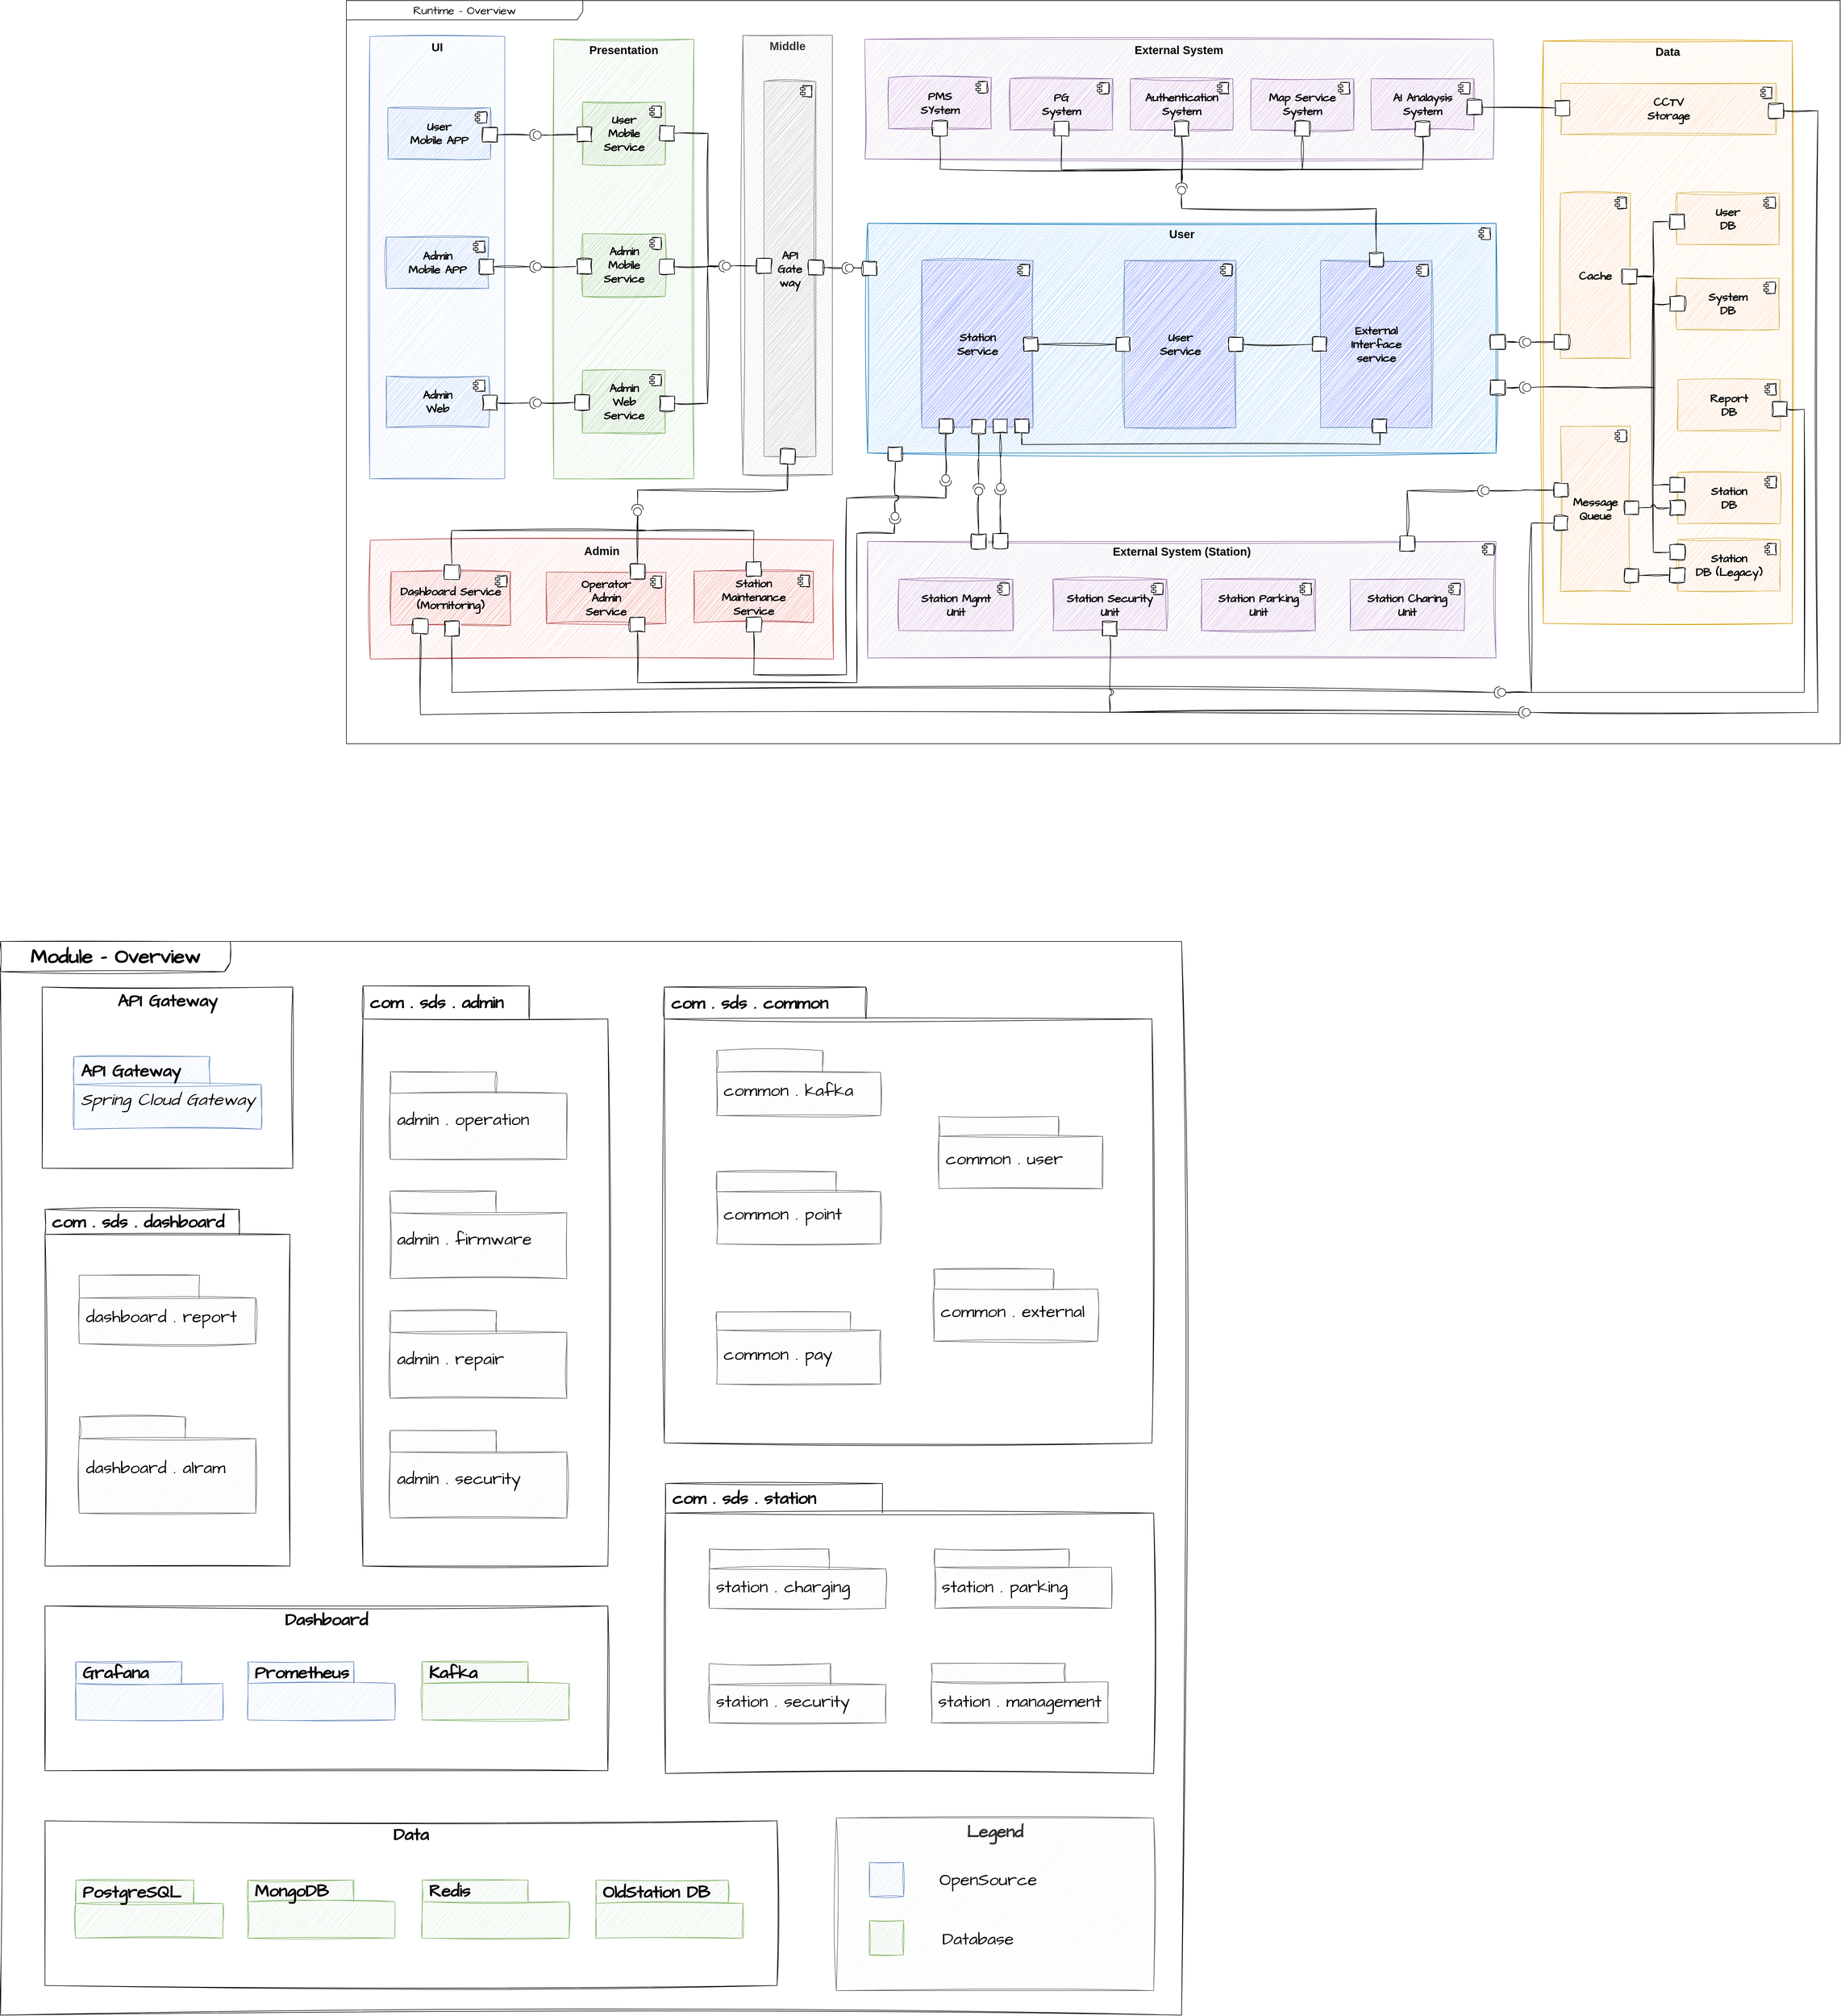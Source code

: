 <mxfile version="21.6.9" type="github">
  <diagram name="페이지-1" id="OOS9ICTMRTGrL8Yklj-P">
    <mxGraphModel dx="4396" dy="2004" grid="0" gridSize="10" guides="1" tooltips="1" connect="1" arrows="1" fold="1" page="0" pageScale="1" pageWidth="827" pageHeight="1169" math="0" shadow="0">
      <root>
        <mxCell id="0" />
        <mxCell id="1" parent="0" />
        <mxCell id="cnWbwb_RnTyEG8GyS6YD-59" value="Data" style="rounded=0;whiteSpace=wrap;html=1;sketch=1;hachureGap=4;jiggle=2;curveFitting=1;fontFamily=Architects Daughter;fontSource=https%3A%2F%2Ffonts.googleapis.com%2Fcss%3Ffamily%3DArchitects%2BDaughter;fontSize=30;verticalAlign=top;fontStyle=1" vertex="1" parent="1">
          <mxGeometry x="-414" y="3413" width="1285" height="289" as="geometry" />
        </mxCell>
        <mxCell id="cnWbwb_RnTyEG8GyS6YD-48" value="Legend" style="rounded=0;whiteSpace=wrap;html=1;sketch=1;hachureGap=4;jiggle=2;curveFitting=1;fontFamily=Architects Daughter;fontSource=https%3A%2F%2Ffonts.googleapis.com%2Fcss%3Ffamily%3DArchitects%2BDaughter;fontSize=30;verticalAlign=top;fontStyle=1;fillColor=#f5f5f5;fontColor=#333333;strokeColor=#666666;movable=1;resizable=1;rotatable=1;deletable=1;editable=1;locked=0;connectable=1;" vertex="1" parent="1">
          <mxGeometry x="975" y="3408" width="557" height="303" as="geometry" />
        </mxCell>
        <mxCell id="cnWbwb_RnTyEG8GyS6YD-29" value="&lt;b style=&quot;font-size: 30px;&quot;&gt;API Gateway&lt;/b&gt;" style="rounded=0;whiteSpace=wrap;html=1;sketch=1;hachureGap=4;jiggle=2;curveFitting=1;fontFamily=Architects Daughter;fontSource=https%3A%2F%2Ffonts.googleapis.com%2Fcss%3Ffamily%3DArchitects%2BDaughter;fontSize=30;verticalAlign=top;" vertex="1" parent="1">
          <mxGeometry x="-419" y="1950" width="440" height="318" as="geometry" />
        </mxCell>
        <mxCell id="cnWbwb_RnTyEG8GyS6YD-27" value="Dashboard" style="rounded=0;whiteSpace=wrap;html=1;sketch=1;hachureGap=4;jiggle=2;curveFitting=1;fontFamily=Architects Daughter;fontSource=https%3A%2F%2Ffonts.googleapis.com%2Fcss%3Ffamily%3DArchitects%2BDaughter;fontSize=30;verticalAlign=top;fontStyle=1" vertex="1" parent="1">
          <mxGeometry x="-414" y="3036" width="988" height="289" as="geometry" />
        </mxCell>
        <mxCell id="k2knFzXjXL3MDqDsk1YN-1" value="User" style="rounded=0;whiteSpace=wrap;html=1;sketch=1;hachureGap=4;jiggle=2;curveFitting=1;fontFamily=Helvetica;fontSize=20;labelBackgroundColor=none;fillColor=#90C6FC;verticalAlign=top;fontStyle=1;strokeColor=#006EAF;fontColor=default;" parent="1" vertex="1">
          <mxGeometry x="1030" y="610" width="1103" height="403" as="geometry" />
        </mxCell>
        <mxCell id="k2knFzXjXL3MDqDsk1YN-2" value="&lt;b&gt;Station&lt;br&gt;Service&lt;/b&gt;" style="html=1;dropTarget=0;whiteSpace=wrap;sketch=1;hachureGap=4;jiggle=2;curveFitting=1;fontFamily=Architects Daughter;fontSource=https%3A%2F%2Ffonts.googleapis.com%2Fcss%3Ffamily%3DArchitects%2BDaughter;fontSize=20;fillColor=#8B7EFC;strokeColor=#6c8ebf;" parent="1" vertex="1">
          <mxGeometry x="1125" y="675" width="195.5" height="293.5" as="geometry" />
        </mxCell>
        <mxCell id="k2knFzXjXL3MDqDsk1YN-3" value="" style="shape=module;jettyWidth=8;jettyHeight=4;sketch=1;hachureGap=4;jiggle=2;curveFitting=1;fontFamily=Architects Daughter;fontSource=https%3A%2F%2Ffonts.googleapis.com%2Fcss%3Ffamily%3DArchitects%2BDaughter;fontSize=20;" parent="k2knFzXjXL3MDqDsk1YN-2" vertex="1">
          <mxGeometry x="1" width="20" height="20" relative="1" as="geometry">
            <mxPoint x="-27" y="7" as="offset" />
          </mxGeometry>
        </mxCell>
        <mxCell id="k2knFzXjXL3MDqDsk1YN-4" value="&lt;b style=&quot;border-color: var(--border-color);&quot;&gt;User&lt;br style=&quot;border-color: var(--border-color);&quot;&gt;Service&lt;/b&gt;" style="html=1;dropTarget=0;whiteSpace=wrap;sketch=1;hachureGap=4;jiggle=2;curveFitting=1;fontFamily=Architects Daughter;fontSource=https%3A%2F%2Ffonts.googleapis.com%2Fcss%3Ffamily%3DArchitects%2BDaughter;fontSize=20;fillColor=#8B7EFC;strokeColor=#6c8ebf;" parent="1" vertex="1">
          <mxGeometry x="1481" y="675" width="195.5" height="293.5" as="geometry" />
        </mxCell>
        <mxCell id="k2knFzXjXL3MDqDsk1YN-5" value="" style="shape=module;jettyWidth=8;jettyHeight=4;sketch=1;hachureGap=4;jiggle=2;curveFitting=1;fontFamily=Architects Daughter;fontSource=https%3A%2F%2Ffonts.googleapis.com%2Fcss%3Ffamily%3DArchitects%2BDaughter;fontSize=20;" parent="k2knFzXjXL3MDqDsk1YN-4" vertex="1">
          <mxGeometry x="1" width="20" height="20" relative="1" as="geometry">
            <mxPoint x="-27" y="7" as="offset" />
          </mxGeometry>
        </mxCell>
        <mxCell id="k2knFzXjXL3MDqDsk1YN-6" value="&lt;b style=&quot;border-color: var(--border-color);&quot;&gt;External&lt;br style=&quot;border-color: var(--border-color);&quot;&gt;Interface&lt;br style=&quot;border-color: var(--border-color);&quot;&gt;service&lt;/b&gt;" style="html=1;dropTarget=0;whiteSpace=wrap;sketch=1;hachureGap=4;jiggle=2;curveFitting=1;fontFamily=Architects Daughter;fontSource=https%3A%2F%2Ffonts.googleapis.com%2Fcss%3Ffamily%3DArchitects%2BDaughter;fontSize=20;fillColor=#8B7EFC;strokeColor=#6c8ebf;" parent="1" vertex="1">
          <mxGeometry x="1825" y="675" width="195.5" height="293.5" as="geometry" />
        </mxCell>
        <mxCell id="k2knFzXjXL3MDqDsk1YN-7" value="" style="shape=module;jettyWidth=8;jettyHeight=4;sketch=1;hachureGap=4;jiggle=2;curveFitting=1;fontFamily=Architects Daughter;fontSource=https%3A%2F%2Ffonts.googleapis.com%2Fcss%3Ffamily%3DArchitects%2BDaughter;fontSize=20;" parent="k2knFzXjXL3MDqDsk1YN-6" vertex="1">
          <mxGeometry x="1" width="20" height="20" relative="1" as="geometry">
            <mxPoint x="-27" y="7" as="offset" />
          </mxGeometry>
        </mxCell>
        <mxCell id="k2knFzXjXL3MDqDsk1YN-8" value="Runtime - Overview" style="shape=umlFrame;whiteSpace=wrap;html=1;pointerEvents=0;recursiveResize=0;container=0;collapsible=0;width=415;hachureGap=4;fontFamily=Architects Daughter;fontSource=https%3A%2F%2Ffonts.googleapis.com%2Fcss%3Ffamily%3DArchitects%2BDaughter;fontSize=20;movable=1;resizable=1;rotatable=1;deletable=1;editable=1;locked=0;connectable=1;height=34;" parent="1" vertex="1">
          <mxGeometry x="115" y="219" width="2622" height="1304" as="geometry" />
        </mxCell>
        <mxCell id="k2knFzXjXL3MDqDsk1YN-9" value="Data" style="rounded=0;whiteSpace=wrap;html=1;sketch=1;hachureGap=4;jiggle=2;curveFitting=1;fontFamily=Helvetica;fontSize=20;labelBackgroundColor=none;fillColor=#ffe6cc;verticalAlign=top;fontStyle=1;strokeColor=#d79b00;fontColor=default;" parent="1" vertex="1">
          <mxGeometry x="2216" y="290" width="437" height="1022" as="geometry" />
        </mxCell>
        <mxCell id="k2knFzXjXL3MDqDsk1YN-10" value="Message&lt;br&gt;Queue" style="html=1;dropTarget=0;whiteSpace=wrap;sketch=1;hachureGap=4;jiggle=2;curveFitting=1;fontFamily=Architects Daughter;fontSource=https%3A%2F%2Ffonts.googleapis.com%2Fcss%3Ffamily%3DArchitects%2BDaughter;fontSize=20;fillColor=#FDDAC3;strokeColor=#d6b656;fontStyle=1" parent="1" vertex="1">
          <mxGeometry x="2246" y="966" width="123" height="290" as="geometry" />
        </mxCell>
        <mxCell id="k2knFzXjXL3MDqDsk1YN-11" value="" style="shape=module;jettyWidth=8;jettyHeight=4;sketch=1;hachureGap=4;jiggle=2;curveFitting=1;fontFamily=Architects Daughter;fontSource=https%3A%2F%2Ffonts.googleapis.com%2Fcss%3Ffamily%3DArchitects%2BDaughter;fontSize=20;fontStyle=1" parent="k2knFzXjXL3MDqDsk1YN-10" vertex="1">
          <mxGeometry x="1" width="20" height="20" relative="1" as="geometry">
            <mxPoint x="-27" y="7" as="offset" />
          </mxGeometry>
        </mxCell>
        <mxCell id="k2knFzXjXL3MDqDsk1YN-12" value="Admin" style="rounded=0;whiteSpace=wrap;html=1;sketch=1;hachureGap=4;jiggle=2;curveFitting=1;fontFamily=Helvetica;fontSize=20;labelBackgroundColor=none;fillColor=#f8cecc;verticalAlign=top;fontStyle=1;strokeColor=#b85450;fontColor=default;" parent="1" vertex="1">
          <mxGeometry x="157" y="1166" width="813" height="208.5" as="geometry" />
        </mxCell>
        <mxCell id="k2knFzXjXL3MDqDsk1YN-13" value="&lt;p style=&quot;margin: 6px 0px 0px; text-align: center; font-size: 20px;&quot;&gt;&lt;b style=&quot;font-size: 20px;&quot;&gt;External System (Station)&lt;/b&gt;&lt;br style=&quot;font-size: 20px;&quot;&gt;&lt;/p&gt;" style="align=left;overflow=fill;html=1;dropTarget=0;whiteSpace=wrap;sketch=1;hachureGap=4;jiggle=2;curveFitting=1;fontFamily=Helvetica;fontSize=20;fillColor=#e1d5e7;strokeColor=#9673a6;" parent="1" vertex="1">
          <mxGeometry x="1030" y="1168" width="1103" height="204.5" as="geometry" />
        </mxCell>
        <mxCell id="k2knFzXjXL3MDqDsk1YN-14" value="" style="shape=component;jettyWidth=8;jettyHeight=4;sketch=1;hachureGap=4;jiggle=2;curveFitting=1;fontFamily=Architects Daughter;fontSource=https%3A%2F%2Ffonts.googleapis.com%2Fcss%3Ffamily%3DArchitects%2BDaughter;fontSize=16;fontColor=default;" parent="k2knFzXjXL3MDqDsk1YN-13" vertex="1">
          <mxGeometry x="1" width="20" height="20" relative="1" as="geometry">
            <mxPoint x="-24" y="4" as="offset" />
          </mxGeometry>
        </mxCell>
        <mxCell id="k2knFzXjXL3MDqDsk1YN-15" value="UI" style="rounded=0;whiteSpace=wrap;html=1;sketch=1;hachureGap=4;jiggle=2;curveFitting=1;fontFamily=Helvetica;fontSize=20;labelBackgroundColor=none;fillColor=#dae8fc;verticalAlign=top;fontStyle=1;strokeColor=#6c8ebf;fontColor=default;" parent="1" vertex="1">
          <mxGeometry x="156" y="282" width="237" height="776" as="geometry" />
        </mxCell>
        <mxCell id="k2knFzXjXL3MDqDsk1YN-16" value="Presentation" style="rounded=0;whiteSpace=wrap;html=1;sketch=1;hachureGap=4;jiggle=2;curveFitting=1;fontFamily=Helvetica;fontSize=20;labelBackgroundColor=none;fillColor=#d5e8d4;verticalAlign=top;fontStyle=1;strokeColor=#82b366;" parent="1" vertex="1">
          <mxGeometry x="479" y="287" width="246" height="771" as="geometry" />
        </mxCell>
        <mxCell id="k2knFzXjXL3MDqDsk1YN-17" value="External System" style="rounded=0;whiteSpace=wrap;html=1;sketch=1;hachureGap=4;jiggle=2;curveFitting=1;fontFamily=Helvetica;fontSize=20;labelBackgroundColor=none;fillColor=#e1d5e7;verticalAlign=top;fontStyle=1;strokeColor=#9673a6;fontColor=default;" parent="1" vertex="1">
          <mxGeometry x="1025" y="287" width="1103" height="210" as="geometry" />
        </mxCell>
        <mxCell id="k2knFzXjXL3MDqDsk1YN-18" style="edgeStyle=orthogonalEdgeStyle;shape=connector;rounded=0;sketch=1;hachureGap=4;jiggle=2;curveFitting=1;orthogonalLoop=1;jettySize=auto;html=1;entryX=1;entryY=0.5;entryDx=0;entryDy=0;entryPerimeter=0;labelBackgroundColor=default;strokeColor=default;fontFamily=Architects Daughter;fontSource=https%3A%2F%2Ffonts.googleapis.com%2Fcss%3Ffamily%3DArchitects%2BDaughter;fontSize=16;fontColor=default;endArrow=none;endFill=0;" parent="1" source="k2knFzXjXL3MDqDsk1YN-79" target="k2knFzXjXL3MDqDsk1YN-24" edge="1">
          <mxGeometry relative="1" as="geometry" />
        </mxCell>
        <mxCell id="k2knFzXjXL3MDqDsk1YN-19" style="edgeStyle=orthogonalEdgeStyle;shape=connector;rounded=0;sketch=1;hachureGap=4;jiggle=2;curveFitting=1;orthogonalLoop=1;jettySize=auto;html=1;entryX=0.5;entryY=0;entryDx=0;entryDy=0;labelBackgroundColor=default;strokeColor=default;fontFamily=Architects Daughter;fontSource=https%3A%2F%2Ffonts.googleapis.com%2Fcss%3Ffamily%3DArchitects%2BDaughter;fontSize=16;fontColor=default;endArrow=none;endFill=0;" parent="1" source="k2knFzXjXL3MDqDsk1YN-22" target="k2knFzXjXL3MDqDsk1YN-100" edge="1">
          <mxGeometry relative="1" as="geometry" />
        </mxCell>
        <mxCell id="k2knFzXjXL3MDqDsk1YN-20" style="edgeStyle=orthogonalEdgeStyle;shape=connector;rounded=0;sketch=1;hachureGap=4;jiggle=2;curveFitting=1;orthogonalLoop=1;jettySize=auto;html=1;exitX=0;exitY=0.5;exitDx=0;exitDy=0;exitPerimeter=0;entryX=0.5;entryY=0;entryDx=0;entryDy=0;labelBackgroundColor=default;strokeColor=default;fontFamily=Architects Daughter;fontSource=https%3A%2F%2Ffonts.googleapis.com%2Fcss%3Ffamily%3DArchitects%2BDaughter;fontSize=16;fontColor=default;endArrow=none;endFill=0;" parent="1" source="k2knFzXjXL3MDqDsk1YN-22" target="k2knFzXjXL3MDqDsk1YN-94" edge="1">
          <mxGeometry relative="1" as="geometry">
            <Array as="points">
              <mxPoint x="642" y="1149" />
              <mxPoint x="321" y="1149" />
            </Array>
          </mxGeometry>
        </mxCell>
        <mxCell id="k2knFzXjXL3MDqDsk1YN-21" style="edgeStyle=orthogonalEdgeStyle;shape=connector;rounded=0;sketch=1;hachureGap=4;jiggle=2;curveFitting=1;orthogonalLoop=1;jettySize=auto;html=1;exitX=0;exitY=0.5;exitDx=0;exitDy=0;exitPerimeter=0;entryX=0.5;entryY=0;entryDx=0;entryDy=0;labelBackgroundColor=default;strokeColor=default;fontFamily=Architects Daughter;fontSource=https%3A%2F%2Ffonts.googleapis.com%2Fcss%3Ffamily%3DArchitects%2BDaughter;fontSize=16;fontColor=default;endArrow=none;endFill=0;" parent="1" source="k2knFzXjXL3MDqDsk1YN-22" target="k2knFzXjXL3MDqDsk1YN-105" edge="1">
          <mxGeometry relative="1" as="geometry">
            <Array as="points">
              <mxPoint x="642" y="1149" />
              <mxPoint x="853" y="1149" />
            </Array>
          </mxGeometry>
        </mxCell>
        <mxCell id="k2knFzXjXL3MDqDsk1YN-22" value="" style="shape=providedRequiredInterface;html=1;verticalLabelPosition=bottom;sketch=0;hachureGap=4;jiggle=2;curveFitting=1;fontFamily=Architects Daughter;fontSource=https%3A%2F%2Ffonts.googleapis.com%2Fcss%3Ffamily%3DArchitects%2BDaughter;fontSize=16;fontColor=default;direction=north;" parent="1" vertex="1">
          <mxGeometry x="616" y="1103" width="20" height="20" as="geometry" />
        </mxCell>
        <mxCell id="k2knFzXjXL3MDqDsk1YN-23" style="edgeStyle=orthogonalEdgeStyle;shape=connector;rounded=0;sketch=1;hachureGap=4;jiggle=2;curveFitting=1;jumpStyle=arc;jumpSize=10;orthogonalLoop=1;jettySize=auto;html=1;exitX=0;exitY=0.5;exitDx=0;exitDy=0;exitPerimeter=0;entryX=0;entryY=0.5;entryDx=0;entryDy=0;labelBackgroundColor=default;strokeColor=default;fontFamily=Architects Daughter;fontSource=https%3A%2F%2Ffonts.googleapis.com%2Fcss%3Ffamily%3DArchitects%2BDaughter;fontSize=16;fontColor=default;endArrow=none;endFill=0;" parent="1" source="k2knFzXjXL3MDqDsk1YN-24" target="k2knFzXjXL3MDqDsk1YN-69" edge="1">
          <mxGeometry relative="1" as="geometry" />
        </mxCell>
        <mxCell id="k2knFzXjXL3MDqDsk1YN-24" value="" style="shape=providedRequiredInterface;html=1;verticalLabelPosition=bottom;sketch=0;hachureGap=4;jiggle=2;curveFitting=1;fontFamily=Architects Daughter;fontSource=https%3A%2F%2Ffonts.googleapis.com%2Fcss%3Ffamily%3DArchitects%2BDaughter;fontSize=16;fontColor=default;direction=west;" parent="1" vertex="1">
          <mxGeometry x="437" y="676" width="20" height="20" as="geometry" />
        </mxCell>
        <mxCell id="k2knFzXjXL3MDqDsk1YN-25" value="" style="group;fontStyle=1" parent="1" vertex="1" connectable="0">
          <mxGeometry x="1280" y="356" width="180" height="101" as="geometry" />
        </mxCell>
        <mxCell id="k2knFzXjXL3MDqDsk1YN-26" value="PG&lt;br&gt;System" style="html=1;dropTarget=0;whiteSpace=wrap;sketch=1;hachureGap=4;jiggle=2;curveFitting=1;fontFamily=Architects Daughter;fontSource=https%3A%2F%2Ffonts.googleapis.com%2Fcss%3Ffamily%3DArchitects%2BDaughter;fontSize=20;fillColor=#DCB2E7;strokeColor=#9673a6;fontStyle=1" parent="k2knFzXjXL3MDqDsk1YN-25" vertex="1">
          <mxGeometry width="180" height="90" as="geometry" />
        </mxCell>
        <mxCell id="k2knFzXjXL3MDqDsk1YN-27" value="" style="shape=module;jettyWidth=8;jettyHeight=4;sketch=1;hachureGap=4;jiggle=2;curveFitting=1;fontFamily=Architects Daughter;fontSource=https%3A%2F%2Ffonts.googleapis.com%2Fcss%3Ffamily%3DArchitects%2BDaughter;fontSize=20;" parent="k2knFzXjXL3MDqDsk1YN-26" vertex="1">
          <mxGeometry x="1" width="20" height="20" relative="1" as="geometry">
            <mxPoint x="-27" y="7" as="offset" />
          </mxGeometry>
        </mxCell>
        <mxCell id="k2knFzXjXL3MDqDsk1YN-28" value="" style="whiteSpace=wrap;html=1;aspect=fixed;sketch=1;hachureGap=4;jiggle=2;curveFitting=1;fontFamily=Architects Daughter;fontSource=https%3A%2F%2Ffonts.googleapis.com%2Fcss%3Ffamily%3DArchitects%2BDaughter;fontSize=20;" parent="k2knFzXjXL3MDqDsk1YN-25" vertex="1">
          <mxGeometry x="77" y="75" width="26" height="26" as="geometry" />
        </mxCell>
        <mxCell id="k2knFzXjXL3MDqDsk1YN-29" value="" style="group;fontStyle=1" parent="1" vertex="1" connectable="0">
          <mxGeometry x="1491" y="356" width="180" height="101" as="geometry" />
        </mxCell>
        <mxCell id="k2knFzXjXL3MDqDsk1YN-30" value="Authentication&lt;br&gt;System" style="html=1;dropTarget=0;whiteSpace=wrap;sketch=1;hachureGap=4;jiggle=2;curveFitting=1;fontFamily=Architects Daughter;fontSource=https%3A%2F%2Ffonts.googleapis.com%2Fcss%3Ffamily%3DArchitects%2BDaughter;fontSize=20;fillColor=#DCB2E7;strokeColor=#9673a6;fontStyle=1" parent="k2knFzXjXL3MDqDsk1YN-29" vertex="1">
          <mxGeometry width="180" height="90" as="geometry" />
        </mxCell>
        <mxCell id="k2knFzXjXL3MDqDsk1YN-31" value="" style="shape=module;jettyWidth=8;jettyHeight=4;sketch=1;hachureGap=4;jiggle=2;curveFitting=1;fontFamily=Architects Daughter;fontSource=https%3A%2F%2Ffonts.googleapis.com%2Fcss%3Ffamily%3DArchitects%2BDaughter;fontSize=20;" parent="k2knFzXjXL3MDqDsk1YN-30" vertex="1">
          <mxGeometry x="1" width="20" height="20" relative="1" as="geometry">
            <mxPoint x="-27" y="7" as="offset" />
          </mxGeometry>
        </mxCell>
        <mxCell id="k2knFzXjXL3MDqDsk1YN-32" value="" style="whiteSpace=wrap;html=1;aspect=fixed;sketch=1;hachureGap=4;jiggle=2;curveFitting=1;fontFamily=Architects Daughter;fontSource=https%3A%2F%2Ffonts.googleapis.com%2Fcss%3Ffamily%3DArchitects%2BDaughter;fontSize=20;" parent="k2knFzXjXL3MDqDsk1YN-29" vertex="1">
          <mxGeometry x="77" y="75" width="26" height="26" as="geometry" />
        </mxCell>
        <mxCell id="k2knFzXjXL3MDqDsk1YN-33" value="" style="group;fontStyle=1" parent="1" vertex="1" connectable="0">
          <mxGeometry x="1703" y="356" width="180" height="101" as="geometry" />
        </mxCell>
        <mxCell id="k2knFzXjXL3MDqDsk1YN-34" value="&lt;b&gt;Map Service&lt;br&gt;System&lt;/b&gt;" style="html=1;dropTarget=0;whiteSpace=wrap;sketch=1;hachureGap=4;jiggle=2;curveFitting=1;fontFamily=Architects Daughter;fontSource=https%3A%2F%2Ffonts.googleapis.com%2Fcss%3Ffamily%3DArchitects%2BDaughter;fontSize=20;fillColor=#DCB2E7;strokeColor=#9673a6;" parent="k2knFzXjXL3MDqDsk1YN-33" vertex="1">
          <mxGeometry width="180" height="90" as="geometry" />
        </mxCell>
        <mxCell id="k2knFzXjXL3MDqDsk1YN-35" value="" style="shape=module;jettyWidth=8;jettyHeight=4;sketch=1;hachureGap=4;jiggle=2;curveFitting=1;fontFamily=Architects Daughter;fontSource=https%3A%2F%2Ffonts.googleapis.com%2Fcss%3Ffamily%3DArchitects%2BDaughter;fontSize=20;" parent="k2knFzXjXL3MDqDsk1YN-34" vertex="1">
          <mxGeometry x="1" width="20" height="20" relative="1" as="geometry">
            <mxPoint x="-27" y="7" as="offset" />
          </mxGeometry>
        </mxCell>
        <mxCell id="k2knFzXjXL3MDqDsk1YN-36" value="" style="whiteSpace=wrap;html=1;aspect=fixed;sketch=1;hachureGap=4;jiggle=2;curveFitting=1;fontFamily=Architects Daughter;fontSource=https%3A%2F%2Ffonts.googleapis.com%2Fcss%3Ffamily%3DArchitects%2BDaughter;fontSize=20;" parent="k2knFzXjXL3MDqDsk1YN-33" vertex="1">
          <mxGeometry x="77" y="75" width="26" height="26" as="geometry" />
        </mxCell>
        <mxCell id="k2knFzXjXL3MDqDsk1YN-37" value="" style="group;fontStyle=1" parent="1" vertex="1" connectable="0">
          <mxGeometry x="1914" y="356" width="180" height="101" as="geometry" />
        </mxCell>
        <mxCell id="k2knFzXjXL3MDqDsk1YN-38" value="&lt;b&gt;AI Analaysis&lt;br&gt;System&lt;/b&gt;" style="html=1;dropTarget=0;whiteSpace=wrap;sketch=1;hachureGap=4;jiggle=2;curveFitting=1;fontFamily=Architects Daughter;fontSource=https%3A%2F%2Ffonts.googleapis.com%2Fcss%3Ffamily%3DArchitects%2BDaughter;fontSize=20;fillColor=#DCB2E7;strokeColor=#9673a6;" parent="k2knFzXjXL3MDqDsk1YN-37" vertex="1">
          <mxGeometry width="180" height="90" as="geometry" />
        </mxCell>
        <mxCell id="k2knFzXjXL3MDqDsk1YN-39" value="" style="shape=module;jettyWidth=8;jettyHeight=4;sketch=1;hachureGap=4;jiggle=2;curveFitting=1;fontFamily=Architects Daughter;fontSource=https%3A%2F%2Ffonts.googleapis.com%2Fcss%3Ffamily%3DArchitects%2BDaughter;fontSize=20;" parent="k2knFzXjXL3MDqDsk1YN-38" vertex="1">
          <mxGeometry x="1" width="20" height="20" relative="1" as="geometry">
            <mxPoint x="-27" y="7" as="offset" />
          </mxGeometry>
        </mxCell>
        <mxCell id="k2knFzXjXL3MDqDsk1YN-40" value="" style="whiteSpace=wrap;html=1;aspect=fixed;sketch=1;hachureGap=4;jiggle=2;curveFitting=1;fontFamily=Architects Daughter;fontSource=https%3A%2F%2Ffonts.googleapis.com%2Fcss%3Ffamily%3DArchitects%2BDaughter;fontSize=20;" parent="k2knFzXjXL3MDqDsk1YN-37" vertex="1">
          <mxGeometry x="77" y="75" width="26" height="26" as="geometry" />
        </mxCell>
        <mxCell id="k2knFzXjXL3MDqDsk1YN-41" value="" style="group;fontStyle=1" parent="1" vertex="1" connectable="0">
          <mxGeometry x="1048" y="349" width="180" height="101" as="geometry" />
        </mxCell>
        <mxCell id="k2knFzXjXL3MDqDsk1YN-42" value="&lt;b&gt;PMS&lt;br&gt;SYstem&lt;/b&gt;" style="html=1;dropTarget=0;whiteSpace=wrap;sketch=1;hachureGap=4;jiggle=2;curveFitting=1;fontFamily=Architects Daughter;fontSource=https%3A%2F%2Ffonts.googleapis.com%2Fcss%3Ffamily%3DArchitects%2BDaughter;fontSize=20;fillColor=#DCB2E7;strokeColor=#9673a6;" parent="k2knFzXjXL3MDqDsk1YN-41" vertex="1">
          <mxGeometry x="19" y="5" width="180" height="90" as="geometry" />
        </mxCell>
        <mxCell id="k2knFzXjXL3MDqDsk1YN-43" value="" style="shape=module;jettyWidth=8;jettyHeight=4;sketch=1;hachureGap=4;jiggle=2;curveFitting=1;fontFamily=Architects Daughter;fontSource=https%3A%2F%2Ffonts.googleapis.com%2Fcss%3Ffamily%3DArchitects%2BDaughter;fontSize=20;" parent="k2knFzXjXL3MDqDsk1YN-42" vertex="1">
          <mxGeometry x="1" width="20" height="20" relative="1" as="geometry">
            <mxPoint x="-27" y="7" as="offset" />
          </mxGeometry>
        </mxCell>
        <mxCell id="k2knFzXjXL3MDqDsk1YN-44" value="" style="whiteSpace=wrap;html=1;aspect=fixed;sketch=1;hachureGap=4;jiggle=2;curveFitting=1;fontFamily=Architects Daughter;fontSource=https%3A%2F%2Ffonts.googleapis.com%2Fcss%3Ffamily%3DArchitects%2BDaughter;fontSize=20;" parent="k2knFzXjXL3MDqDsk1YN-41" vertex="1">
          <mxGeometry x="96" y="81" width="26" height="26" as="geometry" />
        </mxCell>
        <mxCell id="k2knFzXjXL3MDqDsk1YN-45" value="Station Parking&lt;br&gt;Unit" style="html=1;dropTarget=0;whiteSpace=wrap;sketch=1;hachureGap=4;jiggle=2;curveFitting=1;fontFamily=Architects Daughter;fontSource=https%3A%2F%2Ffonts.googleapis.com%2Fcss%3Ffamily%3DArchitects%2BDaughter;fontSize=20;fillColor=#DCB2E7;strokeColor=#9673a6;fontStyle=1" parent="1" vertex="1">
          <mxGeometry x="1616" y="1234.5" width="200" height="90" as="geometry" />
        </mxCell>
        <mxCell id="k2knFzXjXL3MDqDsk1YN-46" value="" style="shape=module;jettyWidth=8;jettyHeight=4;sketch=1;hachureGap=4;jiggle=2;curveFitting=1;fontFamily=Architects Daughter;fontSource=https%3A%2F%2Ffonts.googleapis.com%2Fcss%3Ffamily%3DArchitects%2BDaughter;fontSize=20;fontStyle=1" parent="k2knFzXjXL3MDqDsk1YN-45" vertex="1">
          <mxGeometry x="1" width="20" height="20" relative="1" as="geometry">
            <mxPoint x="-27" y="7" as="offset" />
          </mxGeometry>
        </mxCell>
        <mxCell id="k2knFzXjXL3MDqDsk1YN-47" value="Station Charing&lt;br&gt;Unit" style="html=1;dropTarget=0;whiteSpace=wrap;sketch=1;hachureGap=4;jiggle=2;curveFitting=1;fontFamily=Architects Daughter;fontSource=https%3A%2F%2Ffonts.googleapis.com%2Fcss%3Ffamily%3DArchitects%2BDaughter;fontSize=20;fillColor=#DCB2E7;strokeColor=#9673a6;fontStyle=1" parent="1" vertex="1">
          <mxGeometry x="1877" y="1234.5" width="200" height="90" as="geometry" />
        </mxCell>
        <mxCell id="k2knFzXjXL3MDqDsk1YN-48" value="" style="shape=module;jettyWidth=8;jettyHeight=4;sketch=1;hachureGap=4;jiggle=2;curveFitting=1;fontFamily=Architects Daughter;fontSource=https%3A%2F%2Ffonts.googleapis.com%2Fcss%3Ffamily%3DArchitects%2BDaughter;fontSize=20;fontStyle=1" parent="k2knFzXjXL3MDqDsk1YN-47" vertex="1">
          <mxGeometry x="1" width="20" height="20" relative="1" as="geometry">
            <mxPoint x="-27" y="7" as="offset" />
          </mxGeometry>
        </mxCell>
        <mxCell id="k2knFzXjXL3MDqDsk1YN-49" value="Station Security&lt;br&gt;Unit" style="html=1;dropTarget=0;whiteSpace=wrap;sketch=1;hachureGap=4;jiggle=2;curveFitting=1;fontFamily=Architects Daughter;fontSource=https%3A%2F%2Ffonts.googleapis.com%2Fcss%3Ffamily%3DArchitects%2BDaughter;fontSize=20;fillColor=#DCB2E7;strokeColor=#9673a6;fontStyle=1" parent="1" vertex="1">
          <mxGeometry x="1355" y="1234.5" width="200" height="90" as="geometry" />
        </mxCell>
        <mxCell id="k2knFzXjXL3MDqDsk1YN-50" value="" style="shape=module;jettyWidth=8;jettyHeight=4;sketch=1;hachureGap=4;jiggle=2;curveFitting=1;fontFamily=Architects Daughter;fontSource=https%3A%2F%2Ffonts.googleapis.com%2Fcss%3Ffamily%3DArchitects%2BDaughter;fontSize=20;fontStyle=1" parent="k2knFzXjXL3MDqDsk1YN-49" vertex="1">
          <mxGeometry x="1" width="20" height="20" relative="1" as="geometry">
            <mxPoint x="-27" y="7" as="offset" />
          </mxGeometry>
        </mxCell>
        <mxCell id="k2knFzXjXL3MDqDsk1YN-51" value="Station Mgmt&lt;br&gt;Unit" style="html=1;dropTarget=0;whiteSpace=wrap;sketch=1;hachureGap=4;jiggle=2;curveFitting=1;fontFamily=Architects Daughter;fontSource=https%3A%2F%2Ffonts.googleapis.com%2Fcss%3Ffamily%3DArchitects%2BDaughter;fontSize=20;fillColor=#DCB2E7;strokeColor=#9673a6;fontStyle=1" parent="1" vertex="1">
          <mxGeometry x="1085" y="1234.5" width="200" height="90" as="geometry" />
        </mxCell>
        <mxCell id="k2knFzXjXL3MDqDsk1YN-52" value="" style="shape=module;jettyWidth=8;jettyHeight=4;sketch=1;hachureGap=4;jiggle=2;curveFitting=1;fontFamily=Architects Daughter;fontSource=https%3A%2F%2Ffonts.googleapis.com%2Fcss%3Ffamily%3DArchitects%2BDaughter;fontSize=20;fontStyle=1" parent="k2knFzXjXL3MDqDsk1YN-51" vertex="1">
          <mxGeometry x="1" width="20" height="20" relative="1" as="geometry">
            <mxPoint x="-27" y="7" as="offset" />
          </mxGeometry>
        </mxCell>
        <mxCell id="k2knFzXjXL3MDqDsk1YN-53" style="edgeStyle=orthogonalEdgeStyle;shape=connector;rounded=0;sketch=1;hachureGap=4;jiggle=2;curveFitting=1;orthogonalLoop=1;jettySize=auto;html=1;entryX=1;entryY=0.5;entryDx=0;entryDy=0;entryPerimeter=0;labelBackgroundColor=default;strokeColor=default;fontFamily=Architects Daughter;fontSource=https%3A%2F%2Ffonts.googleapis.com%2Fcss%3Ffamily%3DArchitects%2BDaughter;fontSize=16;fontColor=default;endArrow=none;endFill=0;" parent="1" source="k2knFzXjXL3MDqDsk1YN-54" target="k2knFzXjXL3MDqDsk1YN-131" edge="1">
          <mxGeometry relative="1" as="geometry" />
        </mxCell>
        <mxCell id="k2knFzXjXL3MDqDsk1YN-54" value="" style="whiteSpace=wrap;html=1;aspect=fixed;sketch=1;hachureGap=4;jiggle=2;curveFitting=1;fontFamily=Architects Daughter;fontSource=https%3A%2F%2Ffonts.googleapis.com%2Fcss%3Ffamily%3DArchitects%2BDaughter;fontSize=20;" parent="1" vertex="1">
          <mxGeometry x="1249.997" y="1154" width="26" height="26" as="geometry" />
        </mxCell>
        <mxCell id="k2knFzXjXL3MDqDsk1YN-55" value="" style="group" parent="1" vertex="1" connectable="0">
          <mxGeometry x="2235" y="557" width="191" height="368" as="geometry" />
        </mxCell>
        <mxCell id="k2knFzXjXL3MDqDsk1YN-56" value="Cache" style="html=1;dropTarget=0;whiteSpace=wrap;sketch=1;hachureGap=4;jiggle=2;curveFitting=1;fontFamily=Architects Daughter;fontSource=https%3A%2F%2Ffonts.googleapis.com%2Fcss%3Ffamily%3DArchitects%2BDaughter;fontSize=20;fillColor=#FDDAC3;strokeColor=#d6b656;fontStyle=1" parent="k2knFzXjXL3MDqDsk1YN-55" vertex="1">
          <mxGeometry x="11" width="123" height="290" as="geometry" />
        </mxCell>
        <mxCell id="k2knFzXjXL3MDqDsk1YN-57" value="" style="shape=module;jettyWidth=8;jettyHeight=4;sketch=1;hachureGap=4;jiggle=2;curveFitting=1;fontFamily=Architects Daughter;fontSource=https%3A%2F%2Ffonts.googleapis.com%2Fcss%3Ffamily%3DArchitects%2BDaughter;fontSize=20;fontStyle=1" parent="k2knFzXjXL3MDqDsk1YN-56" vertex="1">
          <mxGeometry x="1" width="20" height="20" relative="1" as="geometry">
            <mxPoint x="-27" y="7" as="offset" />
          </mxGeometry>
        </mxCell>
        <mxCell id="k2knFzXjXL3MDqDsk1YN-58" value="" style="whiteSpace=wrap;html=1;aspect=fixed;sketch=1;hachureGap=4;jiggle=2;curveFitting=1;fontFamily=Architects Daughter;fontSource=https%3A%2F%2Ffonts.googleapis.com%2Fcss%3Ffamily%3DArchitects%2BDaughter;fontSize=20;fontStyle=1" parent="k2knFzXjXL3MDqDsk1YN-55" vertex="1">
          <mxGeometry x="119" y="133" width="26" height="26" as="geometry" />
        </mxCell>
        <mxCell id="k2knFzXjXL3MDqDsk1YN-59" value="" style="whiteSpace=wrap;html=1;aspect=fixed;sketch=1;hachureGap=4;jiggle=2;curveFitting=1;fontFamily=Architects Daughter;fontSource=https%3A%2F%2Ffonts.googleapis.com%2Fcss%3Ffamily%3DArchitects%2BDaughter;fontSize=20;fontStyle=1" parent="k2knFzXjXL3MDqDsk1YN-55" vertex="1">
          <mxGeometry y="248" width="26" height="26" as="geometry" />
        </mxCell>
        <mxCell id="k2knFzXjXL3MDqDsk1YN-60" value="&lt;b style=&quot;border-color: var(--border-color);&quot;&gt;User&lt;br style=&quot;border-color: var(--border-color);&quot;&gt;Mobile&lt;br style=&quot;border-color: var(--border-color);&quot;&gt;Service&lt;/b&gt;" style="html=1;dropTarget=0;whiteSpace=wrap;sketch=1;hachureGap=4;jiggle=2;curveFitting=1;fontFamily=Architects Daughter;fontSource=https%3A%2F%2Ffonts.googleapis.com%2Fcss%3Ffamily%3DArchitects%2BDaughter;fontSize=20;fillColor=#A7CF9F;strokeColor=#82b366;" parent="1" vertex="1">
          <mxGeometry x="529.5" y="397" width="145" height="110" as="geometry" />
        </mxCell>
        <mxCell id="k2knFzXjXL3MDqDsk1YN-61" value="" style="shape=module;jettyWidth=8;jettyHeight=4;sketch=1;hachureGap=4;jiggle=2;curveFitting=1;fontFamily=Architects Daughter;fontSource=https%3A%2F%2Ffonts.googleapis.com%2Fcss%3Ffamily%3DArchitects%2BDaughter;fontSize=20;" parent="k2knFzXjXL3MDqDsk1YN-60" vertex="1">
          <mxGeometry x="1" width="20" height="20" relative="1" as="geometry">
            <mxPoint x="-27" y="7" as="offset" />
          </mxGeometry>
        </mxCell>
        <mxCell id="k2knFzXjXL3MDqDsk1YN-62" value="&lt;b style=&quot;border-color: var(--border-color);&quot;&gt;Admin&lt;br style=&quot;border-color: var(--border-color);&quot;&gt;Mobile&lt;br style=&quot;border-color: var(--border-color);&quot;&gt;Service&lt;/b&gt;" style="html=1;dropTarget=0;whiteSpace=wrap;sketch=1;hachureGap=4;jiggle=2;curveFitting=1;fontFamily=Architects Daughter;fontSource=https%3A%2F%2Ffonts.googleapis.com%2Fcss%3Ffamily%3DArchitects%2BDaughter;fontSize=20;fillColor=#A7CF9F;strokeColor=#82b366;" parent="1" vertex="1">
          <mxGeometry x="529.5" y="628" width="145" height="110" as="geometry" />
        </mxCell>
        <mxCell id="k2knFzXjXL3MDqDsk1YN-63" value="" style="shape=module;jettyWidth=8;jettyHeight=4;sketch=1;hachureGap=4;jiggle=2;curveFitting=1;fontFamily=Architects Daughter;fontSource=https%3A%2F%2Ffonts.googleapis.com%2Fcss%3Ffamily%3DArchitects%2BDaughter;fontSize=20;" parent="k2knFzXjXL3MDqDsk1YN-62" vertex="1">
          <mxGeometry x="1" width="20" height="20" relative="1" as="geometry">
            <mxPoint x="-27" y="7" as="offset" />
          </mxGeometry>
        </mxCell>
        <mxCell id="k2knFzXjXL3MDqDsk1YN-64" value="" style="whiteSpace=wrap;html=1;aspect=fixed;sketch=1;hachureGap=4;jiggle=2;curveFitting=1;fontFamily=Architects Daughter;fontSource=https%3A%2F%2Ffonts.googleapis.com%2Fcss%3Ffamily%3DArchitects%2BDaughter;fontSize=20;" parent="1" vertex="1">
          <mxGeometry x="520.03" y="441.02" width="25.969" height="25.969" as="geometry" />
        </mxCell>
        <mxCell id="k2knFzXjXL3MDqDsk1YN-65" style="edgeStyle=orthogonalEdgeStyle;shape=connector;rounded=0;sketch=1;hachureGap=4;jiggle=2;curveFitting=1;jumpStyle=arc;jumpSize=10;orthogonalLoop=1;jettySize=auto;html=1;exitX=1;exitY=0.5;exitDx=0;exitDy=0;entryX=1;entryY=0.5;entryDx=0;entryDy=0;entryPerimeter=0;labelBackgroundColor=default;strokeColor=default;fontFamily=Architects Daughter;fontSource=https%3A%2F%2Ffonts.googleapis.com%2Fcss%3Ffamily%3DArchitects%2BDaughter;fontSize=16;fontColor=default;endArrow=none;endFill=0;" parent="1" source="k2knFzXjXL3MDqDsk1YN-66" target="k2knFzXjXL3MDqDsk1YN-193" edge="1">
          <mxGeometry relative="1" as="geometry">
            <Array as="points">
              <mxPoint x="750" y="452" />
              <mxPoint x="750" y="685" />
            </Array>
          </mxGeometry>
        </mxCell>
        <mxCell id="k2knFzXjXL3MDqDsk1YN-66" value="" style="whiteSpace=wrap;html=1;aspect=fixed;sketch=1;hachureGap=4;jiggle=2;curveFitting=1;fontFamily=Architects Daughter;fontSource=https%3A%2F%2Ffonts.googleapis.com%2Fcss%3Ffamily%3DArchitects%2BDaughter;fontSize=20;" parent="1" vertex="1">
          <mxGeometry x="665" y="439" width="26" height="26" as="geometry" />
        </mxCell>
        <mxCell id="k2knFzXjXL3MDqDsk1YN-67" style="edgeStyle=orthogonalEdgeStyle;shape=connector;rounded=0;sketch=1;hachureGap=4;jiggle=2;curveFitting=1;jumpStyle=arc;jumpSize=10;orthogonalLoop=1;jettySize=auto;html=1;exitX=1;exitY=0.5;exitDx=0;exitDy=0;entryX=1;entryY=0.5;entryDx=0;entryDy=0;entryPerimeter=0;labelBackgroundColor=default;strokeColor=default;fontFamily=Architects Daughter;fontSource=https%3A%2F%2Ffonts.googleapis.com%2Fcss%3Ffamily%3DArchitects%2BDaughter;fontSize=16;fontColor=default;endArrow=none;endFill=0;" parent="1" source="k2knFzXjXL3MDqDsk1YN-68" target="k2knFzXjXL3MDqDsk1YN-193" edge="1">
          <mxGeometry relative="1" as="geometry" />
        </mxCell>
        <mxCell id="k2knFzXjXL3MDqDsk1YN-68" value="" style="whiteSpace=wrap;html=1;aspect=fixed;sketch=1;hachureGap=4;jiggle=2;curveFitting=1;fontFamily=Architects Daughter;fontSource=https%3A%2F%2Ffonts.googleapis.com%2Fcss%3Ffamily%3DArchitects%2BDaughter;fontSize=20;" parent="1" vertex="1">
          <mxGeometry x="665" y="673" width="26" height="26" as="geometry" />
        </mxCell>
        <mxCell id="k2knFzXjXL3MDqDsk1YN-69" value="" style="whiteSpace=wrap;html=1;aspect=fixed;sketch=1;hachureGap=4;jiggle=2;curveFitting=1;fontFamily=Architects Daughter;fontSource=https%3A%2F%2Ffonts.googleapis.com%2Fcss%3Ffamily%3DArchitects%2BDaughter;fontSize=20;" parent="1" vertex="1">
          <mxGeometry x="520" y="672.5" width="26" height="26" as="geometry" />
        </mxCell>
        <mxCell id="k2knFzXjXL3MDqDsk1YN-70" style="edgeStyle=orthogonalEdgeStyle;shape=connector;rounded=0;sketch=1;hachureGap=4;jiggle=2;curveFitting=1;orthogonalLoop=1;jettySize=auto;html=1;entryX=1;entryY=0.5;entryDx=0;entryDy=0;entryPerimeter=0;labelBackgroundColor=default;strokeColor=default;fontFamily=Architects Daughter;fontSource=https%3A%2F%2Ffonts.googleapis.com%2Fcss%3Ffamily%3DArchitects%2BDaughter;fontSize=16;fontColor=default;endArrow=none;endFill=0;exitX=0.5;exitY=0;exitDx=0;exitDy=0;" parent="1" source="k2knFzXjXL3MDqDsk1YN-71" target="k2knFzXjXL3MDqDsk1YN-114" edge="1">
          <mxGeometry relative="1" as="geometry" />
        </mxCell>
        <mxCell id="k2knFzXjXL3MDqDsk1YN-71" value="" style="whiteSpace=wrap;html=1;aspect=fixed;sketch=1;hachureGap=4;jiggle=2;curveFitting=1;fontFamily=Architects Daughter;fontSource=https%3A%2F%2Ffonts.googleapis.com%2Fcss%3Ffamily%3DArchitects%2BDaughter;fontSize=20;" parent="1" vertex="1">
          <mxGeometry x="1963.997" y="1159" width="26" height="26" as="geometry" />
        </mxCell>
        <mxCell id="k2knFzXjXL3MDqDsk1YN-72" value="" style="group" parent="1" vertex="1" connectable="0">
          <mxGeometry x="185" y="878" width="195" height="90" as="geometry" />
        </mxCell>
        <mxCell id="k2knFzXjXL3MDqDsk1YN-73" value="&lt;b&gt;Admin&lt;br&gt;Web&lt;/b&gt;" style="html=1;dropTarget=0;whiteSpace=wrap;sketch=1;hachureGap=4;jiggle=2;curveFitting=1;fontFamily=Architects Daughter;fontSource=https%3A%2F%2Ffonts.googleapis.com%2Fcss%3Ffamily%3DArchitects%2BDaughter;fontSize=20;fillColor=#ABC9FC;strokeColor=#6c8ebf;" parent="k2knFzXjXL3MDqDsk1YN-72" vertex="1">
          <mxGeometry width="180" height="90" as="geometry" />
        </mxCell>
        <mxCell id="k2knFzXjXL3MDqDsk1YN-74" value="" style="shape=module;jettyWidth=8;jettyHeight=4;sketch=1;hachureGap=4;jiggle=2;curveFitting=1;fontFamily=Architects Daughter;fontSource=https%3A%2F%2Ffonts.googleapis.com%2Fcss%3Ffamily%3DArchitects%2BDaughter;fontSize=20;" parent="k2knFzXjXL3MDqDsk1YN-73" vertex="1">
          <mxGeometry x="1" width="20" height="20" relative="1" as="geometry">
            <mxPoint x="-27" y="7" as="offset" />
          </mxGeometry>
        </mxCell>
        <mxCell id="k2knFzXjXL3MDqDsk1YN-75" value="" style="whiteSpace=wrap;html=1;aspect=fixed;sketch=1;hachureGap=4;jiggle=2;curveFitting=1;fontFamily=Architects Daughter;fontSource=https%3A%2F%2Ffonts.googleapis.com%2Fcss%3Ffamily%3DArchitects%2BDaughter;fontSize=20;" parent="k2knFzXjXL3MDqDsk1YN-72" vertex="1">
          <mxGeometry x="169" y="34" width="26" height="26" as="geometry" />
        </mxCell>
        <mxCell id="k2knFzXjXL3MDqDsk1YN-76" value="" style="group" parent="1" vertex="1" connectable="0">
          <mxGeometry x="185" y="634" width="189" height="90" as="geometry" />
        </mxCell>
        <mxCell id="k2knFzXjXL3MDqDsk1YN-77" value="&lt;b&gt;Admin&lt;br&gt;Mobile APP&lt;/b&gt;" style="html=1;dropTarget=0;whiteSpace=wrap;sketch=1;hachureGap=4;jiggle=2;curveFitting=1;fontFamily=Architects Daughter;fontSource=https%3A%2F%2Ffonts.googleapis.com%2Fcss%3Ffamily%3DArchitects%2BDaughter;fontSize=20;fillColor=#ABC9FC;strokeColor=#6c8ebf;" parent="k2knFzXjXL3MDqDsk1YN-76" vertex="1">
          <mxGeometry width="180" height="90" as="geometry" />
        </mxCell>
        <mxCell id="k2knFzXjXL3MDqDsk1YN-78" value="" style="shape=module;jettyWidth=8;jettyHeight=4;sketch=1;hachureGap=4;jiggle=2;curveFitting=1;fontFamily=Architects Daughter;fontSource=https%3A%2F%2Ffonts.googleapis.com%2Fcss%3Ffamily%3DArchitects%2BDaughter;fontSize=20;" parent="k2knFzXjXL3MDqDsk1YN-77" vertex="1">
          <mxGeometry x="1" width="20" height="20" relative="1" as="geometry">
            <mxPoint x="-27" y="7" as="offset" />
          </mxGeometry>
        </mxCell>
        <mxCell id="k2knFzXjXL3MDqDsk1YN-79" value="" style="whiteSpace=wrap;html=1;aspect=fixed;sketch=1;hachureGap=4;jiggle=2;curveFitting=1;fontFamily=Architects Daughter;fontSource=https%3A%2F%2Ffonts.googleapis.com%2Fcss%3Ffamily%3DArchitects%2BDaughter;fontSize=20;" parent="k2knFzXjXL3MDqDsk1YN-76" vertex="1">
          <mxGeometry x="163" y="39" width="26" height="26" as="geometry" />
        </mxCell>
        <mxCell id="k2knFzXjXL3MDqDsk1YN-80" value="" style="group" parent="1" vertex="1" connectable="0">
          <mxGeometry x="188" y="407" width="192" height="90" as="geometry" />
        </mxCell>
        <mxCell id="k2knFzXjXL3MDqDsk1YN-81" value="&lt;b&gt;User&lt;br&gt;Mobile APP&lt;/b&gt;" style="html=1;dropTarget=0;whiteSpace=wrap;sketch=1;hachureGap=4;jiggle=2;curveFitting=1;fontFamily=Architects Daughter;fontSource=https%3A%2F%2Ffonts.googleapis.com%2Fcss%3Ffamily%3DArchitects%2BDaughter;fontSize=20;fillColor=#ABC9FC;strokeColor=#6c8ebf;" parent="k2knFzXjXL3MDqDsk1YN-80" vertex="1">
          <mxGeometry width="180" height="90" as="geometry" />
        </mxCell>
        <mxCell id="k2knFzXjXL3MDqDsk1YN-82" value="" style="shape=module;jettyWidth=8;jettyHeight=4;sketch=1;hachureGap=4;jiggle=2;curveFitting=1;fontFamily=Architects Daughter;fontSource=https%3A%2F%2Ffonts.googleapis.com%2Fcss%3Ffamily%3DArchitects%2BDaughter;fontSize=20;" parent="k2knFzXjXL3MDqDsk1YN-81" vertex="1">
          <mxGeometry x="1" width="20" height="20" relative="1" as="geometry">
            <mxPoint x="-27" y="7" as="offset" />
          </mxGeometry>
        </mxCell>
        <mxCell id="k2knFzXjXL3MDqDsk1YN-83" value="" style="whiteSpace=wrap;html=1;aspect=fixed;sketch=1;hachureGap=4;jiggle=2;curveFitting=1;fontFamily=Architects Daughter;fontSource=https%3A%2F%2Ffonts.googleapis.com%2Fcss%3Ffamily%3DArchitects%2BDaughter;fontSize=20;" parent="k2knFzXjXL3MDqDsk1YN-80" vertex="1">
          <mxGeometry x="166" y="34.5" width="26" height="26" as="geometry" />
        </mxCell>
        <mxCell id="k2knFzXjXL3MDqDsk1YN-84" value="&lt;b style=&quot;border-color: var(--border-color);&quot;&gt;Admin&lt;br style=&quot;border-color: var(--border-color);&quot;&gt;Web&lt;br style=&quot;border-color: var(--border-color);&quot;&gt;Service&lt;/b&gt;" style="html=1;dropTarget=0;whiteSpace=wrap;sketch=1;hachureGap=4;jiggle=2;curveFitting=1;fontFamily=Architects Daughter;fontSource=https%3A%2F%2Ffonts.googleapis.com%2Fcss%3Ffamily%3DArchitects%2BDaughter;fontSize=20;fillColor=#A7CF9F;strokeColor=#82b366;" parent="1" vertex="1">
          <mxGeometry x="529.5" y="868" width="145" height="110" as="geometry" />
        </mxCell>
        <mxCell id="k2knFzXjXL3MDqDsk1YN-85" value="" style="shape=module;jettyWidth=8;jettyHeight=4;sketch=1;hachureGap=4;jiggle=2;curveFitting=1;fontFamily=Architects Daughter;fontSource=https%3A%2F%2Ffonts.googleapis.com%2Fcss%3Ffamily%3DArchitects%2BDaughter;fontSize=20;" parent="k2knFzXjXL3MDqDsk1YN-84" vertex="1">
          <mxGeometry x="1" width="20" height="20" relative="1" as="geometry">
            <mxPoint x="-27" y="7" as="offset" />
          </mxGeometry>
        </mxCell>
        <mxCell id="k2knFzXjXL3MDqDsk1YN-86" style="edgeStyle=orthogonalEdgeStyle;shape=connector;rounded=0;sketch=1;hachureGap=4;jiggle=2;curveFitting=1;jumpStyle=arc;jumpSize=10;orthogonalLoop=1;jettySize=auto;html=1;exitX=1;exitY=0.5;exitDx=0;exitDy=0;entryX=1;entryY=0.5;entryDx=0;entryDy=0;entryPerimeter=0;labelBackgroundColor=default;strokeColor=default;fontFamily=Architects Daughter;fontSource=https%3A%2F%2Ffonts.googleapis.com%2Fcss%3Ffamily%3DArchitects%2BDaughter;fontSize=16;fontColor=default;endArrow=none;endFill=0;" parent="1" source="k2knFzXjXL3MDqDsk1YN-87" target="k2knFzXjXL3MDqDsk1YN-193" edge="1">
          <mxGeometry relative="1" as="geometry">
            <Array as="points">
              <mxPoint x="749" y="926" />
              <mxPoint x="749" y="685" />
            </Array>
          </mxGeometry>
        </mxCell>
        <mxCell id="k2knFzXjXL3MDqDsk1YN-87" value="" style="whiteSpace=wrap;html=1;aspect=fixed;sketch=1;hachureGap=4;jiggle=2;curveFitting=1;fontFamily=Architects Daughter;fontSource=https%3A%2F%2Ffonts.googleapis.com%2Fcss%3Ffamily%3DArchitects%2BDaughter;fontSize=20;" parent="1" vertex="1">
          <mxGeometry x="665" y="913" width="26" height="26" as="geometry" />
        </mxCell>
        <mxCell id="k2knFzXjXL3MDqDsk1YN-88" value="" style="whiteSpace=wrap;html=1;aspect=fixed;sketch=1;hachureGap=4;jiggle=2;curveFitting=1;fontFamily=Architects Daughter;fontSource=https%3A%2F%2Ffonts.googleapis.com%2Fcss%3Ffamily%3DArchitects%2BDaughter;fontSize=20;" parent="1" vertex="1">
          <mxGeometry x="516" y="911" width="26" height="26" as="geometry" />
        </mxCell>
        <mxCell id="k2knFzXjXL3MDqDsk1YN-89" value="" style="group" parent="1" vertex="1" connectable="0">
          <mxGeometry x="180" y="1221" width="240" height="113" as="geometry" />
        </mxCell>
        <mxCell id="k2knFzXjXL3MDqDsk1YN-90" value="" style="group" parent="k2knFzXjXL3MDqDsk1YN-89" vertex="1" connectable="0">
          <mxGeometry width="240" height="109" as="geometry" />
        </mxCell>
        <mxCell id="k2knFzXjXL3MDqDsk1YN-91" value="" style="group" parent="k2knFzXjXL3MDqDsk1YN-90" vertex="1" connectable="0">
          <mxGeometry x="13.333" y="-12" width="210" height="121" as="geometry" />
        </mxCell>
        <mxCell id="k2knFzXjXL3MDqDsk1YN-92" value="&lt;b&gt;Dashboard Service&lt;br&gt;(Mornitoring)&lt;/b&gt;" style="html=1;dropTarget=0;whiteSpace=wrap;sketch=1;hachureGap=4;jiggle=2;curveFitting=1;fontFamily=Architects Daughter;fontSource=https%3A%2F%2Ffonts.googleapis.com%2Fcss%3Ffamily%3DArchitects%2BDaughter;fontSize=20;fillColor=#ec9c98;strokeColor=#b85450;" parent="k2knFzXjXL3MDqDsk1YN-91" vertex="1">
          <mxGeometry y="12" width="210" height="94.15" as="geometry" />
        </mxCell>
        <mxCell id="k2knFzXjXL3MDqDsk1YN-93" value="" style="shape=module;jettyWidth=8;jettyHeight=4;sketch=1;hachureGap=4;jiggle=2;curveFitting=1;fontFamily=Architects Daughter;fontSource=https%3A%2F%2Ffonts.googleapis.com%2Fcss%3Ffamily%3DArchitects%2BDaughter;fontSize=20;" parent="k2knFzXjXL3MDqDsk1YN-92" vertex="1">
          <mxGeometry x="1" width="20" height="20" relative="1" as="geometry">
            <mxPoint x="-27" y="7" as="offset" />
          </mxGeometry>
        </mxCell>
        <mxCell id="k2knFzXjXL3MDqDsk1YN-94" value="" style="whiteSpace=wrap;html=1;aspect=fixed;sketch=1;hachureGap=4;jiggle=2;curveFitting=1;fontFamily=Architects Daughter;fontSource=https%3A%2F%2Ffonts.googleapis.com%2Fcss%3Ffamily%3DArchitects%2BDaughter;fontSize=20;" parent="k2knFzXjXL3MDqDsk1YN-91" vertex="1">
          <mxGeometry x="93.667" width="26" height="26" as="geometry" />
        </mxCell>
        <mxCell id="k2knFzXjXL3MDqDsk1YN-95" value="" style="whiteSpace=wrap;html=1;aspect=fixed;sketch=1;hachureGap=4;jiggle=2;curveFitting=1;fontFamily=Architects Daughter;fontSource=https%3A%2F%2Ffonts.googleapis.com%2Fcss%3Ffamily%3DArchitects%2BDaughter;fontSize=20;" parent="k2knFzXjXL3MDqDsk1YN-91" vertex="1">
          <mxGeometry x="38.663" y="95" width="26" height="26" as="geometry" />
        </mxCell>
        <mxCell id="k2knFzXjXL3MDqDsk1YN-96" value="" style="whiteSpace=wrap;html=1;aspect=fixed;sketch=1;hachureGap=4;jiggle=2;curveFitting=1;fontFamily=Architects Daughter;fontSource=https%3A%2F%2Ffonts.googleapis.com%2Fcss%3Ffamily%3DArchitects%2BDaughter;fontSize=20;" parent="k2knFzXjXL3MDqDsk1YN-89" vertex="1">
          <mxGeometry x="106.997" y="87" width="26" height="26" as="geometry" />
        </mxCell>
        <mxCell id="k2knFzXjXL3MDqDsk1YN-97" value="" style="group" parent="1" vertex="1" connectable="0">
          <mxGeometry x="466" y="1208" width="210" height="119" as="geometry" />
        </mxCell>
        <mxCell id="k2knFzXjXL3MDqDsk1YN-98" value="&lt;b&gt;Operator&lt;br&gt;Admin&lt;br&gt;Service&lt;/b&gt;" style="html=1;dropTarget=0;whiteSpace=wrap;sketch=1;hachureGap=4;jiggle=2;curveFitting=1;fontFamily=Architects Daughter;fontSource=https%3A%2F%2Ffonts.googleapis.com%2Fcss%3Ffamily%3DArchitects%2BDaughter;fontSize=20;fillColor=#ec9c98;strokeColor=#b85450;" parent="k2knFzXjXL3MDqDsk1YN-97" vertex="1">
          <mxGeometry y="14" width="210" height="90" as="geometry" />
        </mxCell>
        <mxCell id="k2knFzXjXL3MDqDsk1YN-99" value="" style="shape=module;jettyWidth=8;jettyHeight=4;sketch=1;hachureGap=4;jiggle=2;curveFitting=1;fontFamily=Architects Daughter;fontSource=https%3A%2F%2Ffonts.googleapis.com%2Fcss%3Ffamily%3DArchitects%2BDaughter;fontSize=20;" parent="k2knFzXjXL3MDqDsk1YN-98" vertex="1">
          <mxGeometry x="1" width="20" height="20" relative="1" as="geometry">
            <mxPoint x="-27" y="7" as="offset" />
          </mxGeometry>
        </mxCell>
        <mxCell id="k2knFzXjXL3MDqDsk1YN-100" value="" style="whiteSpace=wrap;html=1;aspect=fixed;sketch=1;hachureGap=4;jiggle=2;curveFitting=1;fontFamily=Architects Daughter;fontSource=https%3A%2F%2Ffonts.googleapis.com%2Fcss%3Ffamily%3DArchitects%2BDaughter;fontSize=20;" parent="k2knFzXjXL3MDqDsk1YN-97" vertex="1">
          <mxGeometry x="147" width="26" height="26" as="geometry" />
        </mxCell>
        <mxCell id="k2knFzXjXL3MDqDsk1YN-101" value="" style="whiteSpace=wrap;html=1;aspect=fixed;sketch=1;hachureGap=4;jiggle=2;curveFitting=1;fontFamily=Architects Daughter;fontSource=https%3A%2F%2Ffonts.googleapis.com%2Fcss%3Ffamily%3DArchitects%2BDaughter;fontSize=20;" parent="k2knFzXjXL3MDqDsk1YN-97" vertex="1">
          <mxGeometry x="147" y="93" width="26" height="26" as="geometry" />
        </mxCell>
        <mxCell id="k2knFzXjXL3MDqDsk1YN-102" value="" style="group" parent="1" vertex="1" connectable="0">
          <mxGeometry x="725" y="1203.5" width="210" height="123.5" as="geometry" />
        </mxCell>
        <mxCell id="k2knFzXjXL3MDqDsk1YN-103" value="&lt;b&gt;Station&lt;br&gt;Maintenance&lt;br&gt;Service&lt;/b&gt;" style="html=1;dropTarget=0;whiteSpace=wrap;sketch=1;hachureGap=4;jiggle=2;curveFitting=1;fontFamily=Architects Daughter;fontSource=https%3A%2F%2Ffonts.googleapis.com%2Fcss%3Ffamily%3DArchitects%2BDaughter;fontSize=20;fillColor=#ec9c98;strokeColor=#b85450;" parent="k2knFzXjXL3MDqDsk1YN-102" vertex="1">
          <mxGeometry y="17" width="210" height="90" as="geometry" />
        </mxCell>
        <mxCell id="k2knFzXjXL3MDqDsk1YN-104" value="" style="shape=module;jettyWidth=8;jettyHeight=4;sketch=1;hachureGap=4;jiggle=2;curveFitting=1;fontFamily=Architects Daughter;fontSource=https%3A%2F%2Ffonts.googleapis.com%2Fcss%3Ffamily%3DArchitects%2BDaughter;fontSize=20;" parent="k2knFzXjXL3MDqDsk1YN-103" vertex="1">
          <mxGeometry x="1" width="20" height="20" relative="1" as="geometry">
            <mxPoint x="-27" y="7" as="offset" />
          </mxGeometry>
        </mxCell>
        <mxCell id="k2knFzXjXL3MDqDsk1YN-105" value="" style="whiteSpace=wrap;html=1;aspect=fixed;sketch=1;hachureGap=4;jiggle=2;curveFitting=1;fontFamily=Architects Daughter;fontSource=https%3A%2F%2Ffonts.googleapis.com%2Fcss%3Ffamily%3DArchitects%2BDaughter;fontSize=20;" parent="k2knFzXjXL3MDqDsk1YN-102" vertex="1">
          <mxGeometry x="92" width="26" height="26" as="geometry" />
        </mxCell>
        <mxCell id="k2knFzXjXL3MDqDsk1YN-106" value="" style="whiteSpace=wrap;html=1;aspect=fixed;sketch=1;hachureGap=4;jiggle=2;curveFitting=1;fontFamily=Architects Daughter;fontSource=https%3A%2F%2Ffonts.googleapis.com%2Fcss%3Ffamily%3DArchitects%2BDaughter;fontSize=20;" parent="k2knFzXjXL3MDqDsk1YN-102" vertex="1">
          <mxGeometry x="92" y="97.5" width="26" height="26" as="geometry" />
        </mxCell>
        <mxCell id="k2knFzXjXL3MDqDsk1YN-107" value="" style="group" parent="1" vertex="1" connectable="0">
          <mxGeometry x="2235" y="858" width="191" height="339" as="geometry" />
        </mxCell>
        <mxCell id="k2knFzXjXL3MDqDsk1YN-108" value="" style="whiteSpace=wrap;html=1;aspect=fixed;sketch=1;hachureGap=4;jiggle=2;curveFitting=1;fontFamily=Architects Daughter;fontSource=https%3A%2F%2Ffonts.googleapis.com%2Fcss%3Ffamily%3DArchitects%2BDaughter;fontSize=20;fontStyle=1" parent="k2knFzXjXL3MDqDsk1YN-107" vertex="1">
          <mxGeometry y="208.004" width="23.951" height="23.951" as="geometry" />
        </mxCell>
        <mxCell id="k2knFzXjXL3MDqDsk1YN-109" value="" style="whiteSpace=wrap;html=1;aspect=fixed;sketch=1;hachureGap=4;jiggle=2;curveFitting=1;fontFamily=Architects Daughter;fontSource=https%3A%2F%2Ffonts.googleapis.com%2Fcss%3Ffamily%3DArchitects%2BDaughter;fontSize=20;fontStyle=1" parent="k2knFzXjXL3MDqDsk1YN-107" vertex="1">
          <mxGeometry x="124" y="239.004" width="23.951" height="23.951" as="geometry" />
        </mxCell>
        <mxCell id="k2knFzXjXL3MDqDsk1YN-110" value="" style="whiteSpace=wrap;html=1;aspect=fixed;sketch=1;hachureGap=4;jiggle=2;curveFitting=1;fontFamily=Architects Daughter;fontSource=https%3A%2F%2Ffonts.googleapis.com%2Fcss%3Ffamily%3DArchitects%2BDaughter;fontSize=20;fontStyle=1" parent="k2knFzXjXL3MDqDsk1YN-107" vertex="1">
          <mxGeometry y="266.004" width="23.951" height="23.951" as="geometry" />
        </mxCell>
        <mxCell id="k2knFzXjXL3MDqDsk1YN-111" value="" style="whiteSpace=wrap;html=1;aspect=fixed;sketch=1;hachureGap=4;jiggle=2;curveFitting=1;fontFamily=Architects Daughter;fontSource=https%3A%2F%2Ffonts.googleapis.com%2Fcss%3Ffamily%3DArchitects%2BDaughter;fontSize=20;" parent="1" vertex="1">
          <mxGeometry x="1910.4" y="661.3" width="24.7" height="24.7" as="geometry" />
        </mxCell>
        <mxCell id="k2knFzXjXL3MDqDsk1YN-112" value="" style="whiteSpace=wrap;html=1;aspect=fixed;sketch=1;hachureGap=4;jiggle=2;curveFitting=1;fontFamily=Architects Daughter;fontSource=https%3A%2F%2Ffonts.googleapis.com%2Fcss%3Ffamily%3DArchitects%2BDaughter;fontSize=20;" parent="1" vertex="1">
          <mxGeometry x="1250.4" y="953.3" width="24.7" height="24.7" as="geometry" />
        </mxCell>
        <mxCell id="k2knFzXjXL3MDqDsk1YN-113" style="edgeStyle=orthogonalEdgeStyle;shape=connector;rounded=0;sketch=1;hachureGap=4;jiggle=2;curveFitting=1;orthogonalLoop=1;jettySize=auto;html=1;entryX=0;entryY=0.5;entryDx=0;entryDy=0;labelBackgroundColor=default;strokeColor=default;fontFamily=Architects Daughter;fontSource=https%3A%2F%2Ffonts.googleapis.com%2Fcss%3Ffamily%3DArchitects%2BDaughter;fontSize=16;fontColor=default;endArrow=none;endFill=0;" parent="1" source="k2knFzXjXL3MDqDsk1YN-114" target="k2knFzXjXL3MDqDsk1YN-108" edge="1">
          <mxGeometry relative="1" as="geometry" />
        </mxCell>
        <mxCell id="k2knFzXjXL3MDqDsk1YN-114" value="" style="shape=providedRequiredInterface;html=1;verticalLabelPosition=bottom;sketch=0;hachureGap=4;jiggle=2;curveFitting=1;fontFamily=Architects Daughter;fontSource=https%3A%2F%2Ffonts.googleapis.com%2Fcss%3Ffamily%3DArchitects%2BDaughter;fontSize=16;fontColor=default;direction=west;" parent="1" vertex="1">
          <mxGeometry x="2101" y="1069" width="20" height="20" as="geometry" />
        </mxCell>
        <mxCell id="k2knFzXjXL3MDqDsk1YN-115" value="" style="whiteSpace=wrap;html=1;aspect=fixed;sketch=1;hachureGap=4;jiggle=2;curveFitting=1;fontFamily=Architects Daughter;fontSource=https%3A%2F%2Ffonts.googleapis.com%2Fcss%3Ffamily%3DArchitects%2BDaughter;fontSize=20;" parent="1" vertex="1">
          <mxGeometry x="1441.997" y="1308" width="26" height="26" as="geometry" />
        </mxCell>
        <mxCell id="k2knFzXjXL3MDqDsk1YN-116" value="" style="group" parent="1" vertex="1" connectable="0">
          <mxGeometry x="2438" y="1047" width="194" height="90" as="geometry" />
        </mxCell>
        <mxCell id="k2knFzXjXL3MDqDsk1YN-117" value="Station&lt;br&gt;DB" style="html=1;dropTarget=0;whiteSpace=wrap;sketch=1;hachureGap=4;jiggle=2;curveFitting=1;fontFamily=Architects Daughter;fontSource=https%3A%2F%2Ffonts.googleapis.com%2Fcss%3Ffamily%3DArchitects%2BDaughter;fontSize=20;fillColor=#FDDAC3;strokeColor=#d6b656;fontStyle=1" parent="k2knFzXjXL3MDqDsk1YN-116" vertex="1">
          <mxGeometry x="14" width="180" height="90" as="geometry" />
        </mxCell>
        <mxCell id="k2knFzXjXL3MDqDsk1YN-118" value="" style="shape=module;jettyWidth=8;jettyHeight=4;sketch=1;hachureGap=4;jiggle=2;curveFitting=1;fontFamily=Architects Daughter;fontSource=https%3A%2F%2Ffonts.googleapis.com%2Fcss%3Ffamily%3DArchitects%2BDaughter;fontSize=20;fontStyle=1" parent="k2knFzXjXL3MDqDsk1YN-117" vertex="1">
          <mxGeometry x="1" width="20" height="20" relative="1" as="geometry">
            <mxPoint x="-27" y="7" as="offset" />
          </mxGeometry>
        </mxCell>
        <mxCell id="k2knFzXjXL3MDqDsk1YN-119" value="" style="whiteSpace=wrap;html=1;aspect=fixed;sketch=1;hachureGap=4;jiggle=2;curveFitting=1;fontFamily=Architects Daughter;fontSource=https%3A%2F%2Ffonts.googleapis.com%2Fcss%3Ffamily%3DArchitects%2BDaughter;fontSize=20;fontStyle=1" parent="k2knFzXjXL3MDqDsk1YN-116" vertex="1">
          <mxGeometry y="49" width="26" height="26" as="geometry" />
        </mxCell>
        <mxCell id="k2knFzXjXL3MDqDsk1YN-120" value="" style="whiteSpace=wrap;html=1;aspect=fixed;sketch=1;hachureGap=4;jiggle=2;curveFitting=1;fontFamily=Architects Daughter;fontSource=https%3A%2F%2Ffonts.googleapis.com%2Fcss%3Ffamily%3DArchitects%2BDaughter;fontSize=20;fontStyle=1" parent="k2knFzXjXL3MDqDsk1YN-116" vertex="1">
          <mxGeometry y="9" width="26" height="26" as="geometry" />
        </mxCell>
        <mxCell id="k2knFzXjXL3MDqDsk1YN-121" value="" style="group" parent="1" vertex="1" connectable="0">
          <mxGeometry x="2235" y="364" width="402.5" height="90" as="geometry" />
        </mxCell>
        <mxCell id="k2knFzXjXL3MDqDsk1YN-122" value="CCTV&lt;br&gt;Storage" style="html=1;dropTarget=0;whiteSpace=wrap;sketch=1;hachureGap=4;jiggle=2;curveFitting=1;fontFamily=Architects Daughter;fontSource=https%3A%2F%2Ffonts.googleapis.com%2Fcss%3Ffamily%3DArchitects%2BDaughter;fontSize=20;fillColor=#FDDAC3;strokeColor=#d6b656;fontStyle=1" parent="k2knFzXjXL3MDqDsk1YN-121" vertex="1">
          <mxGeometry x="12" width="377.5" height="90" as="geometry" />
        </mxCell>
        <mxCell id="k2knFzXjXL3MDqDsk1YN-123" value="" style="shape=module;jettyWidth=8;jettyHeight=4;sketch=1;hachureGap=4;jiggle=2;curveFitting=1;fontFamily=Architects Daughter;fontSource=https%3A%2F%2Ffonts.googleapis.com%2Fcss%3Ffamily%3DArchitects%2BDaughter;fontSize=20;fontStyle=1" parent="k2knFzXjXL3MDqDsk1YN-122" vertex="1">
          <mxGeometry x="1" width="20" height="20" relative="1" as="geometry">
            <mxPoint x="-27" y="7" as="offset" />
          </mxGeometry>
        </mxCell>
        <mxCell id="k2knFzXjXL3MDqDsk1YN-124" value="" style="whiteSpace=wrap;html=1;aspect=fixed;sketch=1;hachureGap=4;jiggle=2;curveFitting=1;fontFamily=Architects Daughter;fontSource=https%3A%2F%2Ffonts.googleapis.com%2Fcss%3Ffamily%3DArchitects%2BDaughter;fontSize=20;fontStyle=1" parent="k2knFzXjXL3MDqDsk1YN-121" vertex="1">
          <mxGeometry x="376.5" y="35.5" width="26" height="26" as="geometry" />
        </mxCell>
        <mxCell id="k2knFzXjXL3MDqDsk1YN-125" value="" style="whiteSpace=wrap;html=1;aspect=fixed;sketch=1;hachureGap=4;jiggle=2;curveFitting=1;fontFamily=Architects Daughter;fontSource=https%3A%2F%2Ffonts.googleapis.com%2Fcss%3Ffamily%3DArchitects%2BDaughter;fontSize=20;fontStyle=1" parent="k2knFzXjXL3MDqDsk1YN-121" vertex="1">
          <mxGeometry x="1.5" y="30.5" width="26" height="26" as="geometry" />
        </mxCell>
        <mxCell id="k2knFzXjXL3MDqDsk1YN-126" value="" style="group" parent="1" vertex="1" connectable="0">
          <mxGeometry x="2438" y="884" width="194" height="90" as="geometry" />
        </mxCell>
        <mxCell id="k2knFzXjXL3MDqDsk1YN-127" value="Report&lt;br&gt;DB" style="html=1;dropTarget=0;whiteSpace=wrap;sketch=1;hachureGap=4;jiggle=2;curveFitting=1;fontFamily=Architects Daughter;fontSource=https%3A%2F%2Ffonts.googleapis.com%2Fcss%3Ffamily%3DArchitects%2BDaughter;fontSize=20;fillColor=#FDDAC3;strokeColor=#d6b656;fontStyle=1" parent="k2knFzXjXL3MDqDsk1YN-126" vertex="1">
          <mxGeometry x="14" width="180" height="90" as="geometry" />
        </mxCell>
        <mxCell id="k2knFzXjXL3MDqDsk1YN-128" value="" style="shape=module;jettyWidth=8;jettyHeight=4;sketch=1;hachureGap=4;jiggle=2;curveFitting=1;fontFamily=Architects Daughter;fontSource=https%3A%2F%2Ffonts.googleapis.com%2Fcss%3Ffamily%3DArchitects%2BDaughter;fontSize=20;fontStyle=1" parent="k2knFzXjXL3MDqDsk1YN-127" vertex="1">
          <mxGeometry x="1" width="20" height="20" relative="1" as="geometry">
            <mxPoint x="-27" y="7" as="offset" />
          </mxGeometry>
        </mxCell>
        <mxCell id="k2knFzXjXL3MDqDsk1YN-129" value="" style="shape=providedRequiredInterface;html=1;verticalLabelPosition=bottom;sketch=0;hachureGap=4;jiggle=2;curveFitting=1;fontFamily=Architects Daughter;fontSource=https%3A%2F%2Ffonts.googleapis.com%2Fcss%3Ffamily%3DArchitects%2BDaughter;fontSize=16;fontColor=default;direction=west;" parent="1" vertex="1">
          <mxGeometry x="2173" y="1458" width="20" height="20" as="geometry" />
        </mxCell>
        <mxCell id="k2knFzXjXL3MDqDsk1YN-130" style="edgeStyle=orthogonalEdgeStyle;shape=connector;rounded=0;sketch=1;hachureGap=4;jiggle=2;curveFitting=1;orthogonalLoop=1;jettySize=auto;html=1;entryX=0.5;entryY=1;entryDx=0;entryDy=0;labelBackgroundColor=default;strokeColor=default;fontFamily=Architects Daughter;fontSource=https%3A%2F%2Ffonts.googleapis.com%2Fcss%3Ffamily%3DArchitects%2BDaughter;fontSize=16;fontColor=default;endArrow=none;endFill=0;" parent="1" source="k2knFzXjXL3MDqDsk1YN-131" target="k2knFzXjXL3MDqDsk1YN-112" edge="1">
          <mxGeometry relative="1" as="geometry" />
        </mxCell>
        <mxCell id="k2knFzXjXL3MDqDsk1YN-131" value="" style="shape=providedRequiredInterface;html=1;verticalLabelPosition=bottom;sketch=0;hachureGap=4;jiggle=2;curveFitting=1;fontFamily=Architects Daughter;fontSource=https%3A%2F%2Ffonts.googleapis.com%2Fcss%3Ffamily%3DArchitects%2BDaughter;fontSize=16;fontColor=default;direction=south;" parent="1" vertex="1">
          <mxGeometry x="1253" y="1066" width="20" height="20" as="geometry" />
        </mxCell>
        <mxCell id="k2knFzXjXL3MDqDsk1YN-132" value="" style="whiteSpace=wrap;html=1;aspect=fixed;sketch=1;hachureGap=4;jiggle=2;curveFitting=1;fontFamily=Architects Daughter;fontSource=https%3A%2F%2Ffonts.googleapis.com%2Fcss%3Ffamily%3DArchitects%2BDaughter;fontSize=20;" parent="1" vertex="1">
          <mxGeometry x="1155" y="953.3" width="24.7" height="24.7" as="geometry" />
        </mxCell>
        <mxCell id="k2knFzXjXL3MDqDsk1YN-133" style="edgeStyle=orthogonalEdgeStyle;shape=connector;rounded=0;sketch=1;hachureGap=4;jiggle=2;curveFitting=1;orthogonalLoop=1;jettySize=auto;html=1;exitX=0;exitY=0.5;exitDx=0;exitDy=0;exitPerimeter=0;entryX=0.5;entryY=1;entryDx=0;entryDy=0;labelBackgroundColor=default;strokeColor=default;fontFamily=Architects Daughter;fontSource=https%3A%2F%2Ffonts.googleapis.com%2Fcss%3Ffamily%3DArchitects%2BDaughter;fontSize=16;fontColor=default;endArrow=none;endFill=0;" parent="1" source="k2knFzXjXL3MDqDsk1YN-134" target="k2knFzXjXL3MDqDsk1YN-132" edge="1">
          <mxGeometry relative="1" as="geometry" />
        </mxCell>
        <mxCell id="k2knFzXjXL3MDqDsk1YN-134" value="" style="shape=providedRequiredInterface;html=1;verticalLabelPosition=bottom;sketch=0;hachureGap=4;jiggle=2;curveFitting=1;fontFamily=Architects Daughter;fontSource=https%3A%2F%2Ffonts.googleapis.com%2Fcss%3Ffamily%3DArchitects%2BDaughter;fontSize=16;fontColor=default;direction=south;" parent="1" vertex="1">
          <mxGeometry x="1157" y="1051" width="20" height="20" as="geometry" />
        </mxCell>
        <mxCell id="k2knFzXjXL3MDqDsk1YN-135" style="edgeStyle=orthogonalEdgeStyle;shape=connector;rounded=0;sketch=1;hachureGap=4;jiggle=2;curveFitting=1;orthogonalLoop=1;jettySize=auto;html=1;entryX=1;entryY=0.5;entryDx=0;entryDy=0;entryPerimeter=0;labelBackgroundColor=default;strokeColor=default;fontFamily=Architects Daughter;fontSource=https%3A%2F%2Ffonts.googleapis.com%2Fcss%3Ffamily%3DArchitects%2BDaughter;fontSize=16;fontColor=default;endArrow=none;endFill=0;" parent="1" source="k2knFzXjXL3MDqDsk1YN-106" target="k2knFzXjXL3MDqDsk1YN-134" edge="1">
          <mxGeometry relative="1" as="geometry">
            <Array as="points">
              <mxPoint x="830" y="1402" />
              <mxPoint x="993" y="1402" />
              <mxPoint x="993" y="1092" />
              <mxPoint x="1167" y="1092" />
            </Array>
          </mxGeometry>
        </mxCell>
        <mxCell id="k2knFzXjXL3MDqDsk1YN-136" value="" style="shape=providedRequiredInterface;html=1;verticalLabelPosition=bottom;sketch=0;hachureGap=4;jiggle=2;curveFitting=1;fontFamily=Architects Daughter;fontSource=https%3A%2F%2Ffonts.googleapis.com%2Fcss%3Ffamily%3DArchitects%2BDaughter;fontSize=16;fontColor=default;rotation=0;direction=south;" parent="1" vertex="1">
          <mxGeometry x="1068" y="1117" width="20" height="20" as="geometry" />
        </mxCell>
        <mxCell id="k2knFzXjXL3MDqDsk1YN-137" style="edgeStyle=orthogonalEdgeStyle;shape=connector;rounded=0;sketch=1;hachureGap=4;jiggle=2;curveFitting=1;orthogonalLoop=1;jettySize=auto;html=1;exitX=0;exitY=0.5;exitDx=0;exitDy=0;exitPerimeter=0;entryX=0.5;entryY=1;entryDx=0;entryDy=0;labelBackgroundColor=default;strokeColor=default;fontFamily=Architects Daughter;fontSource=https%3A%2F%2Ffonts.googleapis.com%2Fcss%3Ffamily%3DArchitects%2BDaughter;fontSize=16;fontColor=default;endArrow=none;endFill=0;jumpStyle=arc;jumpSize=10;" parent="1" source="k2knFzXjXL3MDqDsk1YN-136" target="k2knFzXjXL3MDqDsk1YN-209" edge="1">
          <mxGeometry relative="1" as="geometry">
            <mxPoint x="1081" y="1117.7" as="sourcePoint" />
          </mxGeometry>
        </mxCell>
        <mxCell id="k2knFzXjXL3MDqDsk1YN-138" style="edgeStyle=orthogonalEdgeStyle;shape=connector;rounded=0;sketch=1;hachureGap=4;jiggle=2;curveFitting=1;orthogonalLoop=1;jettySize=auto;html=1;exitX=0.5;exitY=1;exitDx=0;exitDy=0;labelBackgroundColor=default;strokeColor=default;fontFamily=Architects Daughter;fontSource=https%3A%2F%2Ffonts.googleapis.com%2Fcss%3Ffamily%3DArchitects%2BDaughter;fontSize=16;fontColor=default;endArrow=none;endFill=0;entryX=1;entryY=0.5;entryDx=0;entryDy=0;entryPerimeter=0;" parent="1" source="k2knFzXjXL3MDqDsk1YN-101" target="k2knFzXjXL3MDqDsk1YN-136" edge="1">
          <mxGeometry relative="1" as="geometry">
            <mxPoint x="1068" y="1137" as="targetPoint" />
            <Array as="points">
              <mxPoint x="626" y="1416" />
              <mxPoint x="1011" y="1416" />
              <mxPoint x="1011" y="1154" />
              <mxPoint x="1077" y="1154" />
              <mxPoint x="1077" y="1137" />
            </Array>
          </mxGeometry>
        </mxCell>
        <mxCell id="k2knFzXjXL3MDqDsk1YN-139" style="edgeStyle=orthogonalEdgeStyle;shape=connector;rounded=0;sketch=1;hachureGap=4;jiggle=2;curveFitting=1;orthogonalLoop=1;jettySize=auto;html=1;entryX=0;entryY=0.5;entryDx=0;entryDy=0;labelBackgroundColor=default;strokeColor=default;fontFamily=Architects Daughter;fontSource=https%3A%2F%2Ffonts.googleapis.com%2Fcss%3Ffamily%3DArchitects%2BDaughter;fontSize=16;fontColor=default;endArrow=none;endFill=0;jumpStyle=arc;jumpSize=10;exitX=0;exitY=0.5;exitDx=0;exitDy=0;exitPerimeter=0;" parent="1" source="k2knFzXjXL3MDqDsk1YN-140" target="k2knFzXjXL3MDqDsk1YN-110" edge="1">
          <mxGeometry relative="1" as="geometry">
            <Array as="points">
              <mxPoint x="2195" y="1433" />
              <mxPoint x="2195" y="1136" />
            </Array>
          </mxGeometry>
        </mxCell>
        <mxCell id="k2knFzXjXL3MDqDsk1YN-140" value="" style="shape=providedRequiredInterface;html=1;verticalLabelPosition=bottom;sketch=0;hachureGap=4;jiggle=2;curveFitting=1;fontFamily=Architects Daughter;fontSource=https%3A%2F%2Ffonts.googleapis.com%2Fcss%3Ffamily%3DArchitects%2BDaughter;fontSize=16;fontColor=default;direction=west;" parent="1" vertex="1">
          <mxGeometry x="2130" y="1423" width="20" height="20" as="geometry" />
        </mxCell>
        <mxCell id="k2knFzXjXL3MDqDsk1YN-141" style="edgeStyle=orthogonalEdgeStyle;shape=connector;rounded=0;sketch=1;hachureGap=4;jiggle=2;curveFitting=1;orthogonalLoop=1;jettySize=auto;html=1;exitX=0.5;exitY=1;exitDx=0;exitDy=0;entryX=1;entryY=0.5;entryDx=0;entryDy=0;entryPerimeter=0;labelBackgroundColor=default;strokeColor=default;fontFamily=Architects Daughter;fontSource=https%3A%2F%2Ffonts.googleapis.com%2Fcss%3Ffamily%3DArchitects%2BDaughter;fontSize=16;fontColor=default;endArrow=none;endFill=0;" parent="1" source="k2knFzXjXL3MDqDsk1YN-96" target="k2knFzXjXL3MDqDsk1YN-140" edge="1">
          <mxGeometry relative="1" as="geometry" />
        </mxCell>
        <mxCell id="k2knFzXjXL3MDqDsk1YN-142" style="edgeStyle=orthogonalEdgeStyle;shape=connector;rounded=0;sketch=1;hachureGap=4;jiggle=2;curveFitting=1;orthogonalLoop=1;jettySize=auto;html=1;exitX=1;exitY=0.5;exitDx=0;exitDy=0;entryX=0;entryY=0.5;entryDx=0;entryDy=0;labelBackgroundColor=default;strokeColor=default;fontFamily=Architects Daughter;fontSource=https%3A%2F%2Ffonts.googleapis.com%2Fcss%3Ffamily%3DArchitects%2BDaughter;fontSize=16;fontColor=default;endArrow=none;endFill=0;" parent="1" source="k2knFzXjXL3MDqDsk1YN-58" target="k2knFzXjXL3MDqDsk1YN-171" edge="1">
          <mxGeometry relative="1" as="geometry" />
        </mxCell>
        <mxCell id="k2knFzXjXL3MDqDsk1YN-143" style="edgeStyle=orthogonalEdgeStyle;shape=connector;rounded=0;sketch=1;hachureGap=4;jiggle=2;curveFitting=1;orthogonalLoop=1;jettySize=auto;html=1;exitX=1;exitY=0.5;exitDx=0;exitDy=0;entryX=0;entryY=0.5;entryDx=0;entryDy=0;labelBackgroundColor=default;strokeColor=default;fontFamily=Architects Daughter;fontSource=https%3A%2F%2Ffonts.googleapis.com%2Fcss%3Ffamily%3DArchitects%2BDaughter;fontSize=16;fontColor=default;endArrow=none;endFill=0;" parent="1" source="k2knFzXjXL3MDqDsk1YN-58" target="k2knFzXjXL3MDqDsk1YN-175" edge="1">
          <mxGeometry relative="1" as="geometry" />
        </mxCell>
        <mxCell id="k2knFzXjXL3MDqDsk1YN-144" style="edgeStyle=orthogonalEdgeStyle;shape=connector;rounded=0;sketch=1;hachureGap=4;jiggle=2;curveFitting=1;orthogonalLoop=1;jettySize=auto;html=1;exitX=1;exitY=0.5;exitDx=0;exitDy=0;labelBackgroundColor=default;strokeColor=default;fontFamily=Architects Daughter;fontSource=https%3A%2F%2Ffonts.googleapis.com%2Fcss%3Ffamily%3DArchitects%2BDaughter;fontSize=16;fontColor=default;endArrow=none;endFill=0;entryX=0;entryY=0.5;entryDx=0;entryDy=0;entryPerimeter=0;jumpStyle=none;jumpSize=10;" parent="1" source="k2knFzXjXL3MDqDsk1YN-145" target="k2knFzXjXL3MDqDsk1YN-140" edge="1">
          <mxGeometry relative="1" as="geometry">
            <mxPoint x="2310" y="1426" as="targetPoint" />
            <Array as="points">
              <mxPoint x="2674" y="936" />
              <mxPoint x="2674" y="1433" />
            </Array>
          </mxGeometry>
        </mxCell>
        <mxCell id="k2knFzXjXL3MDqDsk1YN-145" value="" style="whiteSpace=wrap;html=1;aspect=fixed;sketch=1;hachureGap=4;jiggle=2;curveFitting=1;fontFamily=Architects Daughter;fontSource=https%3A%2F%2Ffonts.googleapis.com%2Fcss%3Ffamily%3DArchitects%2BDaughter;fontSize=20;fontStyle=1" parent="1" vertex="1">
          <mxGeometry x="2618" y="923" width="26" height="26" as="geometry" />
        </mxCell>
        <mxCell id="k2knFzXjXL3MDqDsk1YN-146" style="edgeStyle=orthogonalEdgeStyle;shape=connector;rounded=0;sketch=1;hachureGap=4;jiggle=2;curveFitting=1;orthogonalLoop=1;jettySize=auto;html=1;exitX=0;exitY=0.5;exitDx=0;exitDy=0;exitPerimeter=0;entryX=1;entryY=0.5;entryDx=0;entryDy=0;labelBackgroundColor=default;strokeColor=default;fontFamily=Architects Daughter;fontSource=https%3A%2F%2Ffonts.googleapis.com%2Fcss%3Ffamily%3DArchitects%2BDaughter;fontSize=16;fontColor=default;endArrow=none;endFill=0;jumpStyle=arc;jumpSize=10;" parent="1" source="k2knFzXjXL3MDqDsk1YN-129" target="k2knFzXjXL3MDqDsk1YN-124" edge="1">
          <mxGeometry relative="1" as="geometry">
            <Array as="points">
              <mxPoint x="2698" y="1468" />
              <mxPoint x="2698" y="413" />
            </Array>
          </mxGeometry>
        </mxCell>
        <mxCell id="k2knFzXjXL3MDqDsk1YN-147" style="edgeStyle=orthogonalEdgeStyle;shape=connector;rounded=0;sketch=1;hachureGap=4;jiggle=2;curveFitting=1;orthogonalLoop=1;jettySize=auto;html=1;entryX=1;entryY=0.5;entryDx=0;entryDy=0;entryPerimeter=0;labelBackgroundColor=default;strokeColor=default;fontFamily=Architects Daughter;fontSource=https%3A%2F%2Ffonts.googleapis.com%2Fcss%3Ffamily%3DArchitects%2BDaughter;fontSize=16;fontColor=default;endArrow=none;endFill=0;exitX=0.5;exitY=1;exitDx=0;exitDy=0;jumpStyle=arc;jumpSize=10;" parent="1" source="k2knFzXjXL3MDqDsk1YN-115" target="k2knFzXjXL3MDqDsk1YN-129" edge="1">
          <mxGeometry relative="1" as="geometry" />
        </mxCell>
        <mxCell id="k2knFzXjXL3MDqDsk1YN-148" value="" style="whiteSpace=wrap;html=1;aspect=fixed;sketch=1;hachureGap=4;jiggle=2;curveFitting=1;fontFamily=Architects Daughter;fontSource=https%3A%2F%2Ffonts.googleapis.com%2Fcss%3Ffamily%3DArchitects%2BDaughter;fontSize=20;" parent="1" vertex="1">
          <mxGeometry x="1304" y="809.8" width="24.7" height="24.7" as="geometry" />
        </mxCell>
        <mxCell id="k2knFzXjXL3MDqDsk1YN-149" style="edgeStyle=orthogonalEdgeStyle;shape=connector;rounded=0;sketch=1;hachureGap=4;jiggle=2;curveFitting=1;jumpStyle=arc;jumpSize=10;orthogonalLoop=1;jettySize=auto;html=1;exitX=0;exitY=0.5;exitDx=0;exitDy=0;entryX=1;entryY=0.5;entryDx=0;entryDy=0;labelBackgroundColor=default;strokeColor=default;fontFamily=Architects Daughter;fontSource=https%3A%2F%2Ffonts.googleapis.com%2Fcss%3Ffamily%3DArchitects%2BDaughter;fontSize=16;fontColor=default;endArrow=none;endFill=0;" parent="1" source="k2knFzXjXL3MDqDsk1YN-150" target="k2knFzXjXL3MDqDsk1YN-148" edge="1">
          <mxGeometry relative="1" as="geometry" />
        </mxCell>
        <mxCell id="k2knFzXjXL3MDqDsk1YN-150" value="" style="whiteSpace=wrap;html=1;aspect=fixed;sketch=1;hachureGap=4;jiggle=2;curveFitting=1;fontFamily=Architects Daughter;fontSource=https%3A%2F%2Ffonts.googleapis.com%2Fcss%3Ffamily%3DArchitects%2BDaughter;fontSize=20;" parent="1" vertex="1">
          <mxGeometry x="1466" y="809.8" width="24.7" height="24.7" as="geometry" />
        </mxCell>
        <mxCell id="k2knFzXjXL3MDqDsk1YN-151" style="edgeStyle=orthogonalEdgeStyle;shape=connector;rounded=0;sketch=1;hachureGap=4;jiggle=2;curveFitting=1;jumpStyle=arc;jumpSize=10;orthogonalLoop=1;jettySize=auto;html=1;exitX=1;exitY=0.5;exitDx=0;exitDy=0;entryX=0;entryY=0.5;entryDx=0;entryDy=0;labelBackgroundColor=default;strokeColor=default;fontFamily=Architects Daughter;fontSource=https%3A%2F%2Ffonts.googleapis.com%2Fcss%3Ffamily%3DArchitects%2BDaughter;fontSize=16;fontColor=default;endArrow=none;endFill=0;" parent="1" source="k2knFzXjXL3MDqDsk1YN-152" target="k2knFzXjXL3MDqDsk1YN-153" edge="1">
          <mxGeometry relative="1" as="geometry" />
        </mxCell>
        <mxCell id="k2knFzXjXL3MDqDsk1YN-152" value="" style="whiteSpace=wrap;html=1;aspect=fixed;sketch=1;hachureGap=4;jiggle=2;curveFitting=1;fontFamily=Architects Daughter;fontSource=https%3A%2F%2Ffonts.googleapis.com%2Fcss%3Ffamily%3DArchitects%2BDaughter;fontSize=20;" parent="1" vertex="1">
          <mxGeometry x="1664" y="809.8" width="24.7" height="24.7" as="geometry" />
        </mxCell>
        <mxCell id="k2knFzXjXL3MDqDsk1YN-153" value="" style="whiteSpace=wrap;html=1;aspect=fixed;sketch=1;hachureGap=4;jiggle=2;curveFitting=1;fontFamily=Architects Daughter;fontSource=https%3A%2F%2Ffonts.googleapis.com%2Fcss%3Ffamily%3DArchitects%2BDaughter;fontSize=20;" parent="1" vertex="1">
          <mxGeometry x="1811" y="809.8" width="24.7" height="24.7" as="geometry" />
        </mxCell>
        <mxCell id="k2knFzXjXL3MDqDsk1YN-154" value="" style="whiteSpace=wrap;html=1;aspect=fixed;sketch=1;hachureGap=4;jiggle=2;curveFitting=1;fontFamily=Architects Daughter;fontSource=https%3A%2F%2Ffonts.googleapis.com%2Fcss%3Ffamily%3DArchitects%2BDaughter;fontSize=20;" parent="1" vertex="1">
          <mxGeometry x="1288" y="953.3" width="24.7" height="24.7" as="geometry" />
        </mxCell>
        <mxCell id="k2knFzXjXL3MDqDsk1YN-155" style="edgeStyle=orthogonalEdgeStyle;shape=connector;rounded=0;sketch=1;hachureGap=4;jiggle=2;curveFitting=1;jumpStyle=arc;jumpSize=10;orthogonalLoop=1;jettySize=auto;html=1;exitX=0.5;exitY=1;exitDx=0;exitDy=0;entryX=0.5;entryY=1;entryDx=0;entryDy=0;labelBackgroundColor=default;strokeColor=default;fontFamily=Architects Daughter;fontSource=https%3A%2F%2Ffonts.googleapis.com%2Fcss%3Ffamily%3DArchitects%2BDaughter;fontSize=16;fontColor=default;endArrow=none;endFill=0;" parent="1" source="k2knFzXjXL3MDqDsk1YN-156" target="k2knFzXjXL3MDqDsk1YN-154" edge="1">
          <mxGeometry relative="1" as="geometry" />
        </mxCell>
        <mxCell id="k2knFzXjXL3MDqDsk1YN-156" value="" style="whiteSpace=wrap;html=1;aspect=fixed;sketch=1;hachureGap=4;jiggle=2;curveFitting=1;fontFamily=Architects Daughter;fontSource=https%3A%2F%2Ffonts.googleapis.com%2Fcss%3Ffamily%3DArchitects%2BDaughter;fontSize=20;" parent="1" vertex="1">
          <mxGeometry x="1917" y="953.3" width="24.7" height="24.7" as="geometry" />
        </mxCell>
        <mxCell id="k2knFzXjXL3MDqDsk1YN-157" style="edgeStyle=orthogonalEdgeStyle;shape=connector;rounded=0;sketch=1;hachureGap=4;jiggle=2;curveFitting=1;jumpStyle=arc;jumpSize=10;orthogonalLoop=1;jettySize=auto;html=1;exitX=0;exitY=0.5;exitDx=0;exitDy=0;exitPerimeter=0;entryX=0;entryY=0.5;entryDx=0;entryDy=0;labelBackgroundColor=default;strokeColor=default;fontFamily=Architects Daughter;fontSource=https%3A%2F%2Ffonts.googleapis.com%2Fcss%3Ffamily%3DArchitects%2BDaughter;fontSize=16;fontColor=default;endArrow=none;endFill=0;" parent="1" source="k2knFzXjXL3MDqDsk1YN-158" target="k2knFzXjXL3MDqDsk1YN-210" edge="1">
          <mxGeometry relative="1" as="geometry" />
        </mxCell>
        <mxCell id="k2knFzXjXL3MDqDsk1YN-158" value="" style="shape=providedRequiredInterface;html=1;verticalLabelPosition=bottom;sketch=0;hachureGap=4;jiggle=2;curveFitting=1;fontFamily=Architects Daughter;fontSource=https%3A%2F%2Ffonts.googleapis.com%2Fcss%3Ffamily%3DArchitects%2BDaughter;fontSize=16;fontColor=default;direction=west;" parent="1" vertex="1">
          <mxGeometry x="985" y="678.5" width="20" height="20" as="geometry" />
        </mxCell>
        <mxCell id="k2knFzXjXL3MDqDsk1YN-159" style="edgeStyle=orthogonalEdgeStyle;shape=connector;rounded=0;sketch=1;hachureGap=4;jiggle=2;curveFitting=1;jumpStyle=arc;jumpSize=10;orthogonalLoop=1;jettySize=auto;html=1;exitX=0;exitY=0.5;exitDx=0;exitDy=0;exitPerimeter=0;entryX=0.5;entryY=0;entryDx=0;entryDy=0;labelBackgroundColor=default;strokeColor=default;fontFamily=Architects Daughter;fontSource=https%3A%2F%2Ffonts.googleapis.com%2Fcss%3Ffamily%3DArchitects%2BDaughter;fontSize=16;fontColor=default;endArrow=none;endFill=0;" parent="1" source="k2knFzXjXL3MDqDsk1YN-160" target="k2knFzXjXL3MDqDsk1YN-111" edge="1">
          <mxGeometry relative="1" as="geometry">
            <Array as="points">
              <mxPoint x="1581" y="584" />
              <mxPoint x="1923" y="584" />
            </Array>
          </mxGeometry>
        </mxCell>
        <mxCell id="k2knFzXjXL3MDqDsk1YN-160" value="" style="shape=providedRequiredInterface;html=1;verticalLabelPosition=bottom;sketch=0;hachureGap=4;jiggle=2;curveFitting=1;fontFamily=Architects Daughter;fontSource=https%3A%2F%2Ffonts.googleapis.com%2Fcss%3Ffamily%3DArchitects%2BDaughter;fontSize=16;fontColor=default;direction=north;" parent="1" vertex="1">
          <mxGeometry x="1571" y="539" width="20" height="20" as="geometry" />
        </mxCell>
        <mxCell id="k2knFzXjXL3MDqDsk1YN-161" style="edgeStyle=orthogonalEdgeStyle;shape=connector;rounded=0;sketch=1;hachureGap=4;jiggle=2;curveFitting=1;jumpStyle=arc;jumpSize=10;orthogonalLoop=1;jettySize=auto;html=1;exitX=0.5;exitY=1;exitDx=0;exitDy=0;entryX=1;entryY=0.5;entryDx=0;entryDy=0;entryPerimeter=0;labelBackgroundColor=default;strokeColor=default;fontFamily=Architects Daughter;fontSource=https%3A%2F%2Ffonts.googleapis.com%2Fcss%3Ffamily%3DArchitects%2BDaughter;fontSize=16;fontColor=default;endArrow=none;endFill=0;" parent="1" source="k2knFzXjXL3MDqDsk1YN-32" target="k2knFzXjXL3MDqDsk1YN-160" edge="1">
          <mxGeometry relative="1" as="geometry" />
        </mxCell>
        <mxCell id="k2knFzXjXL3MDqDsk1YN-162" style="edgeStyle=orthogonalEdgeStyle;shape=connector;rounded=0;sketch=1;hachureGap=4;jiggle=2;curveFitting=1;jumpStyle=arc;jumpSize=10;orthogonalLoop=1;jettySize=auto;html=1;exitX=0.5;exitY=1;exitDx=0;exitDy=0;entryX=1;entryY=0.5;entryDx=0;entryDy=0;entryPerimeter=0;labelBackgroundColor=default;strokeColor=default;fontFamily=Architects Daughter;fontSource=https%3A%2F%2Ffonts.googleapis.com%2Fcss%3Ffamily%3DArchitects%2BDaughter;fontSize=16;fontColor=default;endArrow=none;endFill=0;" parent="1" source="k2knFzXjXL3MDqDsk1YN-28" target="k2knFzXjXL3MDqDsk1YN-160" edge="1">
          <mxGeometry relative="1" as="geometry">
            <Array as="points">
              <mxPoint x="1370" y="516" />
              <mxPoint x="1581" y="516" />
            </Array>
          </mxGeometry>
        </mxCell>
        <mxCell id="k2knFzXjXL3MDqDsk1YN-163" style="edgeStyle=orthogonalEdgeStyle;shape=connector;rounded=0;sketch=1;hachureGap=4;jiggle=2;curveFitting=1;jumpStyle=none;jumpSize=10;orthogonalLoop=1;jettySize=auto;html=1;exitX=0.5;exitY=1;exitDx=0;exitDy=0;entryX=1;entryY=0.5;entryDx=0;entryDy=0;entryPerimeter=0;labelBackgroundColor=default;strokeColor=default;fontFamily=Architects Daughter;fontSource=https%3A%2F%2Ffonts.googleapis.com%2Fcss%3Ffamily%3DArchitects%2BDaughter;fontSize=16;fontColor=default;endArrow=none;endFill=0;" parent="1" source="k2knFzXjXL3MDqDsk1YN-44" target="k2knFzXjXL3MDqDsk1YN-160" edge="1">
          <mxGeometry relative="1" as="geometry">
            <Array as="points">
              <mxPoint x="1157" y="515" />
              <mxPoint x="1581" y="515" />
            </Array>
          </mxGeometry>
        </mxCell>
        <mxCell id="k2knFzXjXL3MDqDsk1YN-164" style="edgeStyle=orthogonalEdgeStyle;shape=connector;rounded=0;sketch=1;hachureGap=4;jiggle=2;curveFitting=1;jumpStyle=arc;jumpSize=10;orthogonalLoop=1;jettySize=auto;html=1;exitX=0.5;exitY=1;exitDx=0;exitDy=0;entryX=1;entryY=0.5;entryDx=0;entryDy=0;entryPerimeter=0;labelBackgroundColor=default;strokeColor=default;fontFamily=Architects Daughter;fontSource=https%3A%2F%2Ffonts.googleapis.com%2Fcss%3Ffamily%3DArchitects%2BDaughter;fontSize=16;fontColor=default;endArrow=none;endFill=0;" parent="1" source="k2knFzXjXL3MDqDsk1YN-36" target="k2knFzXjXL3MDqDsk1YN-160" edge="1">
          <mxGeometry relative="1" as="geometry">
            <Array as="points">
              <mxPoint x="1793" y="515" />
              <mxPoint x="1581" y="515" />
            </Array>
          </mxGeometry>
        </mxCell>
        <mxCell id="k2knFzXjXL3MDqDsk1YN-165" style="edgeStyle=orthogonalEdgeStyle;shape=connector;rounded=0;sketch=1;hachureGap=4;jiggle=2;curveFitting=1;jumpStyle=none;jumpSize=10;orthogonalLoop=1;jettySize=auto;html=1;exitX=0.5;exitY=1;exitDx=0;exitDy=0;entryX=1;entryY=0.5;entryDx=0;entryDy=0;entryPerimeter=0;labelBackgroundColor=default;strokeColor=default;fontFamily=Architects Daughter;fontSource=https%3A%2F%2Ffonts.googleapis.com%2Fcss%3Ffamily%3DArchitects%2BDaughter;fontSize=16;fontColor=default;endArrow=none;endFill=0;" parent="1" source="k2knFzXjXL3MDqDsk1YN-40" target="k2knFzXjXL3MDqDsk1YN-160" edge="1">
          <mxGeometry relative="1" as="geometry">
            <Array as="points">
              <mxPoint x="2004" y="515" />
              <mxPoint x="1581" y="515" />
            </Array>
          </mxGeometry>
        </mxCell>
        <mxCell id="k2knFzXjXL3MDqDsk1YN-166" style="edgeStyle=orthogonalEdgeStyle;shape=connector;rounded=0;sketch=1;hachureGap=4;jiggle=2;curveFitting=1;jumpStyle=arc;jumpSize=10;orthogonalLoop=1;jettySize=auto;html=1;exitX=1;exitY=0.5;exitDx=0;exitDy=0;entryX=0;entryY=0.5;entryDx=0;entryDy=0;labelBackgroundColor=default;strokeColor=default;fontFamily=Architects Daughter;fontSource=https%3A%2F%2Ffonts.googleapis.com%2Fcss%3Ffamily%3DArchitects%2BDaughter;fontSize=16;fontColor=default;endArrow=none;endFill=0;" parent="1" source="k2knFzXjXL3MDqDsk1YN-167" target="k2knFzXjXL3MDqDsk1YN-125" edge="1">
          <mxGeometry relative="1" as="geometry" />
        </mxCell>
        <mxCell id="k2knFzXjXL3MDqDsk1YN-167" value="" style="whiteSpace=wrap;html=1;aspect=fixed;sketch=1;hachureGap=4;jiggle=2;curveFitting=1;fontFamily=Architects Daughter;fontSource=https%3A%2F%2Ffonts.googleapis.com%2Fcss%3Ffamily%3DArchitects%2BDaughter;fontSize=20;" parent="1" vertex="1">
          <mxGeometry x="2082" y="393.5" width="26" height="26" as="geometry" />
        </mxCell>
        <mxCell id="k2knFzXjXL3MDqDsk1YN-168" value="" style="group" parent="1" vertex="1" connectable="0">
          <mxGeometry x="2438" y="557" width="192" height="90" as="geometry" />
        </mxCell>
        <mxCell id="k2knFzXjXL3MDqDsk1YN-169" value="User&lt;br&gt;DB" style="html=1;dropTarget=0;whiteSpace=wrap;sketch=1;hachureGap=4;jiggle=2;curveFitting=1;fontFamily=Architects Daughter;fontSource=https%3A%2F%2Ffonts.googleapis.com%2Fcss%3Ffamily%3DArchitects%2BDaughter;fontSize=20;fillColor=#FDDAC3;strokeColor=#d6b656;fontStyle=1" parent="k2knFzXjXL3MDqDsk1YN-168" vertex="1">
          <mxGeometry x="12" width="180" height="90" as="geometry" />
        </mxCell>
        <mxCell id="k2knFzXjXL3MDqDsk1YN-170" value="" style="shape=module;jettyWidth=8;jettyHeight=4;sketch=1;hachureGap=4;jiggle=2;curveFitting=1;fontFamily=Architects Daughter;fontSource=https%3A%2F%2Ffonts.googleapis.com%2Fcss%3Ffamily%3DArchitects%2BDaughter;fontSize=20;fontStyle=1" parent="k2knFzXjXL3MDqDsk1YN-169" vertex="1">
          <mxGeometry x="1" width="20" height="20" relative="1" as="geometry">
            <mxPoint x="-27" y="7" as="offset" />
          </mxGeometry>
        </mxCell>
        <mxCell id="k2knFzXjXL3MDqDsk1YN-171" value="" style="whiteSpace=wrap;html=1;aspect=fixed;sketch=1;hachureGap=4;jiggle=2;curveFitting=1;fontFamily=Architects Daughter;fontSource=https%3A%2F%2Ffonts.googleapis.com%2Fcss%3Ffamily%3DArchitects%2BDaughter;fontSize=20;fontStyle=1" parent="k2knFzXjXL3MDqDsk1YN-168" vertex="1">
          <mxGeometry y="37" width="26" height="26" as="geometry" />
        </mxCell>
        <mxCell id="k2knFzXjXL3MDqDsk1YN-172" value="" style="group" parent="1" vertex="1" connectable="0">
          <mxGeometry x="2438" y="706" width="192" height="90" as="geometry" />
        </mxCell>
        <mxCell id="k2knFzXjXL3MDqDsk1YN-173" value="System&lt;br&gt;DB" style="html=1;dropTarget=0;whiteSpace=wrap;sketch=1;hachureGap=4;jiggle=2;curveFitting=1;fontFamily=Architects Daughter;fontSource=https%3A%2F%2Ffonts.googleapis.com%2Fcss%3Ffamily%3DArchitects%2BDaughter;fontSize=20;fillColor=#FDDAC3;strokeColor=#d6b656;fontStyle=1" parent="k2knFzXjXL3MDqDsk1YN-172" vertex="1">
          <mxGeometry x="12" width="180" height="90" as="geometry" />
        </mxCell>
        <mxCell id="k2knFzXjXL3MDqDsk1YN-174" value="" style="shape=module;jettyWidth=8;jettyHeight=4;sketch=1;hachureGap=4;jiggle=2;curveFitting=1;fontFamily=Architects Daughter;fontSource=https%3A%2F%2Ffonts.googleapis.com%2Fcss%3Ffamily%3DArchitects%2BDaughter;fontSize=20;fontStyle=1" parent="k2knFzXjXL3MDqDsk1YN-173" vertex="1">
          <mxGeometry x="1" width="20" height="20" relative="1" as="geometry">
            <mxPoint x="-27" y="7" as="offset" />
          </mxGeometry>
        </mxCell>
        <mxCell id="k2knFzXjXL3MDqDsk1YN-175" value="" style="whiteSpace=wrap;html=1;aspect=fixed;sketch=1;hachureGap=4;jiggle=2;curveFitting=1;fontFamily=Architects Daughter;fontSource=https%3A%2F%2Ffonts.googleapis.com%2Fcss%3Ffamily%3DArchitects%2BDaughter;fontSize=20;fontStyle=1" parent="k2knFzXjXL3MDqDsk1YN-172" vertex="1">
          <mxGeometry y="32" width="26" height="26" as="geometry" />
        </mxCell>
        <mxCell id="k2knFzXjXL3MDqDsk1YN-176" style="edgeStyle=orthogonalEdgeStyle;shape=connector;rounded=0;sketch=1;hachureGap=4;jiggle=2;curveFitting=1;jumpStyle=none;jumpSize=10;orthogonalLoop=1;jettySize=auto;html=1;exitX=1;exitY=0.5;exitDx=0;exitDy=0;entryX=0;entryY=0.5;entryDx=0;entryDy=0;labelBackgroundColor=default;strokeColor=default;fontFamily=Architects Daughter;fontSource=https%3A%2F%2Ffonts.googleapis.com%2Fcss%3Ffamily%3DArchitects%2BDaughter;fontSize=16;fontColor=default;endArrow=none;endFill=0;" parent="1" source="k2knFzXjXL3MDqDsk1YN-58" target="k2knFzXjXL3MDqDsk1YN-120" edge="1">
          <mxGeometry relative="1" as="geometry" />
        </mxCell>
        <mxCell id="k2knFzXjXL3MDqDsk1YN-177" value="" style="edgeStyle=orthogonalEdgeStyle;shape=connector;rounded=0;sketch=1;hachureGap=4;jiggle=2;curveFitting=1;jumpStyle=arc;jumpSize=10;orthogonalLoop=1;jettySize=auto;html=1;labelBackgroundColor=default;strokeColor=default;fontFamily=Architects Daughter;fontSource=https%3A%2F%2Ffonts.googleapis.com%2Fcss%3Ffamily%3DArchitects%2BDaughter;fontSize=16;fontColor=default;endArrow=none;endFill=0;" parent="1" source="k2knFzXjXL3MDqDsk1YN-178" target="k2knFzXjXL3MDqDsk1YN-180" edge="1">
          <mxGeometry relative="1" as="geometry" />
        </mxCell>
        <mxCell id="k2knFzXjXL3MDqDsk1YN-178" value="" style="whiteSpace=wrap;html=1;aspect=fixed;sketch=1;hachureGap=4;jiggle=2;curveFitting=1;fontFamily=Architects Daughter;fontSource=https%3A%2F%2Ffonts.googleapis.com%2Fcss%3Ffamily%3DArchitects%2BDaughter;fontSize=20;" parent="1" vertex="1">
          <mxGeometry x="2122.997" y="805.35" width="26" height="26" as="geometry" />
        </mxCell>
        <mxCell id="k2knFzXjXL3MDqDsk1YN-179" style="edgeStyle=orthogonalEdgeStyle;shape=connector;rounded=0;sketch=1;hachureGap=4;jiggle=2;curveFitting=1;jumpStyle=arc;jumpSize=10;orthogonalLoop=1;jettySize=auto;html=1;entryX=0;entryY=0.5;entryDx=0;entryDy=0;labelBackgroundColor=default;strokeColor=default;fontFamily=Architects Daughter;fontSource=https%3A%2F%2Ffonts.googleapis.com%2Fcss%3Ffamily%3DArchitects%2BDaughter;fontSize=16;fontColor=default;endArrow=none;endFill=0;" parent="1" source="k2knFzXjXL3MDqDsk1YN-180" target="k2knFzXjXL3MDqDsk1YN-59" edge="1">
          <mxGeometry relative="1" as="geometry">
            <Array as="points">
              <mxPoint x="2213" y="818" />
              <mxPoint x="2282" y="818" />
            </Array>
          </mxGeometry>
        </mxCell>
        <mxCell id="k2knFzXjXL3MDqDsk1YN-180" value="" style="shape=providedRequiredInterface;html=1;verticalLabelPosition=bottom;sketch=0;hachureGap=4;jiggle=2;curveFitting=1;fontFamily=Architects Daughter;fontSource=https%3A%2F%2Ffonts.googleapis.com%2Fcss%3Ffamily%3DArchitects%2BDaughter;fontSize=16;fontColor=default;direction=west;" parent="1" vertex="1">
          <mxGeometry x="2174" y="808.35" width="20" height="20" as="geometry" />
        </mxCell>
        <mxCell id="k2knFzXjXL3MDqDsk1YN-181" value="" style="group" parent="1" vertex="1" connectable="0">
          <mxGeometry x="811" y="280" width="157" height="771" as="geometry" />
        </mxCell>
        <mxCell id="k2knFzXjXL3MDqDsk1YN-182" value="Middle" style="rounded=0;whiteSpace=wrap;html=1;sketch=1;hachureGap=4;jiggle=2;curveFitting=1;fontFamily=Helvetica;fontSize=20;labelBackgroundColor=none;fillColor=#E3E3E3;verticalAlign=top;fontStyle=1;strokeColor=#666666;fontColor=#333333;" parent="k2knFzXjXL3MDqDsk1YN-181" vertex="1">
          <mxGeometry width="157" height="771" as="geometry" />
        </mxCell>
        <mxCell id="k2knFzXjXL3MDqDsk1YN-183" value="&lt;b&gt;API&lt;br&gt;Gate&lt;br&gt;way&lt;/b&gt;" style="html=1;dropTarget=0;whiteSpace=wrap;sketch=1;hachureGap=4;jiggle=2;curveFitting=1;fontFamily=Architects Daughter;fontSource=https%3A%2F%2Ffonts.googleapis.com%2Fcss%3Ffamily%3DArchitects%2BDaughter;fontSize=20;fillColor=#BDBDBD;strokeColor=#808080;horizontal=1;verticalAlign=middle;" parent="k2knFzXjXL3MDqDsk1YN-181" vertex="1">
          <mxGeometry x="37" y="81" width="91" height="658" as="geometry" />
        </mxCell>
        <mxCell id="k2knFzXjXL3MDqDsk1YN-184" value="" style="shape=module;jettyWidth=8;jettyHeight=4;sketch=1;hachureGap=4;jiggle=2;curveFitting=1;fontFamily=Architects Daughter;fontSource=https%3A%2F%2Ffonts.googleapis.com%2Fcss%3Ffamily%3DArchitects%2BDaughter;fontSize=20;" parent="k2knFzXjXL3MDqDsk1YN-183" vertex="1">
          <mxGeometry x="1" width="20" height="20" relative="1" as="geometry">
            <mxPoint x="-27" y="7" as="offset" />
          </mxGeometry>
        </mxCell>
        <mxCell id="k2knFzXjXL3MDqDsk1YN-185" value="" style="whiteSpace=wrap;html=1;aspect=fixed;sketch=1;hachureGap=4;jiggle=2;curveFitting=1;fontFamily=Architects Daughter;fontSource=https%3A%2F%2Ffonts.googleapis.com%2Fcss%3Ffamily%3DArchitects%2BDaughter;fontSize=20;" parent="k2knFzXjXL3MDqDsk1YN-181" vertex="1">
          <mxGeometry x="24" y="391.5" width="26" height="26" as="geometry" />
        </mxCell>
        <mxCell id="k2knFzXjXL3MDqDsk1YN-186" value="" style="whiteSpace=wrap;html=1;aspect=fixed;sketch=1;hachureGap=4;jiggle=2;curveFitting=1;fontFamily=Architects Daughter;fontSource=https%3A%2F%2Ffonts.googleapis.com%2Fcss%3Ffamily%3DArchitects%2BDaughter;fontSize=20;" parent="k2knFzXjXL3MDqDsk1YN-181" vertex="1">
          <mxGeometry x="115" y="394.5" width="26" height="26" as="geometry" />
        </mxCell>
        <mxCell id="k2knFzXjXL3MDqDsk1YN-187" value="" style="whiteSpace=wrap;html=1;aspect=fixed;sketch=1;hachureGap=4;jiggle=2;curveFitting=1;fontFamily=Architects Daughter;fontSource=https%3A%2F%2Ffonts.googleapis.com%2Fcss%3Ffamily%3DArchitects%2BDaughter;fontSize=20;" parent="k2knFzXjXL3MDqDsk1YN-181" vertex="1">
          <mxGeometry x="65.5" y="726" width="26" height="26" as="geometry" />
        </mxCell>
        <mxCell id="k2knFzXjXL3MDqDsk1YN-188" style="edgeStyle=orthogonalEdgeStyle;shape=connector;rounded=0;sketch=1;hachureGap=4;jiggle=2;curveFitting=1;jumpStyle=arc;jumpSize=10;orthogonalLoop=1;jettySize=auto;html=1;exitX=0;exitY=0.5;exitDx=0;exitDy=0;exitPerimeter=0;entryX=0;entryY=0.5;entryDx=0;entryDy=0;labelBackgroundColor=default;strokeColor=default;fontFamily=Architects Daughter;fontSource=https%3A%2F%2Ffonts.googleapis.com%2Fcss%3Ffamily%3DArchitects%2BDaughter;fontSize=16;fontColor=default;endArrow=none;endFill=0;" parent="1" source="k2knFzXjXL3MDqDsk1YN-189" target="k2knFzXjXL3MDqDsk1YN-88" edge="1">
          <mxGeometry relative="1" as="geometry" />
        </mxCell>
        <mxCell id="k2knFzXjXL3MDqDsk1YN-189" value="" style="shape=providedRequiredInterface;html=1;verticalLabelPosition=bottom;sketch=0;hachureGap=4;jiggle=2;curveFitting=1;fontFamily=Architects Daughter;fontSource=https%3A%2F%2Ffonts.googleapis.com%2Fcss%3Ffamily%3DArchitects%2BDaughter;fontSize=16;fontColor=default;direction=west;" parent="1" vertex="1">
          <mxGeometry x="437" y="915" width="20" height="20" as="geometry" />
        </mxCell>
        <mxCell id="k2knFzXjXL3MDqDsk1YN-190" style="edgeStyle=orthogonalEdgeStyle;shape=connector;rounded=0;sketch=1;hachureGap=4;jiggle=2;curveFitting=1;jumpStyle=arc;jumpSize=10;orthogonalLoop=1;jettySize=auto;html=1;exitX=0;exitY=0.5;exitDx=0;exitDy=0;exitPerimeter=0;entryX=0;entryY=0.5;entryDx=0;entryDy=0;labelBackgroundColor=default;strokeColor=default;fontFamily=Architects Daughter;fontSource=https%3A%2F%2Ffonts.googleapis.com%2Fcss%3Ffamily%3DArchitects%2BDaughter;fontSize=16;fontColor=default;endArrow=none;endFill=0;" parent="1" source="k2knFzXjXL3MDqDsk1YN-191" target="k2knFzXjXL3MDqDsk1YN-64" edge="1">
          <mxGeometry relative="1" as="geometry" />
        </mxCell>
        <mxCell id="k2knFzXjXL3MDqDsk1YN-191" value="" style="shape=providedRequiredInterface;html=1;verticalLabelPosition=bottom;sketch=0;hachureGap=4;jiggle=2;curveFitting=1;fontFamily=Architects Daughter;fontSource=https%3A%2F%2Ffonts.googleapis.com%2Fcss%3Ffamily%3DArchitects%2BDaughter;fontSize=16;fontColor=default;direction=west;" parent="1" vertex="1">
          <mxGeometry x="437" y="445" width="20" height="20" as="geometry" />
        </mxCell>
        <mxCell id="k2knFzXjXL3MDqDsk1YN-192" style="edgeStyle=orthogonalEdgeStyle;shape=connector;rounded=0;sketch=1;hachureGap=4;jiggle=2;curveFitting=1;jumpStyle=arc;jumpSize=10;orthogonalLoop=1;jettySize=auto;html=1;exitX=0;exitY=0.5;exitDx=0;exitDy=0;exitPerimeter=0;entryX=0;entryY=0.5;entryDx=0;entryDy=0;labelBackgroundColor=default;strokeColor=default;fontFamily=Architects Daughter;fontSource=https%3A%2F%2Ffonts.googleapis.com%2Fcss%3Ffamily%3DArchitects%2BDaughter;fontSize=16;fontColor=default;endArrow=none;endFill=0;" parent="1" source="k2knFzXjXL3MDqDsk1YN-193" target="k2knFzXjXL3MDqDsk1YN-185" edge="1">
          <mxGeometry relative="1" as="geometry" />
        </mxCell>
        <mxCell id="k2knFzXjXL3MDqDsk1YN-193" value="" style="shape=providedRequiredInterface;html=1;verticalLabelPosition=bottom;sketch=0;hachureGap=4;jiggle=2;curveFitting=1;fontFamily=Architects Daughter;fontSource=https%3A%2F%2Ffonts.googleapis.com%2Fcss%3Ffamily%3DArchitects%2BDaughter;fontSize=16;fontColor=default;direction=west;" parent="1" vertex="1">
          <mxGeometry x="769" y="675" width="20" height="20" as="geometry" />
        </mxCell>
        <mxCell id="k2knFzXjXL3MDqDsk1YN-194" style="edgeStyle=orthogonalEdgeStyle;shape=connector;rounded=0;sketch=1;hachureGap=4;jiggle=2;curveFitting=1;jumpStyle=arc;jumpSize=10;orthogonalLoop=1;jettySize=auto;html=1;exitX=1;exitY=0.5;exitDx=0;exitDy=0;entryX=1;entryY=0.5;entryDx=0;entryDy=0;entryPerimeter=0;labelBackgroundColor=default;strokeColor=default;fontFamily=Architects Daughter;fontSource=https%3A%2F%2Ffonts.googleapis.com%2Fcss%3Ffamily%3DArchitects%2BDaughter;fontSize=16;fontColor=default;endArrow=none;endFill=0;" parent="1" source="k2knFzXjXL3MDqDsk1YN-75" target="k2knFzXjXL3MDqDsk1YN-189" edge="1">
          <mxGeometry relative="1" as="geometry" />
        </mxCell>
        <mxCell id="k2knFzXjXL3MDqDsk1YN-195" style="edgeStyle=orthogonalEdgeStyle;shape=connector;rounded=0;sketch=1;hachureGap=4;jiggle=2;curveFitting=1;jumpStyle=arc;jumpSize=10;orthogonalLoop=1;jettySize=auto;html=1;exitX=1;exitY=0.5;exitDx=0;exitDy=0;entryX=1;entryY=0.5;entryDx=0;entryDy=0;entryPerimeter=0;labelBackgroundColor=default;strokeColor=default;fontFamily=Architects Daughter;fontSource=https%3A%2F%2Ffonts.googleapis.com%2Fcss%3Ffamily%3DArchitects%2BDaughter;fontSize=16;fontColor=default;endArrow=none;endFill=0;" parent="1" source="k2knFzXjXL3MDqDsk1YN-83" target="k2knFzXjXL3MDqDsk1YN-191" edge="1">
          <mxGeometry relative="1" as="geometry" />
        </mxCell>
        <mxCell id="k2knFzXjXL3MDqDsk1YN-196" style="edgeStyle=orthogonalEdgeStyle;shape=connector;rounded=0;sketch=1;hachureGap=4;jiggle=2;curveFitting=1;jumpStyle=arc;jumpSize=10;orthogonalLoop=1;jettySize=auto;html=1;exitX=1;exitY=0.5;exitDx=0;exitDy=0;entryX=1;entryY=0.5;entryDx=0;entryDy=0;entryPerimeter=0;labelBackgroundColor=default;strokeColor=default;fontFamily=Architects Daughter;fontSource=https%3A%2F%2Ffonts.googleapis.com%2Fcss%3Ffamily%3DArchitects%2BDaughter;fontSize=16;fontColor=default;endArrow=none;endFill=0;" parent="1" source="k2knFzXjXL3MDqDsk1YN-186" target="k2knFzXjXL3MDqDsk1YN-158" edge="1">
          <mxGeometry relative="1" as="geometry" />
        </mxCell>
        <mxCell id="k2knFzXjXL3MDqDsk1YN-197" style="edgeStyle=orthogonalEdgeStyle;shape=connector;rounded=0;sketch=1;hachureGap=4;jiggle=2;curveFitting=1;jumpStyle=arc;jumpSize=10;orthogonalLoop=1;jettySize=auto;html=1;exitX=0.5;exitY=1;exitDx=0;exitDy=0;entryX=1;entryY=0.5;entryDx=0;entryDy=0;entryPerimeter=0;labelBackgroundColor=default;strokeColor=default;fontFamily=Architects Daughter;fontSource=https%3A%2F%2Ffonts.googleapis.com%2Fcss%3Ffamily%3DArchitects%2BDaughter;fontSize=16;fontColor=default;endArrow=none;endFill=0;" parent="1" source="k2knFzXjXL3MDqDsk1YN-187" target="k2knFzXjXL3MDqDsk1YN-22" edge="1">
          <mxGeometry relative="1" as="geometry">
            <Array as="points">
              <mxPoint x="890" y="1078" />
              <mxPoint x="626" y="1078" />
            </Array>
          </mxGeometry>
        </mxCell>
        <mxCell id="k2knFzXjXL3MDqDsk1YN-198" value="" style="group" parent="1" vertex="1" connectable="0">
          <mxGeometry x="2438" y="1165" width="194" height="90" as="geometry" />
        </mxCell>
        <mxCell id="k2knFzXjXL3MDqDsk1YN-199" value="Station&lt;br&gt;DB (Legacy)" style="html=1;dropTarget=0;whiteSpace=wrap;sketch=1;hachureGap=4;jiggle=2;curveFitting=1;fontFamily=Architects Daughter;fontSource=https%3A%2F%2Ffonts.googleapis.com%2Fcss%3Ffamily%3DArchitects%2BDaughter;fontSize=20;fillColor=#FDDAC3;strokeColor=#d6b656;fontStyle=1" parent="k2knFzXjXL3MDqDsk1YN-198" vertex="1">
          <mxGeometry x="14" width="180" height="90" as="geometry" />
        </mxCell>
        <mxCell id="k2knFzXjXL3MDqDsk1YN-200" value="" style="shape=module;jettyWidth=8;jettyHeight=4;sketch=1;hachureGap=4;jiggle=2;curveFitting=1;fontFamily=Architects Daughter;fontSource=https%3A%2F%2Ffonts.googleapis.com%2Fcss%3Ffamily%3DArchitects%2BDaughter;fontSize=20;fontStyle=1" parent="k2knFzXjXL3MDqDsk1YN-199" vertex="1">
          <mxGeometry x="1" width="20" height="20" relative="1" as="geometry">
            <mxPoint x="-27" y="7" as="offset" />
          </mxGeometry>
        </mxCell>
        <mxCell id="k2knFzXjXL3MDqDsk1YN-201" value="" style="whiteSpace=wrap;html=1;aspect=fixed;sketch=1;hachureGap=4;jiggle=2;curveFitting=1;fontFamily=Architects Daughter;fontSource=https%3A%2F%2Ffonts.googleapis.com%2Fcss%3Ffamily%3DArchitects%2BDaughter;fontSize=20;fontStyle=1" parent="k2knFzXjXL3MDqDsk1YN-198" vertex="1">
          <mxGeometry y="49" width="26" height="26" as="geometry" />
        </mxCell>
        <mxCell id="k2knFzXjXL3MDqDsk1YN-202" value="" style="whiteSpace=wrap;html=1;aspect=fixed;sketch=1;hachureGap=4;jiggle=2;curveFitting=1;fontFamily=Architects Daughter;fontSource=https%3A%2F%2Ffonts.googleapis.com%2Fcss%3Ffamily%3DArchitects%2BDaughter;fontSize=20;fontStyle=1" parent="k2knFzXjXL3MDqDsk1YN-198" vertex="1">
          <mxGeometry y="9" width="26" height="26" as="geometry" />
        </mxCell>
        <mxCell id="k2knFzXjXL3MDqDsk1YN-203" style="edgeStyle=orthogonalEdgeStyle;shape=connector;rounded=0;sketch=1;hachureGap=4;jiggle=2;curveFitting=1;jumpStyle=arc;jumpSize=10;orthogonalLoop=1;jettySize=auto;html=1;entryX=0;entryY=0.5;entryDx=0;entryDy=0;labelBackgroundColor=default;strokeColor=default;fontFamily=Architects Daughter;fontSource=https%3A%2F%2Ffonts.googleapis.com%2Fcss%3Ffamily%3DArchitects%2BDaughter;fontSize=16;fontColor=default;endArrow=none;endFill=0;" parent="1" source="k2knFzXjXL3MDqDsk1YN-204" target="k2knFzXjXL3MDqDsk1YN-201" edge="1">
          <mxGeometry relative="1" as="geometry" />
        </mxCell>
        <mxCell id="k2knFzXjXL3MDqDsk1YN-204" value="" style="whiteSpace=wrap;html=1;aspect=fixed;sketch=1;hachureGap=4;jiggle=2;curveFitting=1;fontFamily=Architects Daughter;fontSource=https%3A%2F%2Ffonts.googleapis.com%2Fcss%3Ffamily%3DArchitects%2BDaughter;fontSize=20;fontStyle=1" parent="1" vertex="1">
          <mxGeometry x="2359" y="1216.004" width="23.951" height="23.951" as="geometry" />
        </mxCell>
        <mxCell id="k2knFzXjXL3MDqDsk1YN-205" style="edgeStyle=orthogonalEdgeStyle;shape=connector;rounded=0;sketch=1;hachureGap=4;jiggle=2;curveFitting=1;jumpStyle=none;jumpSize=10;orthogonalLoop=1;jettySize=auto;html=1;exitX=1;exitY=0.5;exitDx=0;exitDy=0;entryX=0;entryY=0.5;entryDx=0;entryDy=0;labelBackgroundColor=default;strokeColor=default;fontFamily=Architects Daughter;fontSource=https%3A%2F%2Ffonts.googleapis.com%2Fcss%3Ffamily%3DArchitects%2BDaughter;fontSize=16;fontColor=default;endArrow=none;endFill=0;" parent="1" source="k2knFzXjXL3MDqDsk1YN-58" target="k2knFzXjXL3MDqDsk1YN-202" edge="1">
          <mxGeometry relative="1" as="geometry">
            <Array as="points">
              <mxPoint x="2409" y="703" />
              <mxPoint x="2409" y="1187" />
            </Array>
          </mxGeometry>
        </mxCell>
        <mxCell id="k2knFzXjXL3MDqDsk1YN-206" style="edgeStyle=orthogonalEdgeStyle;shape=connector;rounded=0;sketch=1;hachureGap=4;jiggle=2;curveFitting=1;orthogonalLoop=1;jettySize=auto;html=1;entryX=0;entryY=0.5;entryDx=0;entryDy=0;labelBackgroundColor=default;strokeColor=default;fontFamily=Architects Daughter;fontSource=https%3A%2F%2Ffonts.googleapis.com%2Fcss%3Ffamily%3DArchitects%2BDaughter;fontSize=16;fontColor=default;endArrow=none;endFill=0;jumpStyle=arc;jumpSize=10;" parent="1" source="k2knFzXjXL3MDqDsk1YN-109" target="k2knFzXjXL3MDqDsk1YN-119" edge="1">
          <mxGeometry relative="1" as="geometry" />
        </mxCell>
        <mxCell id="k2knFzXjXL3MDqDsk1YN-207" style="edgeStyle=orthogonalEdgeStyle;shape=connector;rounded=0;hachureGap=4;orthogonalLoop=1;jettySize=auto;html=1;exitX=0.5;exitY=1;exitDx=0;exitDy=0;entryX=1;entryY=0.5;entryDx=0;entryDy=0;entryPerimeter=0;labelBackgroundColor=default;strokeColor=default;fontFamily=Architects Daughter;fontSource=https%3A%2F%2Ffonts.googleapis.com%2Fcss%3Ffamily%3DArchitects%2BDaughter;fontSize=16;fontColor=default;endArrow=none;endFill=0;sketch=1;curveFitting=1;jiggle=2;" parent="1" source="k2knFzXjXL3MDqDsk1YN-95" target="k2knFzXjXL3MDqDsk1YN-129" edge="1">
          <mxGeometry relative="1" as="geometry">
            <Array as="points">
              <mxPoint x="245" y="1472" />
              <mxPoint x="2173" y="1472" />
            </Array>
          </mxGeometry>
        </mxCell>
        <mxCell id="k2knFzXjXL3MDqDsk1YN-208" value="" style="shape=component;jettyWidth=8;jettyHeight=4;sketch=1;hachureGap=4;jiggle=2;curveFitting=1;fontFamily=Architects Daughter;fontSource=https%3A%2F%2Ffonts.googleapis.com%2Fcss%3Ffamily%3DArchitects%2BDaughter;fontSize=16;fontColor=default;" parent="1" vertex="1">
          <mxGeometry x="2103" y="618" width="20" height="20" as="geometry" />
        </mxCell>
        <mxCell id="k2knFzXjXL3MDqDsk1YN-209" value="" style="whiteSpace=wrap;html=1;aspect=fixed;sketch=1;hachureGap=4;jiggle=2;curveFitting=1;fontFamily=Architects Daughter;fontSource=https%3A%2F%2Ffonts.googleapis.com%2Fcss%3Ffamily%3DArchitects%2BDaughter;fontSize=20;" parent="1" vertex="1">
          <mxGeometry x="1066" y="1002.0" width="24.7" height="24.7" as="geometry" />
        </mxCell>
        <mxCell id="k2knFzXjXL3MDqDsk1YN-210" value="" style="whiteSpace=wrap;html=1;aspect=fixed;sketch=1;hachureGap=4;jiggle=2;curveFitting=1;fontFamily=Architects Daughter;fontSource=https%3A%2F%2Ffonts.googleapis.com%2Fcss%3Ffamily%3DArchitects%2BDaughter;fontSize=20;" parent="1" vertex="1">
          <mxGeometry x="1021" y="677.0" width="24.7" height="24.7" as="geometry" />
        </mxCell>
        <mxCell id="k2knFzXjXL3MDqDsk1YN-211" style="edgeStyle=orthogonalEdgeStyle;shape=connector;rounded=0;sketch=1;hachureGap=4;jiggle=2;curveFitting=1;orthogonalLoop=1;jettySize=auto;html=1;exitX=0.5;exitY=1;exitDx=0;exitDy=0;entryX=1;entryY=0.5;entryDx=0;entryDy=0;entryPerimeter=0;labelBackgroundColor=default;strokeColor=default;fontFamily=Architects Daughter;fontSource=https%3A%2F%2Ffonts.googleapis.com%2Fcss%3Ffamily%3DArchitects%2BDaughter;fontSize=16;fontColor=default;endArrow=none;endFill=0;" parent="1" source="k2knFzXjXL3MDqDsk1YN-212" target="k2knFzXjXL3MDqDsk1YN-214" edge="1">
          <mxGeometry relative="1" as="geometry" />
        </mxCell>
        <mxCell id="k2knFzXjXL3MDqDsk1YN-212" value="" style="whiteSpace=wrap;html=1;aspect=fixed;sketch=1;hachureGap=4;jiggle=2;curveFitting=1;fontFamily=Architects Daughter;fontSource=https%3A%2F%2Ffonts.googleapis.com%2Fcss%3Ffamily%3DArchitects%2BDaughter;fontSize=20;" parent="1" vertex="1">
          <mxGeometry x="1212.4" y="954.0" width="24.7" height="24.7" as="geometry" />
        </mxCell>
        <mxCell id="k2knFzXjXL3MDqDsk1YN-213" style="edgeStyle=orthogonalEdgeStyle;shape=connector;rounded=0;sketch=1;hachureGap=4;jiggle=2;curveFitting=1;orthogonalLoop=1;jettySize=auto;html=1;exitX=0;exitY=0.5;exitDx=0;exitDy=0;exitPerimeter=0;entryX=0.5;entryY=0;entryDx=0;entryDy=0;labelBackgroundColor=default;strokeColor=default;fontFamily=Architects Daughter;fontSource=https%3A%2F%2Ffonts.googleapis.com%2Fcss%3Ffamily%3DArchitects%2BDaughter;fontSize=16;fontColor=default;endArrow=none;endFill=0;" parent="1" source="k2knFzXjXL3MDqDsk1YN-214" target="k2knFzXjXL3MDqDsk1YN-215" edge="1">
          <mxGeometry relative="1" as="geometry" />
        </mxCell>
        <mxCell id="k2knFzXjXL3MDqDsk1YN-214" value="" style="shape=providedRequiredInterface;html=1;verticalLabelPosition=bottom;sketch=0;hachureGap=4;jiggle=2;curveFitting=1;fontFamily=Architects Daughter;fontSource=https%3A%2F%2Ffonts.googleapis.com%2Fcss%3Ffamily%3DArchitects%2BDaughter;fontSize=16;fontColor=default;direction=north;" parent="1" vertex="1">
          <mxGeometry x="1215" y="1066.7" width="20" height="20" as="geometry" />
        </mxCell>
        <mxCell id="k2knFzXjXL3MDqDsk1YN-215" value="" style="whiteSpace=wrap;html=1;aspect=fixed;sketch=1;hachureGap=4;jiggle=2;curveFitting=1;fontFamily=Architects Daughter;fontSource=https%3A%2F%2Ffonts.googleapis.com%2Fcss%3Ffamily%3DArchitects%2BDaughter;fontSize=20;" parent="1" vertex="1">
          <mxGeometry x="1211.997" y="1154.7" width="26" height="26" as="geometry" />
        </mxCell>
        <mxCell id="k2knFzXjXL3MDqDsk1YN-216" value="" style="edgeStyle=orthogonalEdgeStyle;shape=connector;rounded=0;sketch=1;hachureGap=4;jiggle=2;curveFitting=1;jumpStyle=arc;jumpSize=10;orthogonalLoop=1;jettySize=auto;html=1;labelBackgroundColor=default;strokeColor=default;fontFamily=Architects Daughter;fontSource=https%3A%2F%2Ffonts.googleapis.com%2Fcss%3Ffamily%3DArchitects%2BDaughter;fontSize=16;fontColor=default;endArrow=none;endFill=0;" parent="1" source="k2knFzXjXL3MDqDsk1YN-217" target="k2knFzXjXL3MDqDsk1YN-219" edge="1">
          <mxGeometry relative="1" as="geometry" />
        </mxCell>
        <mxCell id="k2knFzXjXL3MDqDsk1YN-217" value="" style="whiteSpace=wrap;html=1;aspect=fixed;sketch=1;hachureGap=4;jiggle=2;curveFitting=1;fontFamily=Architects Daughter;fontSource=https%3A%2F%2Ffonts.googleapis.com%2Fcss%3Ffamily%3DArchitects%2BDaughter;fontSize=20;" parent="1" vertex="1">
          <mxGeometry x="2122.997" y="885" width="26" height="26" as="geometry" />
        </mxCell>
        <mxCell id="k2knFzXjXL3MDqDsk1YN-218" style="edgeStyle=orthogonalEdgeStyle;shape=connector;rounded=0;sketch=1;hachureGap=4;jiggle=2;curveFitting=1;orthogonalLoop=1;jettySize=auto;html=1;exitX=0;exitY=0.5;exitDx=0;exitDy=0;exitPerimeter=0;labelBackgroundColor=default;strokeColor=default;fontFamily=Architects Daughter;fontSource=https%3A%2F%2Ffonts.googleapis.com%2Fcss%3Ffamily%3DArchitects%2BDaughter;fontSize=16;fontColor=default;endArrow=none;endFill=0;" parent="1" source="k2knFzXjXL3MDqDsk1YN-219" edge="1">
          <mxGeometry relative="1" as="geometry">
            <mxPoint x="2411.928" y="898.333" as="targetPoint" />
          </mxGeometry>
        </mxCell>
        <mxCell id="k2knFzXjXL3MDqDsk1YN-219" value="" style="shape=providedRequiredInterface;html=1;verticalLabelPosition=bottom;sketch=0;hachureGap=4;jiggle=2;curveFitting=1;fontFamily=Architects Daughter;fontSource=https%3A%2F%2Ffonts.googleapis.com%2Fcss%3Ffamily%3DArchitects%2BDaughter;fontSize=16;fontColor=default;direction=west;" parent="1" vertex="1">
          <mxGeometry x="2174" y="888" width="20" height="20" as="geometry" />
        </mxCell>
        <mxCell id="k2knFzXjXL3MDqDsk1YN-221" value="&lt;font style=&quot;font-size: 30px;&quot;&gt;com . sds . dashboard&lt;/font&gt;" style="shape=folder;fontStyle=1;tabWidth=341;tabHeight=44;tabPosition=left;html=1;boundedLbl=1;labelInHeader=1;container=1;collapsible=0;whiteSpace=wrap;sketch=1;hachureGap=4;jiggle=2;curveFitting=1;fontFamily=Architects Daughter;fontSize=20;align=left;spacingLeft=10;fontSource=https%3A%2F%2Ffonts.googleapis.com%2Fcss%3Ffamily%3DArchitects%2BDaughter;" parent="1" vertex="1">
          <mxGeometry x="-414" y="2340" width="430" height="626" as="geometry" />
        </mxCell>
        <mxCell id="k2knFzXjXL3MDqDsk1YN-222" value="" style="html=1;strokeColor=none;resizeWidth=1;resizeHeight=1;fillColor=none;part=1;connectable=0;allowArrows=0;deletable=0;whiteSpace=wrap;sketch=1;hachureGap=4;jiggle=2;curveFitting=1;fontFamily=Architects Daughter;fontSource=https%3A%2F%2Ffonts.googleapis.com%2Fcss%3Ffamily%3DArchitects%2BDaughter;fontSize=20;align=left;spacingLeft=10;" parent="k2knFzXjXL3MDqDsk1YN-221" vertex="1">
          <mxGeometry width="430.0" height="438.2" relative="1" as="geometry">
            <mxPoint y="30" as="offset" />
          </mxGeometry>
        </mxCell>
        <mxCell id="k2knFzXjXL3MDqDsk1YN-259" value="" style="shape=folder;fontStyle=1;tabWidth=186;tabHeight=38;tabPosition=left;html=1;boundedLbl=1;labelInHeader=1;container=1;collapsible=0;whiteSpace=wrap;sketch=1;hachureGap=4;jiggle=2;curveFitting=1;fontFamily=Architects Daughter;fontSource=https%3A%2F%2Ffonts.googleapis.com%2Fcss%3Ffamily%3DArchitects%2BDaughter;fontSize=20;align=left;spacingLeft=10;fillColor=#f5f5f5;fontColor=#333333;strokeColor=#666666;" parent="k2knFzXjXL3MDqDsk1YN-221" vertex="1">
          <mxGeometry x="60.056" y="364.339" width="309.888" height="168.921" as="geometry" />
        </mxCell>
        <mxCell id="k2knFzXjXL3MDqDsk1YN-260" value="dashboard . alram" style="html=1;strokeColor=none;resizeWidth=1;resizeHeight=1;fillColor=none;part=1;connectable=0;allowArrows=0;deletable=0;whiteSpace=wrap;sketch=1;hachureGap=4;jiggle=2;curveFitting=1;fontFamily=Architects Daughter;fontSource=https%3A%2F%2Ffonts.googleapis.com%2Fcss%3Ffamily%3DArchitects%2BDaughter;fontSize=30;align=left;spacingLeft=10;" parent="k2knFzXjXL3MDqDsk1YN-259" vertex="1">
          <mxGeometry width="309.888" height="118.244" relative="1" as="geometry">
            <mxPoint y="30" as="offset" />
          </mxGeometry>
        </mxCell>
        <mxCell id="k2knFzXjXL3MDqDsk1YN-253" value="" style="shape=folder;fontStyle=1;tabWidth=211;tabHeight=40;tabPosition=left;html=1;boundedLbl=1;labelInHeader=1;container=1;collapsible=0;whiteSpace=wrap;sketch=1;hachureGap=4;jiggle=2;curveFitting=1;fontFamily=Architects Daughter;fontSource=https%3A%2F%2Ffonts.googleapis.com%2Fcss%3Ffamily%3DArchitects%2BDaughter;fontSize=20;align=left;spacingLeft=10;fillColor=#f5f5f5;fontColor=#333333;strokeColor=#666666;" parent="k2knFzXjXL3MDqDsk1YN-221" vertex="1">
          <mxGeometry x="60.056" y="115.533" width="309.888" height="120.249" as="geometry" />
        </mxCell>
        <mxCell id="k2knFzXjXL3MDqDsk1YN-254" value="dashboard . report" style="html=1;strokeColor=none;resizeWidth=1;resizeHeight=1;fillColor=none;part=1;connectable=0;allowArrows=0;deletable=0;whiteSpace=wrap;sketch=1;hachureGap=4;jiggle=2;curveFitting=1;fontFamily=Architects Daughter;fontSource=https%3A%2F%2Ffonts.googleapis.com%2Fcss%3Ffamily%3DArchitects%2BDaughter;fontSize=30;align=left;spacingLeft=10;" parent="k2knFzXjXL3MDqDsk1YN-253" vertex="1">
          <mxGeometry width="309.888" height="84.174" relative="1" as="geometry">
            <mxPoint y="30" as="offset" />
          </mxGeometry>
        </mxCell>
        <mxCell id="cnWbwb_RnTyEG8GyS6YD-5" value="Kafka" style="shape=folder;fontStyle=1;tabWidth=186;tabHeight=38;tabPosition=left;html=1;boundedLbl=1;labelInHeader=1;container=1;collapsible=0;whiteSpace=wrap;sketch=1;hachureGap=4;jiggle=2;curveFitting=1;fontFamily=Architects Daughter;fontSource=https%3A%2F%2Ffonts.googleapis.com%2Fcss%3Ffamily%3DArchitects%2BDaughter;fontSize=30;align=left;spacingLeft=10;fillColor=#d5e8d4;strokeColor=#82b366;" vertex="1" parent="1">
          <mxGeometry x="248" y="3134" width="258" height="102" as="geometry" />
        </mxCell>
        <mxCell id="cnWbwb_RnTyEG8GyS6YD-6" value="" style="html=1;strokeColor=none;resizeWidth=1;resizeHeight=1;fillColor=none;part=1;connectable=0;allowArrows=0;deletable=0;whiteSpace=wrap;sketch=1;hachureGap=4;jiggle=2;curveFitting=1;fontFamily=Architects Daughter;fontSource=https%3A%2F%2Ffonts.googleapis.com%2Fcss%3Ffamily%3DArchitects%2BDaughter;fontSize=20;align=left;spacingLeft=10;" vertex="1" parent="cnWbwb_RnTyEG8GyS6YD-5">
          <mxGeometry width="258" height="71.4" relative="1" as="geometry">
            <mxPoint y="30" as="offset" />
          </mxGeometry>
        </mxCell>
        <mxCell id="cnWbwb_RnTyEG8GyS6YD-7" value="MongoDB" style="shape=folder;fontStyle=1;tabWidth=186;tabHeight=38;tabPosition=left;html=1;boundedLbl=1;labelInHeader=1;container=1;collapsible=0;whiteSpace=wrap;sketch=1;hachureGap=4;jiggle=2;curveFitting=1;fontFamily=Architects Daughter;fontSource=https%3A%2F%2Ffonts.googleapis.com%2Fcss%3Ffamily%3DArchitects%2BDaughter;fontSize=30;align=left;spacingLeft=10;fillColor=#d5e8d4;strokeColor=#82b366;" vertex="1" parent="1">
          <mxGeometry x="-58" y="3517" width="258" height="102" as="geometry" />
        </mxCell>
        <mxCell id="cnWbwb_RnTyEG8GyS6YD-8" value="" style="html=1;strokeColor=none;resizeWidth=1;resizeHeight=1;fillColor=none;part=1;connectable=0;allowArrows=0;deletable=0;whiteSpace=wrap;sketch=1;hachureGap=4;jiggle=2;curveFitting=1;fontFamily=Architects Daughter;fontSource=https%3A%2F%2Ffonts.googleapis.com%2Fcss%3Ffamily%3DArchitects%2BDaughter;fontSize=20;align=left;spacingLeft=10;" vertex="1" parent="cnWbwb_RnTyEG8GyS6YD-7">
          <mxGeometry width="258" height="71.4" relative="1" as="geometry">
            <mxPoint y="30" as="offset" />
          </mxGeometry>
        </mxCell>
        <mxCell id="cnWbwb_RnTyEG8GyS6YD-9" value="Grafana" style="shape=folder;fontStyle=1;tabWidth=186;tabHeight=38;tabPosition=left;html=1;boundedLbl=1;labelInHeader=1;container=1;collapsible=0;whiteSpace=wrap;sketch=1;hachureGap=4;jiggle=2;curveFitting=1;fontFamily=Architects Daughter;fontSource=https%3A%2F%2Ffonts.googleapis.com%2Fcss%3Ffamily%3DArchitects%2BDaughter;fontSize=30;align=left;spacingLeft=10;fillColor=#dae8fc;strokeColor=#6c8ebf;" vertex="1" parent="1">
          <mxGeometry x="-360" y="3134" width="258" height="102" as="geometry" />
        </mxCell>
        <mxCell id="cnWbwb_RnTyEG8GyS6YD-10" value="" style="html=1;strokeColor=none;resizeWidth=1;resizeHeight=1;fillColor=none;part=1;connectable=0;allowArrows=0;deletable=0;whiteSpace=wrap;sketch=1;hachureGap=4;jiggle=2;curveFitting=1;fontFamily=Architects Daughter;fontSource=https%3A%2F%2Ffonts.googleapis.com%2Fcss%3Ffamily%3DArchitects%2BDaughter;fontSize=20;align=left;spacingLeft=10;" vertex="1" parent="cnWbwb_RnTyEG8GyS6YD-9">
          <mxGeometry width="258" height="71.4" relative="1" as="geometry">
            <mxPoint y="30" as="offset" />
          </mxGeometry>
        </mxCell>
        <mxCell id="cnWbwb_RnTyEG8GyS6YD-11" value="Prometheus&amp;nbsp;" style="shape=folder;fontStyle=1;tabWidth=186;tabHeight=38;tabPosition=left;html=1;boundedLbl=1;labelInHeader=1;container=1;collapsible=0;whiteSpace=wrap;sketch=1;hachureGap=4;jiggle=2;curveFitting=1;fontFamily=Architects Daughter;fontSource=https%3A%2F%2Ffonts.googleapis.com%2Fcss%3Ffamily%3DArchitects%2BDaughter;fontSize=30;align=left;spacingLeft=10;fillColor=#dae8fc;strokeColor=#6c8ebf;" vertex="1" parent="1">
          <mxGeometry x="-58" y="3134" width="258" height="102" as="geometry" />
        </mxCell>
        <mxCell id="cnWbwb_RnTyEG8GyS6YD-12" value="" style="html=1;strokeColor=none;resizeWidth=1;resizeHeight=1;fillColor=none;part=1;connectable=0;allowArrows=0;deletable=0;whiteSpace=wrap;sketch=1;hachureGap=4;jiggle=2;curveFitting=1;fontFamily=Architects Daughter;fontSource=https%3A%2F%2Ffonts.googleapis.com%2Fcss%3Ffamily%3DArchitects%2BDaughter;fontSize=20;align=left;spacingLeft=10;" vertex="1" parent="cnWbwb_RnTyEG8GyS6YD-11">
          <mxGeometry width="258" height="71.4" relative="1" as="geometry">
            <mxPoint y="30" as="offset" />
          </mxGeometry>
        </mxCell>
        <mxCell id="cnWbwb_RnTyEG8GyS6YD-13" value="API Gateway" style="shape=folder;fontStyle=1;tabWidth=239;tabHeight=49;tabPosition=left;html=1;boundedLbl=1;labelInHeader=1;container=1;collapsible=0;whiteSpace=wrap;sketch=1;hachureGap=4;jiggle=2;curveFitting=1;fontFamily=Architects Daughter;fontSource=https%3A%2F%2Ffonts.googleapis.com%2Fcss%3Ffamily%3DArchitects%2BDaughter;fontSize=30;align=left;spacingLeft=10;fillColor=#dae8fc;strokeColor=#6c8ebf;" vertex="1" parent="1">
          <mxGeometry x="-363.5" y="2072" width="329" height="127.5" as="geometry" />
        </mxCell>
        <mxCell id="cnWbwb_RnTyEG8GyS6YD-14" value="&lt;i style=&quot;font-size: 30px;&quot;&gt;Spring Cloud Gateway&lt;/i&gt;" style="html=1;strokeColor=none;resizeWidth=1;resizeHeight=1;fillColor=none;part=1;connectable=0;allowArrows=0;deletable=0;whiteSpace=wrap;sketch=1;hachureGap=4;jiggle=2;curveFitting=1;fontFamily=Architects Daughter;fontSource=https%3A%2F%2Ffonts.googleapis.com%2Fcss%3Ffamily%3DArchitects%2BDaughter;fontSize=30;align=left;spacingLeft=10;" vertex="1" parent="cnWbwb_RnTyEG8GyS6YD-13">
          <mxGeometry width="329" height="89.25" relative="1" as="geometry">
            <mxPoint y="30" as="offset" />
          </mxGeometry>
        </mxCell>
        <mxCell id="cnWbwb_RnTyEG8GyS6YD-15" value="PostgreSQL" style="shape=folder;fontStyle=1;tabWidth=207;tabHeight=41;tabPosition=left;html=1;boundedLbl=1;labelInHeader=1;container=1;collapsible=0;whiteSpace=wrap;sketch=1;hachureGap=4;jiggle=2;curveFitting=1;fontFamily=Architects Daughter;fontSource=https%3A%2F%2Ffonts.googleapis.com%2Fcss%3Ffamily%3DArchitects%2BDaughter;fontSize=30;align=left;spacingLeft=10;fillColor=#d5e8d4;strokeColor=#82b366;" vertex="1" parent="1">
          <mxGeometry x="-360" y="3517" width="258" height="102" as="geometry" />
        </mxCell>
        <mxCell id="cnWbwb_RnTyEG8GyS6YD-16" value="" style="html=1;strokeColor=none;resizeWidth=1;resizeHeight=1;fillColor=none;part=1;connectable=0;allowArrows=0;deletable=0;whiteSpace=wrap;sketch=1;hachureGap=4;jiggle=2;curveFitting=1;fontFamily=Architects Daughter;fontSource=https%3A%2F%2Ffonts.googleapis.com%2Fcss%3Ffamily%3DArchitects%2BDaughter;fontSize=20;align=left;spacingLeft=10;" vertex="1" parent="cnWbwb_RnTyEG8GyS6YD-15">
          <mxGeometry width="258" height="71.4" relative="1" as="geometry">
            <mxPoint y="30" as="offset" />
          </mxGeometry>
        </mxCell>
        <mxCell id="cnWbwb_RnTyEG8GyS6YD-17" value="Redis" style="shape=folder;fontStyle=1;tabWidth=186;tabHeight=38;tabPosition=left;html=1;boundedLbl=1;labelInHeader=1;container=1;collapsible=0;whiteSpace=wrap;sketch=1;hachureGap=4;jiggle=2;curveFitting=1;fontFamily=Architects Daughter;fontSource=https%3A%2F%2Ffonts.googleapis.com%2Fcss%3Ffamily%3DArchitects%2BDaughter;fontSize=30;align=left;spacingLeft=10;fillColor=#d5e8d4;strokeColor=#82b366;" vertex="1" parent="1">
          <mxGeometry x="248" y="3517" width="258" height="102" as="geometry" />
        </mxCell>
        <mxCell id="cnWbwb_RnTyEG8GyS6YD-18" value="" style="html=1;strokeColor=none;resizeWidth=1;resizeHeight=1;fillColor=none;part=1;connectable=0;allowArrows=0;deletable=0;whiteSpace=wrap;sketch=1;hachureGap=4;jiggle=2;curveFitting=1;fontFamily=Architects Daughter;fontSource=https%3A%2F%2Ffonts.googleapis.com%2Fcss%3Ffamily%3DArchitects%2BDaughter;fontSize=20;align=left;spacingLeft=10;" vertex="1" parent="cnWbwb_RnTyEG8GyS6YD-17">
          <mxGeometry width="258" height="71.4" relative="1" as="geometry">
            <mxPoint y="30" as="offset" />
          </mxGeometry>
        </mxCell>
        <mxCell id="cnWbwb_RnTyEG8GyS6YD-21" value="com . sds . admin" style="shape=folder;fontStyle=1;tabWidth=292;tabHeight=58;tabPosition=left;html=1;boundedLbl=1;labelInHeader=1;container=1;collapsible=0;whiteSpace=wrap;sketch=1;hachureGap=4;jiggle=2;curveFitting=1;fontFamily=Architects Daughter;fontSource=https%3A%2F%2Ffonts.googleapis.com%2Fcss%3Ffamily%3DArchitects%2BDaughter;fontSize=30;align=left;spacingLeft=10;" vertex="1" parent="1">
          <mxGeometry x="144" y="1948" width="430" height="1018" as="geometry" />
        </mxCell>
        <mxCell id="cnWbwb_RnTyEG8GyS6YD-22" value="" style="html=1;strokeColor=none;resizeWidth=1;resizeHeight=1;fillColor=none;part=1;connectable=0;allowArrows=0;deletable=0;whiteSpace=wrap;sketch=1;hachureGap=4;jiggle=2;curveFitting=1;fontFamily=Architects Daughter;fontSource=https%3A%2F%2Ffonts.googleapis.com%2Fcss%3Ffamily%3DArchitects%2BDaughter;fontSize=30;align=left;spacingLeft=10;" vertex="1" parent="cnWbwb_RnTyEG8GyS6YD-21">
          <mxGeometry width="430" height="559.749" relative="1" as="geometry">
            <mxPoint y="30" as="offset" />
          </mxGeometry>
        </mxCell>
        <mxCell id="k2knFzXjXL3MDqDsk1YN-239" value="" style="shape=folder;fontStyle=1;tabWidth=186;tabHeight=38;tabPosition=left;html=1;boundedLbl=1;labelInHeader=1;container=1;collapsible=0;whiteSpace=wrap;sketch=1;hachureGap=4;jiggle=2;curveFitting=1;fontFamily=Architects Daughter;fontSource=https%3A%2F%2Ffonts.googleapis.com%2Fcss%3Ffamily%3DArchitects%2BDaughter;fontSize=30;align=left;spacingLeft=10;fillColor=#f5f5f5;fontColor=#333333;strokeColor=#666666;" parent="cnWbwb_RnTyEG8GyS6YD-21" vertex="1">
          <mxGeometry x="48.045" y="150.592" width="309.888" height="153.604" as="geometry" />
        </mxCell>
        <mxCell id="k2knFzXjXL3MDqDsk1YN-240" value="admin . operation" style="html=1;strokeColor=none;resizeWidth=1;resizeHeight=1;fillColor=none;part=1;connectable=0;allowArrows=0;deletable=0;whiteSpace=wrap;sketch=1;hachureGap=4;jiggle=2;curveFitting=1;fontFamily=Architects Daughter;fontSource=https%3A%2F%2Ffonts.googleapis.com%2Fcss%3Ffamily%3DArchitects%2BDaughter;fontSize=30;align=left;spacingLeft=10;" parent="k2knFzXjXL3MDqDsk1YN-239" vertex="1">
          <mxGeometry width="309.888" height="107.522" relative="1" as="geometry">
            <mxPoint y="30" as="offset" />
          </mxGeometry>
        </mxCell>
        <mxCell id="k2knFzXjXL3MDqDsk1YN-241" value="" style="shape=folder;fontStyle=1;tabWidth=186;tabHeight=38;tabPosition=left;html=1;boundedLbl=1;labelInHeader=1;container=1;collapsible=0;whiteSpace=wrap;sketch=1;hachureGap=4;jiggle=2;curveFitting=1;fontFamily=Architects Daughter;fontSource=https%3A%2F%2Ffonts.googleapis.com%2Fcss%3Ffamily%3DArchitects%2BDaughter;fontSize=30;align=left;spacingLeft=10;fillColor=#f5f5f5;fontColor=#333333;strokeColor=#666666;" parent="cnWbwb_RnTyEG8GyS6YD-21" vertex="1">
          <mxGeometry x="48.045" y="570" width="309.888" height="153.604" as="geometry" />
        </mxCell>
        <mxCell id="k2knFzXjXL3MDqDsk1YN-242" value="admin . repair" style="html=1;strokeColor=none;resizeWidth=1;resizeHeight=1;fillColor=none;part=1;connectable=0;allowArrows=0;deletable=0;whiteSpace=wrap;sketch=1;hachureGap=4;jiggle=2;curveFitting=1;fontFamily=Architects Daughter;fontSource=https%3A%2F%2Ffonts.googleapis.com%2Fcss%3Ffamily%3DArchitects%2BDaughter;fontSize=30;align=left;spacingLeft=10;" parent="k2knFzXjXL3MDqDsk1YN-241" vertex="1">
          <mxGeometry width="309.888" height="107.522" relative="1" as="geometry">
            <mxPoint y="30" as="offset" />
          </mxGeometry>
        </mxCell>
        <mxCell id="k2knFzXjXL3MDqDsk1YN-245" value="" style="shape=folder;fontStyle=1;tabWidth=186;tabHeight=38;tabPosition=left;html=1;boundedLbl=1;labelInHeader=1;container=1;collapsible=0;whiteSpace=wrap;sketch=1;hachureGap=4;jiggle=2;curveFitting=1;fontFamily=Architects Daughter;fontSource=https%3A%2F%2Ffonts.googleapis.com%2Fcss%3Ffamily%3DArchitects%2BDaughter;fontSize=30;align=left;spacingLeft=10;fillColor=#f5f5f5;fontColor=#333333;strokeColor=#666666;" parent="cnWbwb_RnTyEG8GyS6YD-21" vertex="1">
          <mxGeometry x="48.045" y="360" width="309.888" height="153.604" as="geometry" />
        </mxCell>
        <mxCell id="k2knFzXjXL3MDqDsk1YN-246" value="admin . firmware" style="html=1;strokeColor=none;resizeWidth=1;resizeHeight=1;fillColor=none;part=1;connectable=0;allowArrows=0;deletable=0;whiteSpace=wrap;sketch=1;hachureGap=4;jiggle=2;curveFitting=1;fontFamily=Architects Daughter;fontSource=https%3A%2F%2Ffonts.googleapis.com%2Fcss%3Ffamily%3DArchitects%2BDaughter;fontSize=30;align=left;spacingLeft=10;" parent="k2knFzXjXL3MDqDsk1YN-245" vertex="1">
          <mxGeometry width="309.888" height="107.522" relative="1" as="geometry">
            <mxPoint y="30" as="offset" />
          </mxGeometry>
        </mxCell>
        <mxCell id="cnWbwb_RnTyEG8GyS6YD-19" value="" style="shape=folder;fontStyle=1;tabWidth=186;tabHeight=38;tabPosition=left;html=1;boundedLbl=1;labelInHeader=1;container=1;collapsible=0;whiteSpace=wrap;sketch=1;hachureGap=4;jiggle=2;curveFitting=1;fontFamily=Architects Daughter;fontSource=https%3A%2F%2Ffonts.googleapis.com%2Fcss%3Ffamily%3DArchitects%2BDaughter;fontSize=30;align=left;spacingLeft=10;fillColor=#f5f5f5;fontColor=#333333;strokeColor=#666666;" vertex="1" parent="cnWbwb_RnTyEG8GyS6YD-21">
          <mxGeometry x="48.045" y="780" width="309.888" height="153.604" as="geometry" />
        </mxCell>
        <mxCell id="cnWbwb_RnTyEG8GyS6YD-20" value="admin . security" style="html=1;strokeColor=none;resizeWidth=1;resizeHeight=1;fillColor=none;part=1;connectable=0;allowArrows=0;deletable=0;whiteSpace=wrap;sketch=1;hachureGap=4;jiggle=2;curveFitting=1;fontFamily=Architects Daughter;fontSource=https%3A%2F%2Ffonts.googleapis.com%2Fcss%3Ffamily%3DArchitects%2BDaughter;fontSize=30;align=left;spacingLeft=10;" vertex="1" parent="cnWbwb_RnTyEG8GyS6YD-19">
          <mxGeometry width="309.888" height="107.522" relative="1" as="geometry">
            <mxPoint y="30" as="offset" />
          </mxGeometry>
        </mxCell>
        <mxCell id="cnWbwb_RnTyEG8GyS6YD-33" value="OldStation DB" style="shape=folder;fontStyle=1;tabWidth=232;tabHeight=41;tabPosition=left;html=1;boundedLbl=1;labelInHeader=1;container=1;collapsible=0;whiteSpace=wrap;sketch=1;hachureGap=4;jiggle=2;curveFitting=1;fontFamily=Architects Daughter;fontSource=https%3A%2F%2Ffonts.googleapis.com%2Fcss%3Ffamily%3DArchitects%2BDaughter;fontSize=30;align=left;spacingLeft=10;fillColor=#d5e8d4;strokeColor=#82b366;" vertex="1" parent="1">
          <mxGeometry x="553" y="3517" width="258" height="102" as="geometry" />
        </mxCell>
        <mxCell id="cnWbwb_RnTyEG8GyS6YD-34" value="" style="html=1;strokeColor=none;resizeWidth=1;resizeHeight=1;fillColor=none;part=1;connectable=0;allowArrows=0;deletable=0;whiteSpace=wrap;sketch=1;hachureGap=4;jiggle=2;curveFitting=1;fontFamily=Architects Daughter;fontSource=https%3A%2F%2Ffonts.googleapis.com%2Fcss%3Ffamily%3DArchitects%2BDaughter;fontSize=20;align=left;spacingLeft=10;" vertex="1" parent="cnWbwb_RnTyEG8GyS6YD-33">
          <mxGeometry width="258" height="71.4" relative="1" as="geometry">
            <mxPoint y="30" as="offset" />
          </mxGeometry>
        </mxCell>
        <mxCell id="cnWbwb_RnTyEG8GyS6YD-50" value="" style="rounded=0;whiteSpace=wrap;html=1;sketch=1;hachureGap=4;jiggle=2;curveFitting=1;fontFamily=Architects Daughter;fontSource=https%3A%2F%2Ffonts.googleapis.com%2Fcss%3Ffamily%3DArchitects%2BDaughter;fontSize=20;fillColor=#d5e8d4;strokeColor=#82b366;" vertex="1" parent="1">
          <mxGeometry x="1033" y="3588" width="60" height="60" as="geometry" />
        </mxCell>
        <mxCell id="cnWbwb_RnTyEG8GyS6YD-51" value="" style="rounded=0;whiteSpace=wrap;html=1;sketch=1;hachureGap=4;jiggle=2;curveFitting=1;fontFamily=Architects Daughter;fontSource=https%3A%2F%2Ffonts.googleapis.com%2Fcss%3Ffamily%3DArchitects%2BDaughter;fontSize=20;fillColor=#dae8fc;strokeColor=#6c8ebf;" vertex="1" parent="1">
          <mxGeometry x="1033" y="3486" width="60" height="60" as="geometry" />
        </mxCell>
        <mxCell id="cnWbwb_RnTyEG8GyS6YD-53" value="OpenSource" style="text;strokeColor=none;align=left;fillColor=none;html=1;verticalAlign=middle;whiteSpace=wrap;rounded=0;fontSize=30;fontFamily=Architects Daughter;fontStyle=0" vertex="1" parent="1">
          <mxGeometry x="1154" y="3501" width="131" height="30" as="geometry" />
        </mxCell>
        <mxCell id="cnWbwb_RnTyEG8GyS6YD-54" value="Database" style="text;strokeColor=none;align=left;fillColor=none;html=1;verticalAlign=middle;whiteSpace=wrap;rounded=0;fontSize=30;fontFamily=Architects Daughter;fontStyle=0" vertex="1" parent="1">
          <mxGeometry x="1159.25" y="3605" width="131" height="30" as="geometry" />
        </mxCell>
        <mxCell id="cnWbwb_RnTyEG8GyS6YD-55" value="com . sds . common" style="shape=folder;fontStyle=1;tabWidth=354;tabHeight=56;tabPosition=left;html=1;boundedLbl=1;labelInHeader=1;container=0;collapsible=0;whiteSpace=wrap;sketch=1;hachureGap=4;jiggle=2;curveFitting=1;fontFamily=Architects Daughter;fontSource=https%3A%2F%2Ffonts.googleapis.com%2Fcss%3Ffamily%3DArchitects%2BDaughter;fontSize=30;align=left;spacingLeft=10;" vertex="1" parent="1">
          <mxGeometry x="673" y="1950" width="856" height="800" as="geometry" />
        </mxCell>
        <mxCell id="cnWbwb_RnTyEG8GyS6YD-57" value="&lt;font style=&quot;font-size: 30px;&quot;&gt;com . sds . station&lt;/font&gt;" style="shape=folder;fontStyle=1;tabWidth=381;tabHeight=52;tabPosition=left;html=1;boundedLbl=1;labelInHeader=1;container=0;collapsible=0;whiteSpace=wrap;sketch=1;hachureGap=4;jiggle=2;curveFitting=1;fontFamily=Architects Daughter;fontSource=https%3A%2F%2Ffonts.googleapis.com%2Fcss%3Ffamily%3DArchitects%2BDaughter;fontSize=20;align=left;spacingLeft=10;" vertex="1" parent="1">
          <mxGeometry x="675" y="2821" width="857" height="509" as="geometry" />
        </mxCell>
        <mxCell id="cnWbwb_RnTyEG8GyS6YD-58" value="" style="html=1;strokeColor=none;resizeWidth=1;resizeHeight=1;fillColor=none;part=1;connectable=0;allowArrows=0;deletable=0;whiteSpace=wrap;sketch=1;hachureGap=4;jiggle=2;curveFitting=1;fontFamily=Architects Daughter;fontSource=https%3A%2F%2Ffonts.googleapis.com%2Fcss%3Ffamily%3DArchitects%2BDaughter;fontSize=20;align=left;spacingLeft=10;" vertex="1" parent="1">
          <mxGeometry x="1855" y="2873" width="857" height="438.2" as="geometry">
            <mxPoint x="782" y="207" as="offset" />
          </mxGeometry>
        </mxCell>
        <mxCell id="k2knFzXjXL3MDqDsk1YN-243" value="" style="shape=folder;fontStyle=1;tabWidth=213;tabHeight=37;tabPosition=left;html=1;boundedLbl=1;labelInHeader=1;container=1;collapsible=0;whiteSpace=wrap;sketch=1;hachureGap=4;jiggle=2;curveFitting=1;fontFamily=Architects Daughter;fontSource=https%3A%2F%2Ffonts.googleapis.com%2Fcss%3Ffamily%3DArchitects%2BDaughter;fontSize=20;align=left;spacingLeft=10;fillColor=#f5f5f5;fontColor=#333333;strokeColor=#666666;" parent="1" vertex="1">
          <mxGeometry x="752" y="3137.002" width="310" height="104.163" as="geometry" />
        </mxCell>
        <mxCell id="k2knFzXjXL3MDqDsk1YN-244" value="station . security" style="html=1;strokeColor=none;resizeWidth=1;resizeHeight=1;fillColor=none;part=1;connectable=0;allowArrows=0;deletable=0;whiteSpace=wrap;sketch=1;hachureGap=4;jiggle=2;curveFitting=1;fontFamily=Architects Daughter;fontSource=https%3A%2F%2Ffonts.googleapis.com%2Fcss%3Ffamily%3DArchitects%2BDaughter;fontSize=30;align=left;spacingLeft=10;" parent="k2knFzXjXL3MDqDsk1YN-243" vertex="1">
          <mxGeometry width="310.0" height="72.914" relative="1" as="geometry">
            <mxPoint y="30" as="offset" />
          </mxGeometry>
        </mxCell>
        <mxCell id="cnWbwb_RnTyEG8GyS6YD-36" value="" style="shape=folder;fontStyle=1;tabWidth=210;tabHeight=35;tabPosition=left;html=1;boundedLbl=1;labelInHeader=1;container=1;collapsible=0;whiteSpace=wrap;sketch=1;hachureGap=4;jiggle=2;curveFitting=1;fontFamily=Architects Daughter;fontSource=https%3A%2F%2Ffonts.googleapis.com%2Fcss%3Ffamily%3DArchitects%2BDaughter;fontSize=20;align=left;spacingLeft=10;fillColor=#f5f5f5;fontColor=#333333;strokeColor=#666666;" vertex="1" parent="1">
          <mxGeometry x="752" y="2935.998" width="310" height="104.163" as="geometry" />
        </mxCell>
        <mxCell id="cnWbwb_RnTyEG8GyS6YD-37" value="&lt;font style=&quot;font-size: 30px;&quot;&gt;station . charging&lt;/font&gt;" style="html=1;strokeColor=none;resizeWidth=1;resizeHeight=1;fillColor=none;part=1;connectable=0;allowArrows=0;deletable=0;whiteSpace=wrap;sketch=1;hachureGap=4;jiggle=2;curveFitting=1;fontFamily=Architects Daughter;fontSource=https%3A%2F%2Ffonts.googleapis.com%2Fcss%3Ffamily%3DArchitects%2BDaughter;fontSize=20;align=left;spacingLeft=10;" vertex="1" parent="cnWbwb_RnTyEG8GyS6YD-36">
          <mxGeometry width="310.0" height="73.935" relative="1" as="geometry">
            <mxPoint y="29" as="offset" />
          </mxGeometry>
        </mxCell>
        <mxCell id="cnWbwb_RnTyEG8GyS6YD-42" value="" style="shape=folder;fontStyle=1;tabWidth=235;tabHeight=32;tabPosition=left;html=1;boundedLbl=1;labelInHeader=1;container=1;collapsible=0;whiteSpace=wrap;sketch=1;hachureGap=4;jiggle=2;curveFitting=1;fontFamily=Architects Daughter;fontSource=https%3A%2F%2Ffonts.googleapis.com%2Fcss%3Ffamily%3DArchitects%2BDaughter;fontSize=20;align=left;spacingLeft=10;fillColor=#f5f5f5;fontColor=#333333;strokeColor=#666666;" vertex="1" parent="1">
          <mxGeometry x="1142" y="3137.002" width="310" height="104.163" as="geometry" />
        </mxCell>
        <mxCell id="cnWbwb_RnTyEG8GyS6YD-43" value="station . management" style="html=1;strokeColor=none;resizeWidth=1;resizeHeight=1;fillColor=none;part=1;connectable=0;allowArrows=0;deletable=0;whiteSpace=wrap;sketch=1;hachureGap=4;jiggle=2;curveFitting=1;fontFamily=Architects Daughter;fontSource=https%3A%2F%2Ffonts.googleapis.com%2Fcss%3Ffamily%3DArchitects%2BDaughter;fontSize=30;align=left;spacingLeft=10;" vertex="1" parent="cnWbwb_RnTyEG8GyS6YD-42">
          <mxGeometry width="310.0" height="73.935" relative="1" as="geometry">
            <mxPoint y="29" as="offset" />
          </mxGeometry>
        </mxCell>
        <mxCell id="cnWbwb_RnTyEG8GyS6YD-44" value="" style="shape=folder;fontStyle=1;tabWidth=235;tabHeight=32;tabPosition=left;html=1;boundedLbl=1;labelInHeader=1;container=1;collapsible=0;whiteSpace=wrap;sketch=1;hachureGap=4;jiggle=2;curveFitting=1;fontFamily=Architects Daughter;fontSource=https%3A%2F%2Ffonts.googleapis.com%2Fcss%3Ffamily%3DArchitects%2BDaughter;fontSize=30;align=left;spacingLeft=10;fillColor=#f5f5f5;fontColor=#333333;strokeColor=#666666;" vertex="1" parent="1">
          <mxGeometry x="1148" y="2936.001" width="310" height="104.163" as="geometry" />
        </mxCell>
        <mxCell id="cnWbwb_RnTyEG8GyS6YD-45" value="station . parking" style="html=1;strokeColor=none;resizeWidth=1;resizeHeight=1;fillColor=none;part=1;connectable=0;allowArrows=0;deletable=0;whiteSpace=wrap;sketch=1;hachureGap=4;jiggle=2;curveFitting=1;fontFamily=Architects Daughter;fontSource=https%3A%2F%2Ffonts.googleapis.com%2Fcss%3Ffamily%3DArchitects%2BDaughter;fontSize=30;align=left;spacingLeft=10;" vertex="1" parent="cnWbwb_RnTyEG8GyS6YD-44">
          <mxGeometry width="310.0" height="73.935" relative="1" as="geometry">
            <mxPoint y="29" as="offset" />
          </mxGeometry>
        </mxCell>
        <mxCell id="cnWbwb_RnTyEG8GyS6YD-56" value="" style="html=1;strokeColor=none;resizeWidth=1;resizeHeight=1;fillColor=none;part=1;connectable=0;allowArrows=0;deletable=0;whiteSpace=wrap;sketch=1;hachureGap=4;jiggle=2;curveFitting=1;fontFamily=Architects Daughter;fontSource=https%3A%2F%2Ffonts.googleapis.com%2Fcss%3Ffamily%3DArchitects%2BDaughter;fontSize=20;align=left;spacingLeft=10;" vertex="1" parent="1">
          <mxGeometry x="673" y="1979" width="834.823" height="445.257" as="geometry">
            <mxPoint y="29" as="offset" />
          </mxGeometry>
        </mxCell>
        <mxCell id="k2knFzXjXL3MDqDsk1YN-231" value="" style="shape=folder;fontStyle=1;tabWidth=210;tabHeight=35;tabPosition=left;html=1;boundedLbl=1;labelInHeader=1;container=1;collapsible=0;whiteSpace=wrap;sketch=1;hachureGap=4;jiggle=2;curveFitting=1;fontFamily=Architects Daughter;fontSource=https%3A%2F%2Ffonts.googleapis.com%2Fcss%3Ffamily%3DArchitects%2BDaughter;fontSize=20;align=left;spacingLeft=10;fillColor=#f5f5f5;fontColor=#333333;strokeColor=#666666;" parent="1" vertex="1">
          <mxGeometry x="1154.997" y="2176.998" width="287.563" height="126.576" as="geometry" />
        </mxCell>
        <mxCell id="k2knFzXjXL3MDqDsk1YN-232" value="&lt;font style=&quot;font-size: 30px;&quot;&gt;common . user&lt;/font&gt;" style="html=1;strokeColor=none;resizeWidth=1;resizeHeight=1;fillColor=none;part=1;connectable=0;allowArrows=0;deletable=0;whiteSpace=wrap;sketch=1;hachureGap=4;jiggle=2;curveFitting=1;fontFamily=Architects Daughter;fontSource=https%3A%2F%2Ffonts.googleapis.com%2Fcss%3Ffamily%3DArchitects%2BDaughter;fontSize=20;align=left;spacingLeft=10;" parent="k2knFzXjXL3MDqDsk1YN-231" vertex="1">
          <mxGeometry width="287.563" height="89.844" relative="1" as="geometry">
            <mxPoint y="29" as="offset" />
          </mxGeometry>
        </mxCell>
        <mxCell id="cnWbwb_RnTyEG8GyS6YD-31" value="" style="shape=folder;fontStyle=1;tabWidth=186;tabHeight=38;tabPosition=left;html=1;boundedLbl=1;labelInHeader=1;container=1;collapsible=0;whiteSpace=wrap;sketch=1;hachureGap=4;jiggle=2;curveFitting=1;fontFamily=Architects Daughter;fontSource=https%3A%2F%2Ffonts.googleapis.com%2Fcss%3Ffamily%3DArchitects%2BDaughter;fontSize=20;align=left;spacingLeft=10;fillColor=#f5f5f5;fontColor=#333333;strokeColor=#666666;" vertex="1" parent="1">
          <mxGeometry x="765" y="2061.5" width="287.56" height="114" as="geometry" />
        </mxCell>
        <mxCell id="cnWbwb_RnTyEG8GyS6YD-32" value="common . kafka" style="html=1;strokeColor=none;resizeWidth=1;resizeHeight=1;fillColor=none;part=1;connectable=0;allowArrows=0;deletable=0;whiteSpace=wrap;sketch=1;hachureGap=4;jiggle=2;curveFitting=1;fontFamily=Architects Daughter;fontSource=https%3A%2F%2Ffonts.googleapis.com%2Fcss%3Ffamily%3DArchitects%2BDaughter;fontSize=30;align=left;spacingLeft=10;" vertex="1" parent="cnWbwb_RnTyEG8GyS6YD-31">
          <mxGeometry width="287.56" height="79.8" relative="1" as="geometry">
            <mxPoint y="30" as="offset" />
          </mxGeometry>
        </mxCell>
        <mxCell id="cnWbwb_RnTyEG8GyS6YD-38" value="" style="shape=folder;fontStyle=1;tabWidth=210;tabHeight=35;tabPosition=left;html=1;boundedLbl=1;labelInHeader=1;container=1;collapsible=0;whiteSpace=wrap;sketch=1;hachureGap=4;jiggle=2;curveFitting=1;fontFamily=Architects Daughter;fontSource=https%3A%2F%2Ffonts.googleapis.com%2Fcss%3Ffamily%3DArchitects%2BDaughter;fontSize=20;align=left;spacingLeft=10;fillColor=#f5f5f5;fontColor=#333333;strokeColor=#666666;" vertex="1" parent="1">
          <mxGeometry x="1146.22" y="2445.002" width="287.563" height="126.576" as="geometry" />
        </mxCell>
        <mxCell id="cnWbwb_RnTyEG8GyS6YD-39" value="common . external" style="html=1;strokeColor=none;resizeWidth=1;resizeHeight=1;fillColor=none;part=1;connectable=0;allowArrows=0;deletable=0;whiteSpace=wrap;sketch=1;hachureGap=4;jiggle=2;curveFitting=1;fontFamily=Architects Daughter;fontSource=https%3A%2F%2Ffonts.googleapis.com%2Fcss%3Ffamily%3DArchitects%2BDaughter;fontSize=30;align=left;spacingLeft=10;" vertex="1" parent="cnWbwb_RnTyEG8GyS6YD-38">
          <mxGeometry width="287.563" height="89.844" relative="1" as="geometry">
            <mxPoint y="29" as="offset" />
          </mxGeometry>
        </mxCell>
        <mxCell id="cnWbwb_RnTyEG8GyS6YD-40" value="" style="shape=folder;fontStyle=1;tabWidth=210;tabHeight=35;tabPosition=left;html=1;boundedLbl=1;labelInHeader=1;container=1;collapsible=0;whiteSpace=wrap;sketch=1;hachureGap=4;jiggle=2;curveFitting=1;fontFamily=Architects Daughter;fontSource=https%3A%2F%2Ffonts.googleapis.com%2Fcss%3Ffamily%3DArchitects%2BDaughter;fontSize=20;align=left;spacingLeft=10;fillColor=#f5f5f5;fontColor=#333333;strokeColor=#666666;" vertex="1" parent="1">
          <mxGeometry x="765.0" y="2274.003" width="287.563" height="126.576" as="geometry" />
        </mxCell>
        <mxCell id="cnWbwb_RnTyEG8GyS6YD-41" value="&lt;font style=&quot;font-size: 30px;&quot;&gt;common . point&lt;/font&gt;" style="html=1;strokeColor=none;resizeWidth=1;resizeHeight=1;fillColor=none;part=1;connectable=0;allowArrows=0;deletable=0;whiteSpace=wrap;sketch=1;hachureGap=4;jiggle=2;curveFitting=1;fontFamily=Architects Daughter;fontSource=https%3A%2F%2Ffonts.googleapis.com%2Fcss%3Ffamily%3DArchitects%2BDaughter;fontSize=20;align=left;spacingLeft=10;" vertex="1" parent="cnWbwb_RnTyEG8GyS6YD-40">
          <mxGeometry width="287.563" height="89.844" relative="1" as="geometry">
            <mxPoint y="29" as="offset" />
          </mxGeometry>
        </mxCell>
        <mxCell id="cnWbwb_RnTyEG8GyS6YD-46" value="" style="shape=folder;fontStyle=1;tabWidth=235;tabHeight=32;tabPosition=left;html=1;boundedLbl=1;labelInHeader=1;container=1;collapsible=0;whiteSpace=wrap;sketch=1;hachureGap=4;jiggle=2;curveFitting=1;fontFamily=Architects Daughter;fontSource=https%3A%2F%2Ffonts.googleapis.com%2Fcss%3Ffamily%3DArchitects%2BDaughter;fontSize=20;align=left;spacingLeft=10;fillColor=#f5f5f5;fontColor=#333333;strokeColor=#666666;" vertex="1" parent="1">
          <mxGeometry x="765.0" y="2520.004" width="287.563" height="126.576" as="geometry" />
        </mxCell>
        <mxCell id="cnWbwb_RnTyEG8GyS6YD-47" value="&lt;font style=&quot;font-size: 30px;&quot;&gt;common . pay&lt;/font&gt;" style="html=1;strokeColor=none;resizeWidth=1;resizeHeight=1;fillColor=none;part=1;connectable=0;allowArrows=0;deletable=0;whiteSpace=wrap;sketch=1;hachureGap=4;jiggle=2;curveFitting=1;fontFamily=Architects Daughter;fontSource=https%3A%2F%2Ffonts.googleapis.com%2Fcss%3Ffamily%3DArchitects%2BDaughter;fontSize=20;align=left;spacingLeft=10;" vertex="1" parent="cnWbwb_RnTyEG8GyS6YD-46">
          <mxGeometry width="287.563" height="89.844" relative="1" as="geometry">
            <mxPoint y="29" as="offset" />
          </mxGeometry>
        </mxCell>
        <mxCell id="cnWbwb_RnTyEG8GyS6YD-62" value="&lt;b&gt;&lt;font style=&quot;font-size: 35px;&quot;&gt;Module - Overview&lt;/font&gt;&lt;/b&gt;" style="shape=umlFrame;whiteSpace=wrap;html=1;pointerEvents=0;sketch=1;hachureGap=4;jiggle=2;curveFitting=1;fontFamily=Architects Daughter;fontSource=https%3A%2F%2Ffonts.googleapis.com%2Fcss%3Ffamily%3DArchitects%2BDaughter;fontSize=20;width=403;height=53;" vertex="1" parent="1">
          <mxGeometry x="-492" y="1870" width="2073" height="1884" as="geometry" />
        </mxCell>
      </root>
    </mxGraphModel>
  </diagram>
</mxfile>
